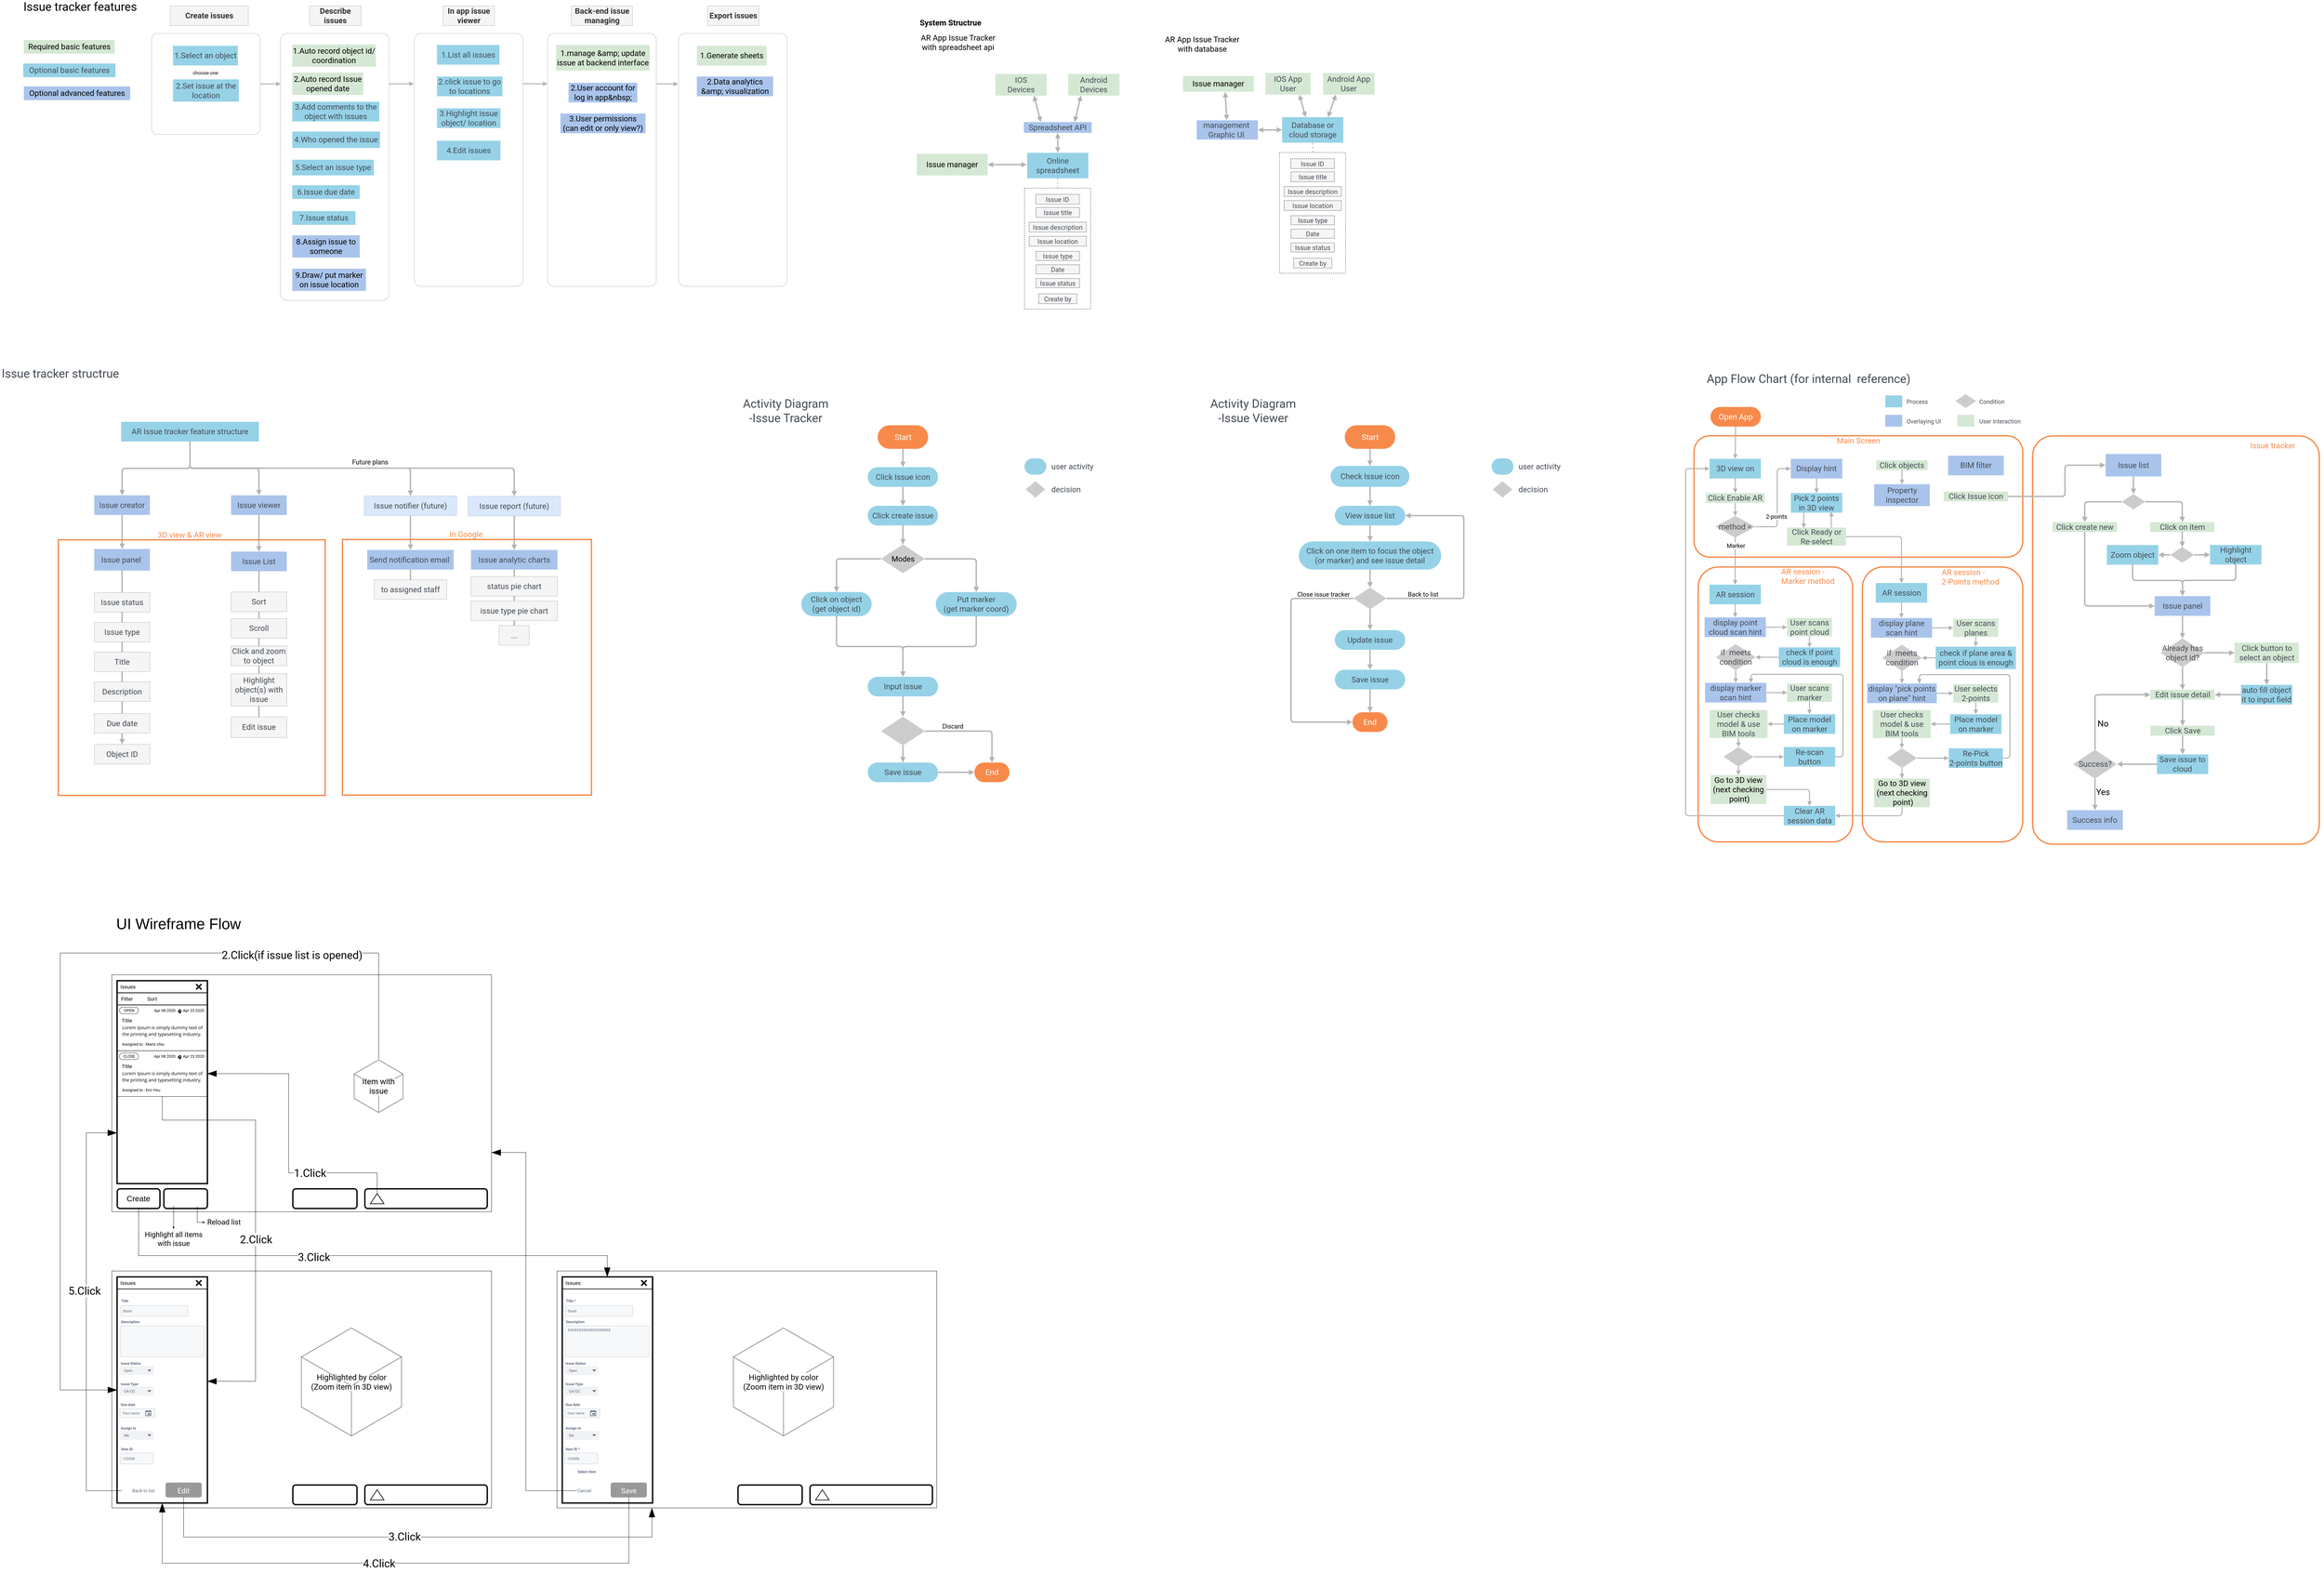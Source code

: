 <mxfile version="12.9.9" type="github">
  <diagram id="C5RBs43oDa-KdzZeNtuy" name="Page-1">
    <mxGraphModel dx="-899" dy="4607" grid="0" gridSize="10" guides="1" tooltips="1" connect="1" arrows="1" fold="1" page="1" pageScale="1" pageWidth="1654" pageHeight="1169" math="0" shadow="0" extFonts="Roboto^https://fonts.googleapis.com/css?family=Roboto|Noto Sans TC^https://fonts.googleapis.com/css?family=Noto+Sans+TC">
      <root>
        <mxCell id="WIyWlLk6GJQsqaUBKTNV-0" />
        <mxCell id="WIyWlLk6GJQsqaUBKTNV-1" parent="WIyWlLk6GJQsqaUBKTNV-0" />
        <mxCell id="bnJ3ANEsbw99A3zUS1GD-59" value="" style="rounded=1;whiteSpace=wrap;html=1;fillColor=none;fontSize=9;strokeWidth=4;fontFamily=Roboto;" parent="WIyWlLk6GJQsqaUBKTNV-1" vertex="1">
          <mxGeometry x="5481.67" y="1380.67" width="133" height="60" as="geometry" />
        </mxCell>
        <mxCell id="J6AxI7PObvK_dcv1gWlO-1" value="" style="edgeStyle=orthogonalEdgeStyle;orthogonalLoop=1;jettySize=auto;entryX=0.002;entryY=0.189;entryDx=0;entryDy=0;entryPerimeter=0;startFill=0;endArrow=block;endFill=1;strokeColor=#B3B3B3;strokeWidth=3;fontFamily=Roboto;" parent="WIyWlLk6GJQsqaUBKTNV-1" source="J6AxI7PObvK_dcv1gWlO-2" target="J6AxI7PObvK_dcv1gWlO-6" edge="1">
          <mxGeometry relative="1" as="geometry" />
        </mxCell>
        <mxCell id="J6AxI7PObvK_dcv1gWlO-2" value="" style="rounded=1;whiteSpace=wrap;fontFamily=Roboto;arcSize=6;strokeColor=#B3B3B3;" parent="WIyWlLk6GJQsqaUBKTNV-1" vertex="1">
          <mxGeometry x="5444" y="-2150" width="332" height="309" as="geometry" />
        </mxCell>
        <mxCell id="J6AxI7PObvK_dcv1gWlO-3" value="" style="rounded=1;whiteSpace=wrap;fontFamily=Roboto;arcSize=6;strokeColor=#B3B3B3;" parent="WIyWlLk6GJQsqaUBKTNV-1" vertex="1">
          <mxGeometry x="7054" y="-2150" width="332" height="773" as="geometry" />
        </mxCell>
        <mxCell id="J6AxI7PObvK_dcv1gWlO-4" value="" style="rounded=1;whiteSpace=wrap;fontFamily=Roboto;arcSize=6;strokeColor=#B3B3B3;" parent="WIyWlLk6GJQsqaUBKTNV-1" vertex="1">
          <mxGeometry x="6654" y="-2150" width="332" height="773" as="geometry" />
        </mxCell>
        <mxCell id="J6AxI7PObvK_dcv1gWlO-5" value="" style="rounded=1;whiteSpace=wrap;fontFamily=Roboto;arcSize=6;strokeColor=#B3B3B3;" parent="WIyWlLk6GJQsqaUBKTNV-1" vertex="1">
          <mxGeometry x="6247" y="-2150" width="332" height="773" as="geometry" />
        </mxCell>
        <mxCell id="J6AxI7PObvK_dcv1gWlO-6" value="" style="rounded=1;whiteSpace=wrap;fontFamily=Roboto;arcSize=6;strokeColor=#B3B3B3;" parent="WIyWlLk6GJQsqaUBKTNV-1" vertex="1">
          <mxGeometry x="5838" y="-2150" width="332" height="816" as="geometry" />
        </mxCell>
        <mxCell id="J6AxI7PObvK_dcv1gWlO-8" value="1.Select an object" style="rounded=1;whiteSpace=wrap;arcSize=0;fillColor=#96D2E7;strokeColor=none;shadow=0;dashed=1;dashPattern=1 1;labelBackgroundColor=none;fontFamily=Roboto;fontSize=24;fontColor=#434B54;" parent="WIyWlLk6GJQsqaUBKTNV-1" vertex="1">
          <mxGeometry x="5509.5" y="-2112" width="198" height="60" as="geometry" />
        </mxCell>
        <mxCell id="J6AxI7PObvK_dcv1gWlO-9" value="3.Add comments to the object with issues" style="rounded=1;whiteSpace=wrap;arcSize=0;fillColor=#96D2E7;strokeColor=none;shadow=0;dashed=1;dashPattern=1 1;labelBackgroundColor=none;fontFamily=Roboto;fontSize=24;fontColor=#434B54;" parent="WIyWlLk6GJQsqaUBKTNV-1" vertex="1">
          <mxGeometry x="5874" y="-1941" width="266" height="60" as="geometry" />
        </mxCell>
        <mxCell id="J6AxI7PObvK_dcv1gWlO-10" value="2.Set issue at the location" style="rounded=1;whiteSpace=wrap;arcSize=0;fillColor=#96D2E7;strokeColor=none;shadow=0;dashed=1;dashPattern=1 1;labelBackgroundColor=none;fontFamily=Roboto;fontSize=24;fontColor=#434B54;" parent="WIyWlLk6GJQsqaUBKTNV-1" vertex="1">
          <mxGeometry x="5509.5" y="-2009.5" width="201" height="68" as="geometry" />
        </mxCell>
        <mxCell id="J6AxI7PObvK_dcv1gWlO-11" value="1.Auto record object id/ coordination" style="rounded=1;whiteSpace=wrap;arcSize=0;fillColor=#d5e8d4;strokeColor=none;shadow=0;dashed=1;dashPattern=1 1;labelBackgroundColor=none;fontFamily=Roboto;fontSize=24;fontColor=#000000;" parent="WIyWlLk6GJQsqaUBKTNV-1" vertex="1">
          <mxGeometry x="5874" y="-2116" width="255" height="68" as="geometry" />
        </mxCell>
        <mxCell id="J6AxI7PObvK_dcv1gWlO-12" value="Describe issues" style="rounded=1;whiteSpace=wrap;arcSize=0;fillColor=#f5f5f5;strokeColor=#666666;shadow=0;dashed=1;dashPattern=1 1;labelBackgroundColor=none;fontFamily=Roboto;fontSize=24;fontColor=#333333;fontStyle=1" parent="WIyWlLk6GJQsqaUBKTNV-1" vertex="1">
          <mxGeometry x="5927" y="-2234" width="157" height="60" as="geometry" />
        </mxCell>
        <mxCell id="J6AxI7PObvK_dcv1gWlO-13" value="8.Assign issue to someone" style="rounded=1;whiteSpace=wrap;arcSize=0;fillColor=#A9C4EB;strokeColor=none;shadow=0;dashed=1;dashPattern=1 1;labelBackgroundColor=none;fontFamily=Roboto;fontSize=24;fontColor=#000000;" parent="WIyWlLk6GJQsqaUBKTNV-1" vertex="1">
          <mxGeometry x="5874" y="-1533" width="206" height="68" as="geometry" />
        </mxCell>
        <mxCell id="J6AxI7PObvK_dcv1gWlO-14" value="5.Select an issue type" style="rounded=1;whiteSpace=wrap;arcSize=0;fillColor=#96D2E7;strokeColor=none;shadow=0;dashed=1;dashPattern=1 1;labelBackgroundColor=none;fontFamily=Roboto;fontSize=24;fontColor=#434B54;" parent="WIyWlLk6GJQsqaUBKTNV-1" vertex="1">
          <mxGeometry x="5874" y="-1764" width="249" height="48" as="geometry" />
        </mxCell>
        <mxCell id="J6AxI7PObvK_dcv1gWlO-15" value="Create issues" style="rounded=1;whiteSpace=wrap;arcSize=0;fillColor=#f5f5f5;strokeColor=#666666;shadow=0;dashed=1;dashPattern=1 1;labelBackgroundColor=none;fontFamily=Roboto;fontSize=24;fontColor=#333333;fontStyle=1" parent="WIyWlLk6GJQsqaUBKTNV-1" vertex="1">
          <mxGeometry x="5501" y="-2234" width="238.5" height="60" as="geometry" />
        </mxCell>
        <mxCell id="J6AxI7PObvK_dcv1gWlO-16" value="In app issue viewer" style="rounded=1;whiteSpace=wrap;arcSize=0;fillColor=#f5f5f5;strokeColor=#666666;shadow=0;dashed=1;dashPattern=1 1;labelBackgroundColor=none;fontFamily=Roboto;fontSize=24;fontColor=#333333;fontStyle=1" parent="WIyWlLk6GJQsqaUBKTNV-1" vertex="1">
          <mxGeometry x="6334.5" y="-2234" width="157" height="60" as="geometry" />
        </mxCell>
        <mxCell id="J6AxI7PObvK_dcv1gWlO-17" value="Export issues" style="rounded=1;whiteSpace=wrap;arcSize=0;fillColor=#f5f5f5;strokeColor=#666666;shadow=0;dashed=1;dashPattern=1 1;labelBackgroundColor=none;fontFamily=Roboto;fontSize=24;fontColor=#333333;fontStyle=1" parent="WIyWlLk6GJQsqaUBKTNV-1" vertex="1">
          <mxGeometry x="7143" y="-2234" width="157" height="60" as="geometry" />
        </mxCell>
        <mxCell id="J6AxI7PObvK_dcv1gWlO-18" value="2.click issue to go to locations" style="rounded=1;whiteSpace=wrap;arcSize=0;fillColor=#96D2E7;strokeColor=none;shadow=0;dashed=1;dashPattern=1 1;labelBackgroundColor=none;fontFamily=Roboto;fontSize=24;fontColor=#434B54;" parent="WIyWlLk6GJQsqaUBKTNV-1" vertex="1">
          <mxGeometry x="6316" y="-2018" width="200" height="60" as="geometry" />
        </mxCell>
        <mxCell id="J6AxI7PObvK_dcv1gWlO-19" value="1.List all issues" style="rounded=1;whiteSpace=wrap;arcSize=0;fillColor=#96D2E7;strokeColor=none;shadow=0;dashed=1;dashPattern=1 1;labelBackgroundColor=none;fontFamily=Roboto;fontSize=24;fontColor=#434B54;" parent="WIyWlLk6GJQsqaUBKTNV-1" vertex="1">
          <mxGeometry x="6316" y="-2114.5" width="191" height="60" as="geometry" />
        </mxCell>
        <mxCell id="J6AxI7PObvK_dcv1gWlO-20" value="Back-end issue managing" style="rounded=1;whiteSpace=wrap;arcSize=0;fillColor=#f5f5f5;strokeColor=#666666;shadow=0;dashed=1;dashPattern=1 1;labelBackgroundColor=none;fontFamily=Roboto;fontSize=24;fontColor=#333333;fontStyle=1" parent="WIyWlLk6GJQsqaUBKTNV-1" vertex="1">
          <mxGeometry x="6726.5" y="-2234" width="187" height="60" as="geometry" />
        </mxCell>
        <mxCell id="J6AxI7PObvK_dcv1gWlO-21" value="6.Issue due date" style="rounded=1;whiteSpace=wrap;arcSize=0;fillColor=#96D2E7;strokeColor=none;shadow=0;dashed=1;dashPattern=1 1;labelBackgroundColor=none;fontFamily=Roboto;fontSize=24;fontColor=#434B54;" parent="WIyWlLk6GJQsqaUBKTNV-1" vertex="1">
          <mxGeometry x="5874" y="-1686" width="206" height="42" as="geometry" />
        </mxCell>
        <mxCell id="J6AxI7PObvK_dcv1gWlO-22" value="2.Auto record Issue opened date" style="rounded=1;whiteSpace=wrap;arcSize=0;fillColor=#d5e8d4;strokeColor=none;shadow=0;dashed=1;dashPattern=1 1;labelBackgroundColor=none;fontFamily=Roboto;fontSize=24;fontColor=#000000;" parent="WIyWlLk6GJQsqaUBKTNV-1" vertex="1">
          <mxGeometry x="5874" y="-2030" width="217" height="68" as="geometry" />
        </mxCell>
        <mxCell id="J6AxI7PObvK_dcv1gWlO-23" value="2.User account for log in app&amp;nbsp;" style="rounded=1;whiteSpace=wrap;arcSize=0;fillColor=#A9C4EB;strokeColor=none;shadow=0;dashed=1;dashPattern=1 1;labelBackgroundColor=none;fontFamily=Roboto;fontSize=24;fontColor=#000000;" parent="WIyWlLk6GJQsqaUBKTNV-1" vertex="1">
          <mxGeometry x="6718" y="-1999" width="210" height="60" as="geometry" />
        </mxCell>
        <mxCell id="J6AxI7PObvK_dcv1gWlO-24" value="4.Who opened the issue" style="rounded=1;whiteSpace=wrap;arcSize=0;fillColor=#96D2E7;strokeColor=none;shadow=0;dashed=1;dashPattern=1 1;labelBackgroundColor=none;fontFamily=Roboto;fontSize=24;fontColor=#434B54;" parent="WIyWlLk6GJQsqaUBKTNV-1" vertex="1">
          <mxGeometry x="5874" y="-1850" width="268" height="50" as="geometry" />
        </mxCell>
        <mxCell id="J6AxI7PObvK_dcv1gWlO-25" value="1.manage &amp;amp; update issue at backend interface" style="rounded=1;whiteSpace=wrap;arcSize=0;fillColor=#d5e8d4;strokeColor=none;shadow=0;dashed=1;dashPattern=1 1;labelBackgroundColor=none;fontFamily=Roboto;fontSize=24;fontColor=#000000;" parent="WIyWlLk6GJQsqaUBKTNV-1" vertex="1">
          <mxGeometry x="6680" y="-2114.5" width="286" height="78" as="geometry" />
        </mxCell>
        <mxCell id="J6AxI7PObvK_dcv1gWlO-26" value="1.Generate sheets" style="rounded=1;whiteSpace=wrap;arcSize=0;fillColor=#d5e8d4;strokeColor=none;shadow=0;dashed=1;dashPattern=1 1;labelBackgroundColor=none;fontFamily=Roboto;fontSize=24;fontColor=#000000;" parent="WIyWlLk6GJQsqaUBKTNV-1" vertex="1">
          <mxGeometry x="7110" y="-2112" width="213" height="60" as="geometry" />
        </mxCell>
        <mxCell id="J6AxI7PObvK_dcv1gWlO-27" value="2.Data analytics &amp;amp; visualization" style="rounded=1;whiteSpace=wrap;arcSize=0;fillColor=#A9C4EB;strokeColor=none;shadow=0;dashed=1;dashPattern=1 1;labelBackgroundColor=none;fontFamily=Roboto;fontSize=24;fontColor=#000000;" parent="WIyWlLk6GJQsqaUBKTNV-1" vertex="1">
          <mxGeometry x="7110" y="-2018" width="233" height="60" as="geometry" />
        </mxCell>
        <mxCell id="J6AxI7PObvK_dcv1gWlO-28" value="" style="edgeStyle=orthogonalEdgeStyle;orthogonalLoop=1;jettySize=auto;exitX=0.5;exitY=1;exitDx=0;exitDy=0;startFill=0;endArrow=block;endFill=1;strokeColor=#B3B3B3;strokeWidth=3;fontFamily=Roboto;" parent="WIyWlLk6GJQsqaUBKTNV-1" source="J6AxI7PObvK_dcv1gWlO-2" target="J6AxI7PObvK_dcv1gWlO-2" edge="1">
          <mxGeometry relative="1" as="geometry" />
        </mxCell>
        <mxCell id="J6AxI7PObvK_dcv1gWlO-29" value="9.Draw/ put marker on issue location" style="rounded=1;whiteSpace=wrap;arcSize=0;fillColor=#A9C4EB;strokeColor=none;shadow=0;dashed=1;dashPattern=1 1;labelBackgroundColor=none;fontFamily=Roboto;fontSize=24;fontColor=#000000;" parent="WIyWlLk6GJQsqaUBKTNV-1" vertex="1">
          <mxGeometry x="5874" y="-1431" width="225" height="68" as="geometry" />
        </mxCell>
        <mxCell id="J6AxI7PObvK_dcv1gWlO-30" value="" style="edgeStyle=orthogonalEdgeStyle;orthogonalLoop=1;jettySize=auto;exitX=1;exitY=0.5;exitDx=0;exitDy=0;startFill=0;endArrow=block;endFill=1;strokeColor=#B3B3B3;strokeWidth=3;fontFamily=Roboto;entryX=-0.005;entryY=0.199;entryDx=0;entryDy=0;entryPerimeter=0;" parent="WIyWlLk6GJQsqaUBKTNV-1" target="J6AxI7PObvK_dcv1gWlO-5" edge="1">
          <mxGeometry relative="1" as="geometry">
            <mxPoint x="6170.0" y="-1996.06" as="sourcePoint" />
            <mxPoint x="6224" y="-1996" as="targetPoint" />
            <Array as="points" />
          </mxGeometry>
        </mxCell>
        <mxCell id="J6AxI7PObvK_dcv1gWlO-31" value="" style="edgeStyle=orthogonalEdgeStyle;orthogonalLoop=1;jettySize=auto;exitX=1;exitY=0.5;exitDx=0;exitDy=0;entryX=-0.001;entryY=0.199;entryDx=0;entryDy=0;entryPerimeter=0;startFill=0;endArrow=block;endFill=1;strokeColor=#B3B3B3;strokeWidth=3;fontFamily=Roboto;" parent="WIyWlLk6GJQsqaUBKTNV-1" target="J6AxI7PObvK_dcv1gWlO-4" edge="1">
          <mxGeometry relative="1" as="geometry">
            <mxPoint x="6579" y="-1996.33" as="sourcePoint" />
            <mxPoint x="6640.668" y="-1995.822" as="targetPoint" />
            <Array as="points" />
          </mxGeometry>
        </mxCell>
        <mxCell id="J6AxI7PObvK_dcv1gWlO-32" value="" style="endArrow=block;strokeColor=#B3B3B3;strokeWidth=3;fontFamily=Roboto;endFill=1;startFill=0;entryX=-0.004;entryY=0.2;entryDx=0;entryDy=0;entryPerimeter=0;" parent="WIyWlLk6GJQsqaUBKTNV-1" target="J6AxI7PObvK_dcv1gWlO-3" edge="1">
          <mxGeometry width="50" height="50" relative="1" as="geometry">
            <mxPoint x="6986" y="-1995.92" as="sourcePoint" />
            <mxPoint x="7036" y="-1995.92" as="targetPoint" />
          </mxGeometry>
        </mxCell>
        <mxCell id="J6AxI7PObvK_dcv1gWlO-33" value="3.User permissions&#xa;(can edit or only view?)" style="rounded=1;whiteSpace=wrap;arcSize=0;fillColor=#A9C4EB;strokeColor=none;shadow=0;dashed=1;dashPattern=1 1;labelBackgroundColor=none;fontFamily=Roboto;fontSize=24;fontColor=#000000;" parent="WIyWlLk6GJQsqaUBKTNV-1" vertex="1">
          <mxGeometry x="6693" y="-1905" width="260" height="60" as="geometry" />
        </mxCell>
        <mxCell id="J6AxI7PObvK_dcv1gWlO-34" value="4.Edit issues" style="rounded=1;whiteSpace=wrap;arcSize=0;fillColor=#96D2E7;strokeColor=none;shadow=0;dashed=1;dashPattern=1 1;labelBackgroundColor=none;fontFamily=Roboto;fontSize=24;fontColor=#434B54;" parent="WIyWlLk6GJQsqaUBKTNV-1" vertex="1">
          <mxGeometry x="6316" y="-1822" width="194" height="60" as="geometry" />
        </mxCell>
        <mxCell id="J6AxI7PObvK_dcv1gWlO-35" value="3.Highlight issue object/ location" style="rounded=1;whiteSpace=wrap;arcSize=0;fillColor=#96D2E7;strokeColor=none;shadow=0;dashed=1;dashPattern=1 1;labelBackgroundColor=none;fontFamily=Roboto;fontSize=24;fontColor=#434B54;" parent="WIyWlLk6GJQsqaUBKTNV-1" vertex="1">
          <mxGeometry x="6316" y="-1921" width="194" height="60" as="geometry" />
        </mxCell>
        <mxCell id="J6AxI7PObvK_dcv1gWlO-36" value="Optional basic features" style="rounded=1;whiteSpace=wrap;arcSize=0;fillColor=#96D2E7;strokeColor=none;shadow=0;dashed=1;dashPattern=1 1;labelBackgroundColor=none;fontFamily=Roboto;fontSize=24;fontColor=#434B54;" parent="WIyWlLk6GJQsqaUBKTNV-1" vertex="1">
          <mxGeometry x="5052" y="-2058" width="281.75" height="42" as="geometry" />
        </mxCell>
        <mxCell id="J6AxI7PObvK_dcv1gWlO-37" value="Required basic features" style="rounded=1;whiteSpace=wrap;arcSize=0;fillColor=#d5e8d4;strokeColor=none;shadow=0;dashed=1;dashPattern=1 1;labelBackgroundColor=none;fontFamily=Roboto;fontSize=24;fontColor=#000000;" parent="WIyWlLk6GJQsqaUBKTNV-1" vertex="1">
          <mxGeometry x="5053.75" y="-2130" width="278" height="42" as="geometry" />
        </mxCell>
        <mxCell id="J6AxI7PObvK_dcv1gWlO-38" value="Optional advanced features" style="rounded=1;whiteSpace=wrap;arcSize=0;fillColor=#A9C4EB;strokeColor=none;shadow=0;dashed=1;dashPattern=1 1;labelBackgroundColor=none;fontFamily=Roboto;fontSize=24;fontColor=#000000;" parent="WIyWlLk6GJQsqaUBKTNV-1" vertex="1">
          <mxGeometry x="5053.75" y="-1988" width="325" height="42" as="geometry" />
        </mxCell>
        <mxCell id="J6AxI7PObvK_dcv1gWlO-39" value="Issue tracker features&#xa;" style="text;strokeColor=none;fillColor=none;align=center;verticalAlign=middle;whiteSpace=wrap;rounded=0;dashed=1;fontFamily=Roboto;fontSize=36;" parent="WIyWlLk6GJQsqaUBKTNV-1" vertex="1">
          <mxGeometry x="5040" y="-2231" width="372" height="44" as="geometry" />
        </mxCell>
        <mxCell id="J6AxI7PObvK_dcv1gWlO-40" value="choose one" style="rounded=1;whiteSpace=wrap;arcSize=0;shadow=0;dashed=1;dashPattern=1 1;labelBackgroundColor=none;fontFamily=Roboto;fontSize=15;fillColor=none;strokeColor=none;" parent="WIyWlLk6GJQsqaUBKTNV-1" vertex="1">
          <mxGeometry x="5530.5" y="-2051.5" width="156" height="42" as="geometry" />
        </mxCell>
        <mxCell id="J6AxI7PObvK_dcv1gWlO-44" value="7.Issue status" style="rounded=1;whiteSpace=wrap;arcSize=0;fillColor=#96D2E7;strokeColor=none;shadow=0;dashed=1;dashPattern=1 1;labelBackgroundColor=none;fontFamily=Roboto;fontSize=24;fontColor=#434B54;" parent="WIyWlLk6GJQsqaUBKTNV-1" vertex="1">
          <mxGeometry x="5874" y="-1607" width="193" height="42" as="geometry" />
        </mxCell>
        <mxCell id="J6AxI7PObvK_dcv1gWlO-45" style="edgeStyle=none;orthogonalLoop=1;jettySize=auto;html=1;exitX=0.385;exitY=-0.002;exitDx=0;exitDy=0;entryX=0.75;entryY=1;entryDx=0;entryDy=0;startFill=1;endArrow=block;endFill=1;strokeColor=#B3B3B3;strokeWidth=4;fontFamily=Roboto;startArrow=block;exitPerimeter=0;" parent="WIyWlLk6GJQsqaUBKTNV-1" source="J6AxI7PObvK_dcv1gWlO-47" target="J6AxI7PObvK_dcv1gWlO-50" edge="1">
          <mxGeometry relative="1" as="geometry" />
        </mxCell>
        <mxCell id="J6AxI7PObvK_dcv1gWlO-46" style="edgeStyle=none;orthogonalLoop=1;jettySize=auto;html=1;startArrow=none;startFill=0;endArrow=none;endFill=0;strokeColor=#B3B3B3;strokeWidth=2;fontFamily=Roboto;dashed=1;" parent="WIyWlLk6GJQsqaUBKTNV-1" source="J6AxI7PObvK_dcv1gWlO-47" target="J6AxI7PObvK_dcv1gWlO-55" edge="1">
          <mxGeometry relative="1" as="geometry" />
        </mxCell>
        <mxCell id="J6AxI7PObvK_dcv1gWlO-47" value="&lt;font style=&quot;font-size: 24px&quot; color=&quot;#434b54&quot;&gt;Database or cloud storage&lt;/font&gt;" style="rounded=1;whiteSpace=wrap;html=1;arcSize=0;fillColor=#96D2E7;strokeColor=none;shadow=0;dashed=1;dashPattern=1 1;labelBackgroundColor=none;fontFamily=Roboto;fontSize=24;fontColor=#434B54;" parent="WIyWlLk6GJQsqaUBKTNV-1" vertex="1">
          <mxGeometry x="8898" y="-1894" width="187" height="78" as="geometry" />
        </mxCell>
        <mxCell id="J6AxI7PObvK_dcv1gWlO-48" style="edgeStyle=none;orthogonalLoop=1;jettySize=auto;html=1;exitX=0.25;exitY=1;exitDx=0;exitDy=0;entryX=0.75;entryY=0;entryDx=0;entryDy=0;startFill=1;endArrow=block;endFill=1;strokeColor=#B3B3B3;strokeWidth=4;fontFamily=Roboto;startArrow=block;" parent="WIyWlLk6GJQsqaUBKTNV-1" source="J6AxI7PObvK_dcv1gWlO-49" target="J6AxI7PObvK_dcv1gWlO-47" edge="1">
          <mxGeometry relative="1" as="geometry" />
        </mxCell>
        <mxCell id="J6AxI7PObvK_dcv1gWlO-49" value="&lt;font style=&quot;font-size: 24px&quot; color=&quot;#434b54&quot;&gt;Android App&lt;br&gt;User&lt;br&gt;&lt;/font&gt;" style="rounded=1;whiteSpace=wrap;html=1;arcSize=0;fillColor=#d5e8d4;strokeColor=none;shadow=0;dashed=1;dashPattern=1 1;labelBackgroundColor=none;fontFamily=Roboto;fontSize=24;" parent="WIyWlLk6GJQsqaUBKTNV-1" vertex="1">
          <mxGeometry x="9023.17" y="-2029" width="157" height="66" as="geometry" />
        </mxCell>
        <mxCell id="J6AxI7PObvK_dcv1gWlO-50" value="&lt;font style=&quot;font-size: 24px&quot; color=&quot;#434b54&quot;&gt;IOS App User&lt;/font&gt;" style="rounded=1;whiteSpace=wrap;html=1;arcSize=0;fillColor=#d5e8d4;strokeColor=none;shadow=0;dashed=1;dashPattern=1 1;labelBackgroundColor=none;fontFamily=Roboto;fontSize=24;" parent="WIyWlLk6GJQsqaUBKTNV-1" vertex="1">
          <mxGeometry x="8847" y="-2029" width="138" height="66" as="geometry" />
        </mxCell>
        <mxCell id="J6AxI7PObvK_dcv1gWlO-51" style="edgeStyle=none;orthogonalLoop=1;jettySize=auto;html=1;startArrow=block;startFill=1;endArrow=block;endFill=1;strokeColor=#B3B3B3;strokeWidth=4;fontFamily=Roboto;" parent="WIyWlLk6GJQsqaUBKTNV-1" target="J6AxI7PObvK_dcv1gWlO-85" edge="1">
          <mxGeometry relative="1" as="geometry">
            <mxPoint x="8724" y="-1971" as="sourcePoint" />
          </mxGeometry>
        </mxCell>
        <mxCell id="J6AxI7PObvK_dcv1gWlO-52" value="Issue manager" style="rounded=1;whiteSpace=wrap;html=1;arcSize=0;fillColor=#d5e8d4;strokeColor=none;shadow=0;dashed=1;dashPattern=1 1;labelBackgroundColor=none;fontFamily=Roboto;fontSize=24;" parent="WIyWlLk6GJQsqaUBKTNV-1" vertex="1">
          <mxGeometry x="8595" y="-2020" width="216.42" height="48" as="geometry" />
        </mxCell>
        <mxCell id="J6AxI7PObvK_dcv1gWlO-53" style="edgeStyle=none;orthogonalLoop=1;jettySize=auto;html=1;exitX=0.5;exitY=1;exitDx=0;exitDy=0;dashed=1;startArrow=none;startFill=0;endArrow=none;endFill=0;strokeColor=#B3B3B3;strokeWidth=2;fontFamily=Roboto;" parent="WIyWlLk6GJQsqaUBKTNV-1" source="J6AxI7PObvK_dcv1gWlO-54" edge="1">
          <mxGeometry relative="1" as="geometry">
            <mxPoint x="8643" y="-2103.0" as="targetPoint" />
          </mxGeometry>
        </mxCell>
        <mxCell id="J6AxI7PObvK_dcv1gWlO-54" value="&lt;font style=&quot;font-size: 24px&quot;&gt;AR App Issue Tracker with database&lt;/font&gt;" style="text;html=1;strokeColor=none;fillColor=none;align=center;verticalAlign=middle;whiteSpace=wrap;rounded=0;dashed=1;fontFamily=Roboto;" parent="WIyWlLk6GJQsqaUBKTNV-1" vertex="1">
          <mxGeometry x="8528" y="-2139" width="252" height="44" as="geometry" />
        </mxCell>
        <mxCell id="J6AxI7PObvK_dcv1gWlO-55" value="" style="rounded=0;whiteSpace=wrap;html=1;fontFamily=Roboto;align=center;dashed=1;" parent="WIyWlLk6GJQsqaUBKTNV-1" vertex="1">
          <mxGeometry x="8890" y="-1786" width="201.92" height="369" as="geometry" />
        </mxCell>
        <mxCell id="J6AxI7PObvK_dcv1gWlO-56" value="&lt;font style=&quot;font-size: 20px&quot; color=&quot;#434b54&quot;&gt;Issue type&lt;/font&gt;" style="rounded=1;whiteSpace=wrap;html=1;arcSize=0;fillColor=#f5f5f5;strokeColor=#666666;shadow=0;labelBackgroundColor=none;fontFamily=Roboto;fontSize=24;fontColor=#333333;" parent="WIyWlLk6GJQsqaUBKTNV-1" vertex="1">
          <mxGeometry x="8925" y="-1593" width="133" height="28" as="geometry" />
        </mxCell>
        <mxCell id="J6AxI7PObvK_dcv1gWlO-57" value="&lt;font style=&quot;font-size: 20px&quot; color=&quot;#434b54&quot;&gt;Issue title&lt;/font&gt;" style="rounded=1;whiteSpace=wrap;html=1;arcSize=0;fillColor=#f5f5f5;strokeColor=#666666;shadow=0;labelBackgroundColor=none;fontFamily=Roboto;fontSize=24;fontColor=#333333;verticalAlign=middle;horizontal=1;align=center;labelPosition=center;verticalLabelPosition=middle;" parent="WIyWlLk6GJQsqaUBKTNV-1" vertex="1">
          <mxGeometry x="8925" y="-1727" width="133" height="30" as="geometry" />
        </mxCell>
        <mxCell id="J6AxI7PObvK_dcv1gWlO-58" value="&lt;font style=&quot;font-size: 20px&quot; color=&quot;#434b54&quot;&gt;Issue description&lt;/font&gt;" style="rounded=1;whiteSpace=wrap;html=1;arcSize=0;fillColor=#f5f5f5;strokeColor=#666666;shadow=0;labelBackgroundColor=none;fontFamily=Roboto;fontSize=24;fontColor=#333333;verticalAlign=middle;horizontal=1;align=center;labelPosition=center;verticalLabelPosition=middle;" parent="WIyWlLk6GJQsqaUBKTNV-1" vertex="1">
          <mxGeometry x="8904" y="-1682" width="175" height="30" as="geometry" />
        </mxCell>
        <mxCell id="J6AxI7PObvK_dcv1gWlO-59" value="&lt;font style=&quot;font-size: 20px&quot; color=&quot;#434b54&quot;&gt;Date&lt;/font&gt;" style="rounded=1;whiteSpace=wrap;html=1;arcSize=0;fillColor=#f5f5f5;strokeColor=#666666;shadow=0;labelBackgroundColor=none;fontFamily=Roboto;fontSize=24;fontColor=#333333;" parent="WIyWlLk6GJQsqaUBKTNV-1" vertex="1">
          <mxGeometry x="8925" y="-1552" width="133" height="28" as="geometry" />
        </mxCell>
        <mxCell id="J6AxI7PObvK_dcv1gWlO-60" value="&lt;font style=&quot;font-size: 20px&quot; color=&quot;#434b54&quot;&gt;Issue status&lt;/font&gt;" style="rounded=1;whiteSpace=wrap;html=1;arcSize=0;fillColor=#f5f5f5;strokeColor=#666666;shadow=0;labelBackgroundColor=none;fontFamily=Roboto;fontSize=24;fontColor=#333333;" parent="WIyWlLk6GJQsqaUBKTNV-1" vertex="1">
          <mxGeometry x="8925" y="-1510" width="133" height="28" as="geometry" />
        </mxCell>
        <mxCell id="J6AxI7PObvK_dcv1gWlO-61" value="&lt;font style=&quot;font-size: 20px&quot; color=&quot;#434b54&quot;&gt;Issue location&lt;/font&gt;" style="rounded=1;whiteSpace=wrap;html=1;arcSize=0;fillColor=#f5f5f5;strokeColor=#666666;shadow=0;labelBackgroundColor=none;fontFamily=Roboto;fontSize=24;fontColor=#333333;verticalAlign=middle;horizontal=1;align=center;labelPosition=center;verticalLabelPosition=middle;" parent="WIyWlLk6GJQsqaUBKTNV-1" vertex="1">
          <mxGeometry x="8904" y="-1639" width="175" height="30" as="geometry" />
        </mxCell>
        <mxCell id="J6AxI7PObvK_dcv1gWlO-62" value="&lt;font style=&quot;font-size: 20px&quot; color=&quot;#434b54&quot;&gt;Create by&lt;/font&gt;" style="rounded=1;whiteSpace=wrap;html=1;arcSize=0;fillColor=#f5f5f5;strokeColor=#666666;shadow=0;labelBackgroundColor=none;fontFamily=Roboto;fontSize=24;fontColor=#333333;verticalAlign=middle;horizontal=1;align=center;labelPosition=center;verticalLabelPosition=middle;" parent="WIyWlLk6GJQsqaUBKTNV-1" vertex="1">
          <mxGeometry x="8933" y="-1463" width="117" height="30" as="geometry" />
        </mxCell>
        <mxCell id="J6AxI7PObvK_dcv1gWlO-63" value="&lt;font style=&quot;font-size: 20px&quot; color=&quot;#434b54&quot;&gt;Issue ID&lt;/font&gt;" style="rounded=1;whiteSpace=wrap;html=1;arcSize=0;fillColor=#f5f5f5;strokeColor=#666666;shadow=0;labelBackgroundColor=none;fontFamily=Roboto;fontSize=24;fontColor=#333333;verticalAlign=middle;horizontal=1;align=center;labelPosition=center;verticalLabelPosition=middle;" parent="WIyWlLk6GJQsqaUBKTNV-1" vertex="1">
          <mxGeometry x="8924.46" y="-1767" width="133" height="30" as="geometry" />
        </mxCell>
        <mxCell id="J6AxI7PObvK_dcv1gWlO-64" style="edgeStyle=none;rounded=1;orthogonalLoop=1;jettySize=auto;html=1;entryX=1;entryY=0.5;entryDx=0;entryDy=0;fontFamily=Roboto;strokeColor=#B3B3B3;strokeWidth=4;endFill=1;endArrow=block;startFill=1;startArrow=block;" parent="WIyWlLk6GJQsqaUBKTNV-1" target="J6AxI7PObvK_dcv1gWlO-71" edge="1">
          <mxGeometry relative="1" as="geometry">
            <mxPoint x="8118" y="-1749" as="sourcePoint" />
          </mxGeometry>
        </mxCell>
        <mxCell id="J6AxI7PObvK_dcv1gWlO-65" style="edgeStyle=none;orthogonalLoop=1;jettySize=auto;html=1;startArrow=none;startFill=0;endArrow=none;endFill=0;strokeColor=#B3B3B3;strokeWidth=2;fontFamily=Roboto;dashed=1;" parent="WIyWlLk6GJQsqaUBKTNV-1" source="J6AxI7PObvK_dcv1gWlO-66" target="J6AxI7PObvK_dcv1gWlO-73" edge="1">
          <mxGeometry relative="1" as="geometry" />
        </mxCell>
        <mxCell id="J6AxI7PObvK_dcv1gWlO-66" value="&lt;font style=&quot;font-size: 24px&quot; color=&quot;#434b54&quot;&gt;Online spreadsheet&lt;/font&gt;" style="rounded=1;whiteSpace=wrap;html=1;arcSize=0;fillColor=#96D2E7;strokeColor=none;shadow=0;dashed=1;dashPattern=1 1;labelBackgroundColor=none;fontFamily=Roboto;fontSize=24;fontColor=#434B54;" parent="WIyWlLk6GJQsqaUBKTNV-1" vertex="1">
          <mxGeometry x="8119" y="-1785" width="187" height="78" as="geometry" />
        </mxCell>
        <mxCell id="J6AxI7PObvK_dcv1gWlO-67" style="edgeStyle=none;orthogonalLoop=1;jettySize=auto;html=1;exitX=0.25;exitY=1;exitDx=0;exitDy=0;entryX=0.75;entryY=0;entryDx=0;entryDy=0;startArrow=block;startFill=1;endArrow=block;endFill=1;strokeColor=#B3B3B3;strokeWidth=4;fontFamily=Roboto;" parent="WIyWlLk6GJQsqaUBKTNV-1" source="J6AxI7PObvK_dcv1gWlO-68" target="J6AxI7PObvK_dcv1gWlO-83" edge="1">
          <mxGeometry relative="1" as="geometry" />
        </mxCell>
        <mxCell id="J6AxI7PObvK_dcv1gWlO-68" value="&lt;font style=&quot;font-size: 24px&quot; color=&quot;#434b54&quot;&gt;Android Devices&lt;/font&gt;" style="rounded=1;whiteSpace=wrap;html=1;arcSize=0;fillColor=#d5e8d4;strokeColor=none;shadow=0;dashed=1;dashPattern=1 1;labelBackgroundColor=none;fontFamily=Roboto;fontSize=24;" parent="WIyWlLk6GJQsqaUBKTNV-1" vertex="1">
          <mxGeometry x="8244.17" y="-2026" width="157" height="66" as="geometry" />
        </mxCell>
        <mxCell id="J6AxI7PObvK_dcv1gWlO-69" style="edgeStyle=none;orthogonalLoop=1;jettySize=auto;html=1;exitX=0.75;exitY=1;exitDx=0;exitDy=0;entryX=0.25;entryY=0;entryDx=0;entryDy=0;startArrow=block;startFill=1;endArrow=block;endFill=1;strokeColor=#B3B3B3;strokeWidth=4;fontFamily=Roboto;" parent="WIyWlLk6GJQsqaUBKTNV-1" source="J6AxI7PObvK_dcv1gWlO-70" target="J6AxI7PObvK_dcv1gWlO-83" edge="1">
          <mxGeometry relative="1" as="geometry" />
        </mxCell>
        <mxCell id="J6AxI7PObvK_dcv1gWlO-70" value="&lt;font style=&quot;font-size: 24px&quot; color=&quot;#434b54&quot;&gt;IOS&lt;br&gt;Devices&lt;/font&gt;" style="rounded=1;whiteSpace=wrap;html=1;arcSize=0;fillColor=#d5e8d4;strokeColor=none;shadow=0;dashed=1;dashPattern=1 1;labelBackgroundColor=none;fontFamily=Roboto;fontSize=24;" parent="WIyWlLk6GJQsqaUBKTNV-1" vertex="1">
          <mxGeometry x="8022" y="-2026" width="157" height="66" as="geometry" />
        </mxCell>
        <mxCell id="J6AxI7PObvK_dcv1gWlO-71" value="Issue manager" style="rounded=1;whiteSpace=wrap;html=1;arcSize=0;fillColor=#d5e8d4;strokeColor=none;shadow=0;dashed=1;dashPattern=1 1;labelBackgroundColor=none;fontFamily=Roboto;fontSize=24;" parent="WIyWlLk6GJQsqaUBKTNV-1" vertex="1">
          <mxGeometry x="7782" y="-1782" width="216.42" height="66" as="geometry" />
        </mxCell>
        <mxCell id="J6AxI7PObvK_dcv1gWlO-72" value="&lt;font style=&quot;font-size: 24px&quot;&gt;AR App Issue Tracker&lt;br&gt;with spreadsheet api&lt;br&gt;&lt;/font&gt;" style="text;html=1;strokeColor=none;fillColor=none;align=center;verticalAlign=middle;whiteSpace=wrap;rounded=0;dashed=1;fontFamily=Roboto;" parent="WIyWlLk6GJQsqaUBKTNV-1" vertex="1">
          <mxGeometry x="7782" y="-2144" width="252" height="44" as="geometry" />
        </mxCell>
        <mxCell id="J6AxI7PObvK_dcv1gWlO-73" value="" style="rounded=0;whiteSpace=wrap;html=1;fontFamily=Roboto;align=center;dashed=1;" parent="WIyWlLk6GJQsqaUBKTNV-1" vertex="1">
          <mxGeometry x="8111" y="-1677" width="201.92" height="369" as="geometry" />
        </mxCell>
        <mxCell id="J6AxI7PObvK_dcv1gWlO-74" value="&lt;font style=&quot;font-size: 20px&quot; color=&quot;#434b54&quot;&gt;Issue type&lt;/font&gt;" style="rounded=1;whiteSpace=wrap;html=1;arcSize=0;fillColor=#f5f5f5;strokeColor=#666666;shadow=0;labelBackgroundColor=none;fontFamily=Roboto;fontSize=24;fontColor=#333333;" parent="WIyWlLk6GJQsqaUBKTNV-1" vertex="1">
          <mxGeometry x="8146" y="-1484" width="133" height="28" as="geometry" />
        </mxCell>
        <mxCell id="J6AxI7PObvK_dcv1gWlO-75" value="&lt;font style=&quot;font-size: 20px&quot; color=&quot;#434b54&quot;&gt;Issue title&lt;/font&gt;" style="rounded=1;whiteSpace=wrap;html=1;arcSize=0;fillColor=#f5f5f5;strokeColor=#666666;shadow=0;labelBackgroundColor=none;fontFamily=Roboto;fontSize=24;fontColor=#333333;verticalAlign=middle;horizontal=1;align=center;labelPosition=center;verticalLabelPosition=middle;" parent="WIyWlLk6GJQsqaUBKTNV-1" vertex="1">
          <mxGeometry x="8146" y="-1618" width="133" height="30" as="geometry" />
        </mxCell>
        <mxCell id="J6AxI7PObvK_dcv1gWlO-76" value="&lt;font style=&quot;font-size: 20px&quot; color=&quot;#434b54&quot;&gt;Issue description&lt;/font&gt;" style="rounded=1;whiteSpace=wrap;html=1;arcSize=0;fillColor=#f5f5f5;strokeColor=#666666;shadow=0;labelBackgroundColor=none;fontFamily=Roboto;fontSize=24;fontColor=#333333;verticalAlign=middle;horizontal=1;align=center;labelPosition=center;verticalLabelPosition=middle;" parent="WIyWlLk6GJQsqaUBKTNV-1" vertex="1">
          <mxGeometry x="8125" y="-1573" width="175" height="30" as="geometry" />
        </mxCell>
        <mxCell id="J6AxI7PObvK_dcv1gWlO-77" value="&lt;font style=&quot;font-size: 20px&quot; color=&quot;#434b54&quot;&gt;Date&lt;/font&gt;" style="rounded=1;whiteSpace=wrap;html=1;arcSize=0;fillColor=#f5f5f5;strokeColor=#666666;shadow=0;labelBackgroundColor=none;fontFamily=Roboto;fontSize=24;fontColor=#333333;" parent="WIyWlLk6GJQsqaUBKTNV-1" vertex="1">
          <mxGeometry x="8146" y="-1443" width="133" height="28" as="geometry" />
        </mxCell>
        <mxCell id="J6AxI7PObvK_dcv1gWlO-78" value="&lt;font style=&quot;font-size: 20px&quot; color=&quot;#434b54&quot;&gt;Issue status&lt;/font&gt;" style="rounded=1;whiteSpace=wrap;html=1;arcSize=0;fillColor=#f5f5f5;strokeColor=#666666;shadow=0;labelBackgroundColor=none;fontFamily=Roboto;fontSize=24;fontColor=#333333;" parent="WIyWlLk6GJQsqaUBKTNV-1" vertex="1">
          <mxGeometry x="8146" y="-1401" width="133" height="28" as="geometry" />
        </mxCell>
        <mxCell id="J6AxI7PObvK_dcv1gWlO-79" value="&lt;font style=&quot;font-size: 20px&quot; color=&quot;#434b54&quot;&gt;Issue location&lt;/font&gt;" style="rounded=1;whiteSpace=wrap;html=1;arcSize=0;fillColor=#f5f5f5;strokeColor=#666666;shadow=0;labelBackgroundColor=none;fontFamily=Roboto;fontSize=24;fontColor=#333333;verticalAlign=middle;horizontal=1;align=center;labelPosition=center;verticalLabelPosition=middle;" parent="WIyWlLk6GJQsqaUBKTNV-1" vertex="1">
          <mxGeometry x="8125" y="-1530" width="175" height="30" as="geometry" />
        </mxCell>
        <mxCell id="J6AxI7PObvK_dcv1gWlO-80" value="&lt;font style=&quot;font-size: 20px&quot; color=&quot;#434b54&quot;&gt;Create by&lt;/font&gt;" style="rounded=1;whiteSpace=wrap;html=1;arcSize=0;fillColor=#f5f5f5;strokeColor=#666666;shadow=0;labelBackgroundColor=none;fontFamily=Roboto;fontSize=24;fontColor=#333333;verticalAlign=middle;horizontal=1;align=center;labelPosition=center;verticalLabelPosition=middle;" parent="WIyWlLk6GJQsqaUBKTNV-1" vertex="1">
          <mxGeometry x="8154" y="-1354" width="117" height="30" as="geometry" />
        </mxCell>
        <mxCell id="J6AxI7PObvK_dcv1gWlO-81" value="&lt;font style=&quot;font-size: 20px&quot; color=&quot;#434b54&quot;&gt;Issue ID&lt;/font&gt;" style="rounded=1;whiteSpace=wrap;html=1;arcSize=0;fillColor=#f5f5f5;strokeColor=#666666;shadow=0;labelBackgroundColor=none;fontFamily=Roboto;fontSize=24;fontColor=#333333;verticalAlign=middle;horizontal=1;align=center;labelPosition=center;verticalLabelPosition=middle;" parent="WIyWlLk6GJQsqaUBKTNV-1" vertex="1">
          <mxGeometry x="8145.46" y="-1658" width="133" height="30" as="geometry" />
        </mxCell>
        <mxCell id="J6AxI7PObvK_dcv1gWlO-82" style="edgeStyle=none;orthogonalLoop=1;jettySize=auto;html=1;entryX=0.5;entryY=0;entryDx=0;entryDy=0;startArrow=block;startFill=1;endArrow=block;endFill=1;strokeColor=#B3B3B3;strokeWidth=4;fontFamily=Roboto;" parent="WIyWlLk6GJQsqaUBKTNV-1" source="J6AxI7PObvK_dcv1gWlO-83" target="J6AxI7PObvK_dcv1gWlO-66" edge="1">
          <mxGeometry relative="1" as="geometry" />
        </mxCell>
        <mxCell id="J6AxI7PObvK_dcv1gWlO-83" value="&lt;font style=&quot;font-size: 24px&quot; color=&quot;#434b54&quot;&gt;Spreadsheet API&lt;/font&gt;" style="rounded=1;whiteSpace=wrap;html=1;arcSize=0;fillColor=#A9C4EB;strokeColor=none;shadow=0;dashed=1;dashPattern=1 1;labelBackgroundColor=none;fontFamily=Roboto;fontSize=24;fontColor=#000000;" parent="WIyWlLk6GJQsqaUBKTNV-1" vertex="1">
          <mxGeometry x="8109" y="-1879" width="207" height="33" as="geometry" />
        </mxCell>
        <mxCell id="J6AxI7PObvK_dcv1gWlO-84" style="edgeStyle=none;orthogonalLoop=1;jettySize=auto;html=1;entryX=0;entryY=0.5;entryDx=0;entryDy=0;startArrow=block;startFill=1;endArrow=block;endFill=1;strokeColor=#B3B3B3;strokeWidth=4;fontFamily=Roboto;" parent="WIyWlLk6GJQsqaUBKTNV-1" source="J6AxI7PObvK_dcv1gWlO-85" target="J6AxI7PObvK_dcv1gWlO-47" edge="1">
          <mxGeometry relative="1" as="geometry" />
        </mxCell>
        <mxCell id="J6AxI7PObvK_dcv1gWlO-85" value="&lt;font style=&quot;font-size: 24px&quot; color=&quot;#434b54&quot;&gt;management&amp;nbsp;&lt;br&gt;&lt;/font&gt;&lt;span style=&quot;color: rgb(67 , 75 , 84)&quot;&gt;Graphic UI&amp;nbsp;&lt;/span&gt;&lt;font style=&quot;font-size: 24px&quot; color=&quot;#434b54&quot;&gt;&lt;br&gt;&lt;/font&gt;" style="rounded=1;whiteSpace=wrap;html=1;arcSize=0;fillColor=#A9C4EB;strokeColor=none;shadow=0;dashed=1;dashPattern=1 1;labelBackgroundColor=none;fontFamily=Roboto;fontSize=24;fontColor=#000000;" parent="WIyWlLk6GJQsqaUBKTNV-1" vertex="1">
          <mxGeometry x="8637" y="-1884.5" width="187" height="59" as="geometry" />
        </mxCell>
        <mxCell id="J6AxI7PObvK_dcv1gWlO-86" value="&lt;font style=&quot;font-size: 24px&quot;&gt;&lt;b&gt;System Structrue&lt;/b&gt;&lt;br&gt;&lt;/font&gt;" style="text;html=1;strokeColor=none;fillColor=none;align=center;verticalAlign=middle;whiteSpace=wrap;rounded=0;dashed=1;fontFamily=Roboto;" parent="WIyWlLk6GJQsqaUBKTNV-1" vertex="1">
          <mxGeometry x="7759" y="-2204" width="252" height="44" as="geometry" />
        </mxCell>
        <mxCell id="DTH90GxnTWISh_qtQhHW-1" value="" style="rounded=1;whiteSpace=wrap;html=1;labelBackgroundColor=#ffffff;strokeColor=#F78A4A;strokeWidth=4;fillColor=none;fontFamily=Roboto;fontSize=24;fontColor=#434B54;arcSize=7;" parent="WIyWlLk6GJQsqaUBKTNV-1" vertex="1">
          <mxGeometry x="11190.67" y="-919.87" width="876" height="1247.37" as="geometry" />
        </mxCell>
        <mxCell id="DTH90GxnTWISh_qtQhHW-2" value="" style="edgeStyle=orthogonalEdgeStyle;orthogonalLoop=1;jettySize=auto;html=1;startFill=0;endArrow=block;endFill=1;strokeColor=#B3B3B3;strokeWidth=4;fontFamily=Roboto;" parent="WIyWlLk6GJQsqaUBKTNV-1" source="DTH90GxnTWISh_qtQhHW-3" target="DTH90GxnTWISh_qtQhHW-5" edge="1">
          <mxGeometry relative="1" as="geometry" />
        </mxCell>
        <mxCell id="DTH90GxnTWISh_qtQhHW-3" value="&lt;font color=&quot;#434b54&quot;&gt;&lt;span style=&quot;font-size: 24px&quot;&gt;Click Issue icon&lt;/span&gt;&lt;/font&gt;" style="rounded=1;whiteSpace=wrap;html=1;arcSize=50;fillColor=#96D2E7;strokeColor=none;fontFamily=Roboto;" parent="WIyWlLk6GJQsqaUBKTNV-1" vertex="1">
          <mxGeometry x="7632" y="-824.5" width="215" height="60" as="geometry" />
        </mxCell>
        <mxCell id="DTH90GxnTWISh_qtQhHW-4" style="edgeStyle=orthogonalEdgeStyle;orthogonalLoop=1;jettySize=auto;html=1;startFill=0;endArrow=block;endFill=1;strokeColor=#B3B3B3;strokeWidth=4;fontFamily=Roboto;" parent="WIyWlLk6GJQsqaUBKTNV-1" source="DTH90GxnTWISh_qtQhHW-5" target="DTH90GxnTWISh_qtQhHW-96" edge="1">
          <mxGeometry relative="1" as="geometry" />
        </mxCell>
        <mxCell id="DTH90GxnTWISh_qtQhHW-5" value="&lt;font color=&quot;#434b54&quot;&gt;&lt;span style=&quot;font-size: 24px&quot;&gt;Click create issue&lt;/span&gt;&lt;/font&gt;" style="rounded=1;whiteSpace=wrap;html=1;arcSize=50;fillColor=#96D2E7;strokeColor=none;fontFamily=Roboto;" parent="WIyWlLk6GJQsqaUBKTNV-1" vertex="1">
          <mxGeometry x="7632" y="-706.5" width="215" height="60" as="geometry" />
        </mxCell>
        <mxCell id="DTH90GxnTWISh_qtQhHW-6" style="edgeStyle=orthogonalEdgeStyle;orthogonalLoop=1;jettySize=auto;html=1;entryX=0.5;entryY=0;entryDx=0;entryDy=0;startFill=0;endArrow=block;endFill=1;strokeColor=#B3B3B3;strokeWidth=4;fontFamily=Roboto;" parent="WIyWlLk6GJQsqaUBKTNV-1" source="DTH90GxnTWISh_qtQhHW-7" target="DTH90GxnTWISh_qtQhHW-9" edge="1">
          <mxGeometry relative="1" as="geometry" />
        </mxCell>
        <mxCell id="DTH90GxnTWISh_qtQhHW-7" value="&lt;font color=&quot;#434b54&quot;&gt;&lt;span style=&quot;font-size: 24px&quot;&gt;Click on object&lt;br&gt;(get object id)&lt;/span&gt;&lt;/font&gt;" style="rounded=1;whiteSpace=wrap;html=1;arcSize=50;fillColor=#96D2E7;strokeColor=none;fontFamily=Roboto;" parent="WIyWlLk6GJQsqaUBKTNV-1" vertex="1">
          <mxGeometry x="7429" y="-443" width="215" height="74" as="geometry" />
        </mxCell>
        <mxCell id="DTH90GxnTWISh_qtQhHW-8" style="edgeStyle=orthogonalEdgeStyle;orthogonalLoop=1;jettySize=auto;html=1;startFill=0;endArrow=block;endFill=1;strokeColor=#B3B3B3;strokeWidth=4;fontFamily=Roboto;" parent="WIyWlLk6GJQsqaUBKTNV-1" source="DTH90GxnTWISh_qtQhHW-9" target="DTH90GxnTWISh_qtQhHW-71" edge="1">
          <mxGeometry relative="1" as="geometry" />
        </mxCell>
        <mxCell id="DTH90GxnTWISh_qtQhHW-9" value="&lt;font color=&quot;#434b54&quot;&gt;&lt;span style=&quot;font-size: 24px&quot;&gt;Input issue&lt;/span&gt;&lt;/font&gt;" style="rounded=1;whiteSpace=wrap;html=1;arcSize=50;fillColor=#96D2E7;strokeColor=none;fontFamily=Roboto;" parent="WIyWlLk6GJQsqaUBKTNV-1" vertex="1">
          <mxGeometry x="7632" y="-184" width="215" height="60" as="geometry" />
        </mxCell>
        <mxCell id="DTH90GxnTWISh_qtQhHW-10" style="edgeStyle=orthogonalEdgeStyle;orthogonalLoop=1;jettySize=auto;html=1;startFill=0;endArrow=block;endFill=1;strokeColor=#B3B3B3;strokeWidth=4;fontFamily=Roboto;" parent="WIyWlLk6GJQsqaUBKTNV-1" source="DTH90GxnTWISh_qtQhHW-11" target="DTH90GxnTWISh_qtQhHW-3" edge="1">
          <mxGeometry relative="1" as="geometry" />
        </mxCell>
        <mxCell id="DTH90GxnTWISh_qtQhHW-11" value="&lt;font style=&quot;font-size: 24px&quot; color=&quot;#ffffff&quot;&gt;Start&lt;/font&gt;" style="rounded=1;whiteSpace=wrap;html=1;fillColor=#F78A4A;fontFamily=Roboto;arcSize=50;strokeColor=none;" parent="WIyWlLk6GJQsqaUBKTNV-1" vertex="1">
          <mxGeometry x="7662.5" y="-952.5" width="154" height="72" as="geometry" />
        </mxCell>
        <mxCell id="DTH90GxnTWISh_qtQhHW-12" value="&lt;font style=&quot;font-size: 36px&quot;&gt;Activity Diagram&lt;br&gt;-Issue Tracker&lt;br&gt;&lt;/font&gt;" style="text;html=1;align=center;verticalAlign=middle;resizable=0;points=[];autosize=1;fontSize=24;fontFamily=Roboto;fontColor=#434B54;" parent="WIyWlLk6GJQsqaUBKTNV-1" vertex="1">
          <mxGeometry x="7245" y="-1031.5" width="272" height="71" as="geometry" />
        </mxCell>
        <mxCell id="DTH90GxnTWISh_qtQhHW-13" value="" style="rhombus;whiteSpace=wrap;html=1;rounded=0;comic=0;strokeColor=none;fillColor=#CCCCCC;dashed=1;fontFamily=Roboto;fontSize=24;fontColor=#434B54;" parent="WIyWlLk6GJQsqaUBKTNV-1" vertex="1">
          <mxGeometry x="8114.34" y="-781.5" width="60" height="50" as="geometry" />
        </mxCell>
        <mxCell id="DTH90GxnTWISh_qtQhHW-14" value="" style="rounded=1;whiteSpace=wrap;html=1;arcSize=50;fillColor=#96D2E7;strokeColor=none;dashed=1;fontFamily=Roboto;fontSize=24;fontColor=#434B54;" parent="WIyWlLk6GJQsqaUBKTNV-1" vertex="1">
          <mxGeometry x="8111" y="-851.5" width="66.67" height="50" as="geometry" />
        </mxCell>
        <mxCell id="DTH90GxnTWISh_qtQhHW-15" value="user activity" style="rounded=0;whiteSpace=wrap;html=1;dashed=1;strokeColor=none;strokeWidth=4;fillColor=none;fontFamily=Roboto;fontSize=24;fontColor=#434B54;" parent="WIyWlLk6GJQsqaUBKTNV-1" vertex="1">
          <mxGeometry x="8191" y="-856.5" width="133.34" height="60" as="geometry" />
        </mxCell>
        <mxCell id="DTH90GxnTWISh_qtQhHW-16" value="decision&amp;nbsp;" style="rounded=0;whiteSpace=wrap;html=1;dashed=1;strokeColor=none;strokeWidth=4;fillColor=none;fontFamily=Roboto;fontSize=24;fontColor=#434B54;" parent="WIyWlLk6GJQsqaUBKTNV-1" vertex="1">
          <mxGeometry x="8191" y="-786.5" width="100" height="60" as="geometry" />
        </mxCell>
        <mxCell id="DTH90GxnTWISh_qtQhHW-17" style="edgeStyle=orthogonalEdgeStyle;rounded=1;orthogonalLoop=1;jettySize=auto;html=1;entryX=0.5;entryY=0;entryDx=0;entryDy=0;fontFamily=Roboto;strokeColor=#B3B3B3;strokeWidth=4;endFill=1;endArrow=block;startFill=0;" parent="WIyWlLk6GJQsqaUBKTNV-1" source="DTH90GxnTWISh_qtQhHW-21" target="DTH90GxnTWISh_qtQhHW-23" edge="1">
          <mxGeometry relative="1" as="geometry" />
        </mxCell>
        <mxCell id="DTH90GxnTWISh_qtQhHW-18" style="edgeStyle=orthogonalEdgeStyle;rounded=1;orthogonalLoop=1;jettySize=auto;html=1;fontFamily=Roboto;strokeColor=#B3B3B3;strokeWidth=4;endFill=1;endArrow=block;startFill=0;" parent="WIyWlLk6GJQsqaUBKTNV-1" source="DTH90GxnTWISh_qtQhHW-21" target="DTH90GxnTWISh_qtQhHW-25" edge="1">
          <mxGeometry relative="1" as="geometry" />
        </mxCell>
        <mxCell id="DTH90GxnTWISh_qtQhHW-19" style="edgeStyle=orthogonalEdgeStyle;orthogonalLoop=1;jettySize=auto;html=1;startFill=0;endArrow=block;endFill=1;strokeColor=#B3B3B3;strokeWidth=4;fontFamily=Roboto;" parent="WIyWlLk6GJQsqaUBKTNV-1" source="DTH90GxnTWISh_qtQhHW-21" target="DTH90GxnTWISh_qtQhHW-29" edge="1">
          <mxGeometry relative="1" as="geometry">
            <Array as="points">
              <mxPoint x="5562" y="-821.5" />
              <mxPoint x="6235" y="-821.5" />
            </Array>
          </mxGeometry>
        </mxCell>
        <mxCell id="DTH90GxnTWISh_qtQhHW-20" style="edgeStyle=orthogonalEdgeStyle;orthogonalLoop=1;jettySize=auto;html=1;startFill=0;endArrow=block;endFill=1;strokeColor=#B3B3B3;strokeWidth=4;fontFamily=Roboto;" parent="WIyWlLk6GJQsqaUBKTNV-1" source="DTH90GxnTWISh_qtQhHW-21" target="DTH90GxnTWISh_qtQhHW-42" edge="1">
          <mxGeometry relative="1" as="geometry">
            <Array as="points">
              <mxPoint x="5562" y="-821.5" />
              <mxPoint x="6552" y="-821.5" />
            </Array>
          </mxGeometry>
        </mxCell>
        <mxCell id="DTH90GxnTWISh_qtQhHW-21" value="&lt;font style=&quot;font-size: 24px&quot; color=&quot;#434b54&quot;&gt;AR Issue tracker feature structure&lt;/font&gt;" style="rounded=1;whiteSpace=wrap;html=1;arcSize=0;fillColor=#96D2E7;strokeColor=none;shadow=0;dashed=1;dashPattern=1 1;labelBackgroundColor=none;fontFamily=Roboto;fontSize=24;fontColor=#434B54;" parent="WIyWlLk6GJQsqaUBKTNV-1" vertex="1">
          <mxGeometry x="5351" y="-963" width="421" height="60" as="geometry" />
        </mxCell>
        <mxCell id="DTH90GxnTWISh_qtQhHW-22" style="edgeStyle=orthogonalEdgeStyle;orthogonalLoop=1;jettySize=auto;html=1;entryX=0.5;entryY=0;entryDx=0;entryDy=0;startFill=0;endArrow=block;endFill=1;strokeColor=#B3B3B3;strokeWidth=4;fontFamily=Roboto;" parent="WIyWlLk6GJQsqaUBKTNV-1" source="DTH90GxnTWISh_qtQhHW-23" target="DTH90GxnTWISh_qtQhHW-56" edge="1">
          <mxGeometry relative="1" as="geometry" />
        </mxCell>
        <mxCell id="DTH90GxnTWISh_qtQhHW-23" value="&lt;span style=&quot;color: rgb(67 , 75 , 84)&quot;&gt;Issue creator&lt;/span&gt;" style="rounded=1;whiteSpace=wrap;html=1;arcSize=0;fillColor=#A9C4EB;strokeColor=none;shadow=0;dashed=1;dashPattern=1 1;labelBackgroundColor=none;fontFamily=Roboto;fontSize=24;fontColor=#000000;" parent="WIyWlLk6GJQsqaUBKTNV-1" vertex="1">
          <mxGeometry x="5269" y="-738.5" width="170" height="60" as="geometry" />
        </mxCell>
        <mxCell id="DTH90GxnTWISh_qtQhHW-24" style="edgeStyle=orthogonalEdgeStyle;orthogonalLoop=1;jettySize=auto;html=1;entryX=0.5;entryY=0;entryDx=0;entryDy=0;startFill=0;endArrow=block;endFill=1;strokeColor=#B3B3B3;strokeWidth=4;fontFamily=Roboto;" parent="WIyWlLk6GJQsqaUBKTNV-1" source="DTH90GxnTWISh_qtQhHW-25" target="DTH90GxnTWISh_qtQhHW-40" edge="1">
          <mxGeometry relative="1" as="geometry" />
        </mxCell>
        <mxCell id="DTH90GxnTWISh_qtQhHW-25" value="&lt;span style=&quot;color: rgb(67 , 75 , 84)&quot;&gt;Issue viewer&lt;/span&gt;" style="rounded=1;whiteSpace=wrap;html=1;arcSize=0;fillColor=#A9C4EB;strokeColor=none;shadow=0;dashed=1;dashPattern=1 1;labelBackgroundColor=none;fontFamily=Roboto;fontSize=24;fontColor=#000000;" parent="WIyWlLk6GJQsqaUBKTNV-1" vertex="1">
          <mxGeometry x="5687" y="-738.5" width="170" height="60" as="geometry" />
        </mxCell>
        <mxCell id="DTH90GxnTWISh_qtQhHW-26" value="" style="rounded=1;whiteSpace=wrap;html=1;labelBackgroundColor=#ffffff;strokeColor=#F78A4A;strokeWidth=4;fillColor=none;fontFamily=Roboto;fontSize=24;fontColor=#434B54;arcSize=0;" parent="WIyWlLk6GJQsqaUBKTNV-1" vertex="1">
          <mxGeometry x="5159" y="-602.5" width="815.5" height="781" as="geometry" />
        </mxCell>
        <mxCell id="DTH90GxnTWISh_qtQhHW-27" value="&lt;span style=&quot;font-size: 24px&quot;&gt;3D view &amp;amp; AR view&lt;/span&gt;" style="rounded=1;whiteSpace=wrap;html=1;fillColor=none;fontFamily=Roboto;arcSize=0;strokeColor=none;fontColor=#F78A4A;labelBackgroundColor=none;align=left;" parent="WIyWlLk6GJQsqaUBKTNV-1" vertex="1">
          <mxGeometry x="5461" y="-645.5" width="237.5" height="57" as="geometry" />
        </mxCell>
        <mxCell id="DTH90GxnTWISh_qtQhHW-28" style="edgeStyle=orthogonalEdgeStyle;orthogonalLoop=1;jettySize=auto;html=1;entryX=0.5;entryY=0;entryDx=0;entryDy=0;startFill=0;endArrow=block;endFill=1;strokeColor=#B3B3B3;strokeWidth=4;fontFamily=Roboto;" parent="WIyWlLk6GJQsqaUBKTNV-1" source="DTH90GxnTWISh_qtQhHW-29" target="DTH90GxnTWISh_qtQhHW-46" edge="1">
          <mxGeometry relative="1" as="geometry" />
        </mxCell>
        <mxCell id="DTH90GxnTWISh_qtQhHW-29" value="&lt;span style=&quot;color: rgb(67 , 75 , 84)&quot;&gt;Issue notifier (future)&lt;/span&gt;" style="rounded=1;whiteSpace=wrap;html=1;arcSize=0;fillColor=#dae8fc;strokeColor=#6c8ebf;shadow=0;dashed=1;dashPattern=1 1;labelBackgroundColor=none;fontFamily=Roboto;fontSize=24;" parent="WIyWlLk6GJQsqaUBKTNV-1" vertex="1">
          <mxGeometry x="6094" y="-736.5" width="282" height="60" as="geometry" />
        </mxCell>
        <mxCell id="DTH90GxnTWISh_qtQhHW-30" value="" style="edgeStyle=orthogonalEdgeStyle;orthogonalLoop=1;jettySize=auto;html=1;startFill=0;endArrow=none;endFill=0;strokeColor=#B3B3B3;strokeWidth=4;fontFamily=Roboto;" parent="WIyWlLk6GJQsqaUBKTNV-1" source="DTH90GxnTWISh_qtQhHW-31" target="DTH90GxnTWISh_qtQhHW-33" edge="1">
          <mxGeometry relative="1" as="geometry" />
        </mxCell>
        <mxCell id="DTH90GxnTWISh_qtQhHW-31" value="&lt;span style=&quot;color: rgb(67 , 75 , 84)&quot;&gt;Sort&lt;/span&gt;" style="rounded=1;whiteSpace=wrap;html=1;arcSize=0;fillColor=#f5f5f5;strokeColor=#666666;shadow=0;dashed=1;dashPattern=1 1;labelBackgroundColor=none;fontFamily=Roboto;fontSize=24;fontColor=#333333;" parent="WIyWlLk6GJQsqaUBKTNV-1" vertex="1">
          <mxGeometry x="5687" y="-443" width="170" height="60" as="geometry" />
        </mxCell>
        <mxCell id="DTH90GxnTWISh_qtQhHW-32" value="" style="edgeStyle=orthogonalEdgeStyle;orthogonalLoop=1;jettySize=auto;html=1;startFill=0;endArrow=none;endFill=0;strokeColor=#B3B3B3;strokeWidth=4;fontFamily=Roboto;" parent="WIyWlLk6GJQsqaUBKTNV-1" source="DTH90GxnTWISh_qtQhHW-33" target="DTH90GxnTWISh_qtQhHW-35" edge="1">
          <mxGeometry relative="1" as="geometry" />
        </mxCell>
        <mxCell id="DTH90GxnTWISh_qtQhHW-33" value="&lt;span style=&quot;color: rgb(67 , 75 , 84)&quot;&gt;Scroll&lt;/span&gt;" style="rounded=1;whiteSpace=wrap;html=1;arcSize=0;fillColor=#f5f5f5;strokeColor=#666666;shadow=0;dashed=1;dashPattern=1 1;labelBackgroundColor=none;fontFamily=Roboto;fontSize=24;fontColor=#333333;" parent="WIyWlLk6GJQsqaUBKTNV-1" vertex="1">
          <mxGeometry x="5687" y="-362" width="170" height="60" as="geometry" />
        </mxCell>
        <mxCell id="DTH90GxnTWISh_qtQhHW-34" value="" style="edgeStyle=orthogonalEdgeStyle;orthogonalLoop=1;jettySize=auto;html=1;startFill=0;endArrow=none;endFill=0;strokeColor=#B3B3B3;strokeWidth=4;fontFamily=Roboto;" parent="WIyWlLk6GJQsqaUBKTNV-1" source="DTH90GxnTWISh_qtQhHW-35" target="DTH90GxnTWISh_qtQhHW-37" edge="1">
          <mxGeometry relative="1" as="geometry" />
        </mxCell>
        <mxCell id="DTH90GxnTWISh_qtQhHW-35" value="&lt;span style=&quot;color: rgb(67 , 75 , 84)&quot;&gt;Click and zoom to object&lt;/span&gt;" style="rounded=1;whiteSpace=wrap;html=1;arcSize=0;fillColor=#f5f5f5;strokeColor=#666666;shadow=0;dashed=1;dashPattern=1 1;labelBackgroundColor=none;fontFamily=Roboto;fontSize=24;fontColor=#333333;" parent="WIyWlLk6GJQsqaUBKTNV-1" vertex="1">
          <mxGeometry x="5687" y="-278" width="170" height="60" as="geometry" />
        </mxCell>
        <mxCell id="DTH90GxnTWISh_qtQhHW-36" value="" style="edgeStyle=orthogonalEdgeStyle;orthogonalLoop=1;jettySize=auto;html=1;startFill=0;endArrow=none;endFill=0;strokeColor=#B3B3B3;strokeWidth=4;fontFamily=Roboto;" parent="WIyWlLk6GJQsqaUBKTNV-1" source="DTH90GxnTWISh_qtQhHW-37" target="DTH90GxnTWISh_qtQhHW-38" edge="1">
          <mxGeometry relative="1" as="geometry" />
        </mxCell>
        <mxCell id="DTH90GxnTWISh_qtQhHW-37" value="&lt;span style=&quot;color: rgb(67 , 75 , 84)&quot;&gt;Highlight object(s) with issue&lt;/span&gt;" style="rounded=1;whiteSpace=wrap;html=1;arcSize=0;fillColor=#f5f5f5;strokeColor=#666666;shadow=0;dashed=1;dashPattern=1 1;labelBackgroundColor=none;fontFamily=Roboto;fontSize=24;fontColor=#333333;" parent="WIyWlLk6GJQsqaUBKTNV-1" vertex="1">
          <mxGeometry x="5687" y="-193.5" width="170" height="99" as="geometry" />
        </mxCell>
        <mxCell id="DTH90GxnTWISh_qtQhHW-38" value="&lt;span style=&quot;color: rgb(67 , 75 , 84)&quot;&gt;Edit issue&lt;/span&gt;" style="rounded=1;whiteSpace=wrap;html=1;arcSize=0;fillColor=#f5f5f5;strokeColor=#666666;shadow=0;dashed=1;dashPattern=1 1;labelBackgroundColor=none;fontFamily=Roboto;fontSize=24;fontColor=#333333;" parent="WIyWlLk6GJQsqaUBKTNV-1" vertex="1">
          <mxGeometry x="5687" y="-61.5" width="170" height="63" as="geometry" />
        </mxCell>
        <mxCell id="DTH90GxnTWISh_qtQhHW-39" style="edgeStyle=orthogonalEdgeStyle;rounded=1;orthogonalLoop=1;jettySize=auto;html=1;fontFamily=Roboto;strokeColor=#B3B3B3;strokeWidth=4;endFill=0;endArrow=none;startFill=0;" parent="WIyWlLk6GJQsqaUBKTNV-1" source="DTH90GxnTWISh_qtQhHW-40" target="DTH90GxnTWISh_qtQhHW-31" edge="1">
          <mxGeometry relative="1" as="geometry" />
        </mxCell>
        <mxCell id="DTH90GxnTWISh_qtQhHW-40" value="&lt;span style=&quot;color: rgb(67 , 75 , 84)&quot;&gt;Issue List&lt;/span&gt;" style="rounded=1;whiteSpace=wrap;html=1;arcSize=0;fillColor=#A9C4EB;strokeColor=none;shadow=0;dashed=1;dashPattern=1 1;labelBackgroundColor=none;fontFamily=Roboto;fontSize=24;fontColor=#000000;" parent="WIyWlLk6GJQsqaUBKTNV-1" vertex="1">
          <mxGeometry x="5687" y="-566.5" width="170" height="60" as="geometry" />
        </mxCell>
        <mxCell id="DTH90GxnTWISh_qtQhHW-41" style="edgeStyle=orthogonalEdgeStyle;orthogonalLoop=1;jettySize=auto;html=1;exitX=0.5;exitY=1;exitDx=0;exitDy=0;entryX=0.5;entryY=0;entryDx=0;entryDy=0;startFill=0;endArrow=block;endFill=1;strokeColor=#B3B3B3;strokeWidth=4;fontFamily=Roboto;" parent="WIyWlLk6GJQsqaUBKTNV-1" source="DTH90GxnTWISh_qtQhHW-42" target="DTH90GxnTWISh_qtQhHW-49" edge="1">
          <mxGeometry relative="1" as="geometry" />
        </mxCell>
        <mxCell id="DTH90GxnTWISh_qtQhHW-42" value="&lt;span style=&quot;color: rgb(67 , 75 , 84)&quot;&gt;Issue report (future)&lt;/span&gt;" style="rounded=1;whiteSpace=wrap;html=1;arcSize=0;fillColor=#dae8fc;strokeColor=#6c8ebf;shadow=0;dashed=1;dashPattern=1 1;labelBackgroundColor=none;fontFamily=Roboto;fontSize=24;" parent="WIyWlLk6GJQsqaUBKTNV-1" vertex="1">
          <mxGeometry x="6411" y="-735.5" width="282" height="60" as="geometry" />
        </mxCell>
        <mxCell id="DTH90GxnTWISh_qtQhHW-43" value="" style="rounded=1;whiteSpace=wrap;html=1;labelBackgroundColor=#ffffff;strokeColor=#F78A4A;strokeWidth=4;fillColor=none;fontFamily=Roboto;fontSize=24;fontColor=#434B54;arcSize=0;" parent="WIyWlLk6GJQsqaUBKTNV-1" vertex="1">
          <mxGeometry x="6027.25" y="-603.5" width="760.75" height="781" as="geometry" />
        </mxCell>
        <mxCell id="DTH90GxnTWISh_qtQhHW-44" value="&lt;span style=&quot;font-size: 24px&quot;&gt;In Google&amp;nbsp;&lt;/span&gt;" style="rounded=1;whiteSpace=wrap;html=1;fillColor=none;fontFamily=Roboto;arcSize=0;strokeColor=none;fontColor=#F78A4A;labelBackgroundColor=none;align=left;" parent="WIyWlLk6GJQsqaUBKTNV-1" vertex="1">
          <mxGeometry x="6352" y="-635.5" width="121" height="33" as="geometry" />
        </mxCell>
        <mxCell id="DTH90GxnTWISh_qtQhHW-45" value="" style="edgeStyle=orthogonalEdgeStyle;orthogonalLoop=1;jettySize=auto;html=1;startFill=0;endArrow=none;endFill=0;strokeColor=#B3B3B3;strokeWidth=4;fontFamily=Roboto;" parent="WIyWlLk6GJQsqaUBKTNV-1" source="DTH90GxnTWISh_qtQhHW-46" target="DTH90GxnTWISh_qtQhHW-47" edge="1">
          <mxGeometry relative="1" as="geometry" />
        </mxCell>
        <mxCell id="DTH90GxnTWISh_qtQhHW-46" value="&lt;font color=&quot;#434b54&quot;&gt;Send notification&amp;nbsp;email&amp;nbsp;&lt;/font&gt;" style="rounded=1;whiteSpace=wrap;html=1;arcSize=0;fillColor=#A9C4EB;strokeColor=none;shadow=0;dashed=1;dashPattern=1 1;labelBackgroundColor=none;fontFamily=Roboto;fontSize=24;fontColor=#000000;" parent="WIyWlLk6GJQsqaUBKTNV-1" vertex="1">
          <mxGeometry x="6103" y="-571.5" width="264" height="60" as="geometry" />
        </mxCell>
        <mxCell id="DTH90GxnTWISh_qtQhHW-47" value="&lt;span style=&quot;color: rgb(67 , 75 , 84)&quot;&gt;to assigned&amp;nbsp;staff&lt;/span&gt;" style="rounded=1;whiteSpace=wrap;html=1;arcSize=0;fillColor=#f5f5f5;strokeColor=#666666;shadow=0;dashed=1;dashPattern=1 1;labelBackgroundColor=none;fontFamily=Roboto;fontSize=24;fontColor=#333333;" parent="WIyWlLk6GJQsqaUBKTNV-1" vertex="1">
          <mxGeometry x="6124" y="-480.5" width="222" height="60" as="geometry" />
        </mxCell>
        <mxCell id="DTH90GxnTWISh_qtQhHW-48" value="" style="edgeStyle=orthogonalEdgeStyle;orthogonalLoop=1;jettySize=auto;html=1;startFill=0;endArrow=none;endFill=0;strokeColor=#B3B3B3;strokeWidth=4;fontFamily=Roboto;" parent="WIyWlLk6GJQsqaUBKTNV-1" source="DTH90GxnTWISh_qtQhHW-49" target="DTH90GxnTWISh_qtQhHW-51" edge="1">
          <mxGeometry relative="1" as="geometry" />
        </mxCell>
        <mxCell id="DTH90GxnTWISh_qtQhHW-49" value="&lt;font color=&quot;#434b54&quot;&gt;Issue analytic charts&lt;/font&gt;" style="rounded=1;whiteSpace=wrap;html=1;arcSize=0;fillColor=#A9C4EB;strokeColor=none;shadow=0;dashed=1;dashPattern=1 1;labelBackgroundColor=none;fontFamily=Roboto;fontSize=24;fontColor=#000000;" parent="WIyWlLk6GJQsqaUBKTNV-1" vertex="1">
          <mxGeometry x="6420" y="-571.5" width="264" height="60" as="geometry" />
        </mxCell>
        <mxCell id="DTH90GxnTWISh_qtQhHW-50" value="" style="edgeStyle=orthogonalEdgeStyle;orthogonalLoop=1;jettySize=auto;html=1;startFill=0;endArrow=none;endFill=0;strokeColor=#B3B3B3;strokeWidth=4;fontFamily=Roboto;" parent="WIyWlLk6GJQsqaUBKTNV-1" source="DTH90GxnTWISh_qtQhHW-51" target="DTH90GxnTWISh_qtQhHW-53" edge="1">
          <mxGeometry relative="1" as="geometry" />
        </mxCell>
        <mxCell id="DTH90GxnTWISh_qtQhHW-51" value="&lt;font color=&quot;#434b54&quot;&gt;status pie chart&lt;/font&gt;" style="rounded=1;whiteSpace=wrap;html=1;arcSize=0;fillColor=#f5f5f5;strokeColor=#666666;shadow=0;dashed=1;dashPattern=1 1;labelBackgroundColor=none;fontFamily=Roboto;fontSize=24;fontColor=#333333;" parent="WIyWlLk6GJQsqaUBKTNV-1" vertex="1">
          <mxGeometry x="6420" y="-490.5" width="264" height="60" as="geometry" />
        </mxCell>
        <mxCell id="DTH90GxnTWISh_qtQhHW-52" value="" style="edgeStyle=orthogonalEdgeStyle;orthogonalLoop=1;jettySize=auto;html=1;startFill=0;endArrow=none;endFill=0;strokeColor=#B3B3B3;strokeWidth=4;fontFamily=Roboto;" parent="WIyWlLk6GJQsqaUBKTNV-1" source="DTH90GxnTWISh_qtQhHW-53" target="DTH90GxnTWISh_qtQhHW-54" edge="1">
          <mxGeometry relative="1" as="geometry" />
        </mxCell>
        <mxCell id="DTH90GxnTWISh_qtQhHW-53" value="&lt;font color=&quot;#434b54&quot;&gt;issue type pie chart&lt;/font&gt;" style="rounded=1;whiteSpace=wrap;html=1;arcSize=0;fillColor=#f5f5f5;strokeColor=#666666;shadow=0;dashed=1;dashPattern=1 1;labelBackgroundColor=none;fontFamily=Roboto;fontSize=24;fontColor=#333333;" parent="WIyWlLk6GJQsqaUBKTNV-1" vertex="1">
          <mxGeometry x="6420" y="-415.5" width="264" height="60" as="geometry" />
        </mxCell>
        <mxCell id="DTH90GxnTWISh_qtQhHW-54" value="&lt;font color=&quot;#434b54&quot;&gt;...&lt;/font&gt;" style="rounded=1;whiteSpace=wrap;html=1;arcSize=0;fillColor=#f5f5f5;strokeColor=#666666;shadow=0;dashed=1;dashPattern=1 1;labelBackgroundColor=none;fontFamily=Roboto;fontSize=24;fontColor=#333333;" parent="WIyWlLk6GJQsqaUBKTNV-1" vertex="1">
          <mxGeometry x="6506" y="-340.5" width="92" height="60" as="geometry" />
        </mxCell>
        <mxCell id="DTH90GxnTWISh_qtQhHW-55" value="" style="edgeStyle=orthogonalEdgeStyle;orthogonalLoop=1;jettySize=auto;html=1;startFill=0;endArrow=none;endFill=0;strokeColor=#B3B3B3;strokeWidth=4;fontFamily=Roboto;" parent="WIyWlLk6GJQsqaUBKTNV-1" source="DTH90GxnTWISh_qtQhHW-56" target="DTH90GxnTWISh_qtQhHW-58" edge="1">
          <mxGeometry relative="1" as="geometry" />
        </mxCell>
        <mxCell id="DTH90GxnTWISh_qtQhHW-56" value="&lt;font color=&quot;#434b54&quot;&gt;Issue panel&amp;nbsp;&lt;/font&gt;" style="rounded=1;whiteSpace=wrap;html=1;arcSize=0;fillColor=#A9C4EB;strokeColor=none;shadow=0;dashed=1;dashPattern=1 1;labelBackgroundColor=none;fontFamily=Roboto;fontSize=24;fontColor=#000000;" parent="WIyWlLk6GJQsqaUBKTNV-1" vertex="1">
          <mxGeometry x="5269" y="-574.5" width="170" height="66" as="geometry" />
        </mxCell>
        <mxCell id="DTH90GxnTWISh_qtQhHW-57" value="" style="edgeStyle=orthogonalEdgeStyle;orthogonalLoop=1;jettySize=auto;html=1;startFill=0;endArrow=none;endFill=0;strokeColor=#B3B3B3;strokeWidth=4;fontFamily=Roboto;" parent="WIyWlLk6GJQsqaUBKTNV-1" source="DTH90GxnTWISh_qtQhHW-58" target="DTH90GxnTWISh_qtQhHW-60" edge="1">
          <mxGeometry relative="1" as="geometry" />
        </mxCell>
        <mxCell id="DTH90GxnTWISh_qtQhHW-58" value="&lt;font color=&quot;#434b54&quot;&gt;Issue status&lt;/font&gt;" style="rounded=1;whiteSpace=wrap;html=1;arcSize=0;fillColor=#f5f5f5;strokeColor=#666666;shadow=0;dashed=1;dashPattern=1 1;labelBackgroundColor=none;fontFamily=Roboto;fontSize=24;fontColor=#333333;" parent="WIyWlLk6GJQsqaUBKTNV-1" vertex="1">
          <mxGeometry x="5269" y="-441.5" width="170" height="60" as="geometry" />
        </mxCell>
        <mxCell id="DTH90GxnTWISh_qtQhHW-59" value="" style="edgeStyle=orthogonalEdgeStyle;orthogonalLoop=1;jettySize=auto;html=1;startFill=0;endArrow=none;endFill=0;strokeColor=#B3B3B3;strokeWidth=4;fontFamily=Roboto;" parent="WIyWlLk6GJQsqaUBKTNV-1" source="DTH90GxnTWISh_qtQhHW-60" target="DTH90GxnTWISh_qtQhHW-62" edge="1">
          <mxGeometry relative="1" as="geometry" />
        </mxCell>
        <mxCell id="DTH90GxnTWISh_qtQhHW-60" value="&lt;font color=&quot;#434b54&quot;&gt;Issue type&lt;/font&gt;" style="rounded=1;whiteSpace=wrap;html=1;arcSize=0;fillColor=#f5f5f5;strokeColor=#666666;shadow=0;dashed=1;dashPattern=1 1;labelBackgroundColor=none;fontFamily=Roboto;fontSize=24;fontColor=#333333;" parent="WIyWlLk6GJQsqaUBKTNV-1" vertex="1">
          <mxGeometry x="5269" y="-350.5" width="170" height="60" as="geometry" />
        </mxCell>
        <mxCell id="DTH90GxnTWISh_qtQhHW-61" value="" style="edgeStyle=orthogonalEdgeStyle;orthogonalLoop=1;jettySize=auto;html=1;startFill=0;endArrow=none;endFill=0;strokeColor=#B3B3B3;strokeWidth=4;fontFamily=Roboto;" parent="WIyWlLk6GJQsqaUBKTNV-1" source="DTH90GxnTWISh_qtQhHW-62" target="DTH90GxnTWISh_qtQhHW-64" edge="1">
          <mxGeometry relative="1" as="geometry" />
        </mxCell>
        <mxCell id="DTH90GxnTWISh_qtQhHW-62" value="&lt;font color=&quot;#434b54&quot;&gt;Title&lt;/font&gt;" style="rounded=1;whiteSpace=wrap;html=1;arcSize=0;fillColor=#f5f5f5;strokeColor=#666666;shadow=0;dashed=1;dashPattern=1 1;labelBackgroundColor=none;fontFamily=Roboto;fontSize=24;fontColor=#333333;" parent="WIyWlLk6GJQsqaUBKTNV-1" vertex="1">
          <mxGeometry x="5269" y="-259.5" width="170" height="60" as="geometry" />
        </mxCell>
        <mxCell id="DTH90GxnTWISh_qtQhHW-63" value="" style="edgeStyle=orthogonalEdgeStyle;orthogonalLoop=1;jettySize=auto;html=1;startFill=0;endArrow=none;endFill=0;strokeColor=#B3B3B3;strokeWidth=4;fontFamily=Roboto;" parent="WIyWlLk6GJQsqaUBKTNV-1" source="DTH90GxnTWISh_qtQhHW-64" target="DTH90GxnTWISh_qtQhHW-66" edge="1">
          <mxGeometry relative="1" as="geometry" />
        </mxCell>
        <mxCell id="DTH90GxnTWISh_qtQhHW-64" value="&lt;font color=&quot;#434b54&quot;&gt;Description&lt;/font&gt;" style="rounded=1;whiteSpace=wrap;html=1;arcSize=0;fillColor=#f5f5f5;strokeColor=#666666;shadow=0;dashed=1;dashPattern=1 1;labelBackgroundColor=none;fontFamily=Roboto;fontSize=24;fontColor=#333333;" parent="WIyWlLk6GJQsqaUBKTNV-1" vertex="1">
          <mxGeometry x="5269" y="-168.5" width="170" height="60" as="geometry" />
        </mxCell>
        <mxCell id="DTH90GxnTWISh_qtQhHW-65" value="" style="edgeStyle=orthogonalEdgeStyle;orthogonalLoop=1;jettySize=auto;html=1;startFill=0;endArrow=block;endFill=1;strokeColor=#B3B3B3;strokeWidth=4;fontFamily=Roboto;" parent="WIyWlLk6GJQsqaUBKTNV-1" source="DTH90GxnTWISh_qtQhHW-66" target="DTH90GxnTWISh_qtQhHW-67" edge="1">
          <mxGeometry relative="1" as="geometry" />
        </mxCell>
        <mxCell id="DTH90GxnTWISh_qtQhHW-66" value="&lt;font color=&quot;#434b54&quot;&gt;Due date&lt;/font&gt;" style="rounded=1;whiteSpace=wrap;html=1;arcSize=0;fillColor=#f5f5f5;strokeColor=#666666;shadow=0;dashed=1;dashPattern=1 1;labelBackgroundColor=none;fontFamily=Roboto;fontSize=24;fontColor=#333333;" parent="WIyWlLk6GJQsqaUBKTNV-1" vertex="1">
          <mxGeometry x="5269" y="-71.5" width="170" height="60" as="geometry" />
        </mxCell>
        <mxCell id="DTH90GxnTWISh_qtQhHW-67" value="&lt;font color=&quot;#434b54&quot;&gt;Object ID&lt;/font&gt;" style="rounded=1;whiteSpace=wrap;html=1;arcSize=0;fillColor=#f5f5f5;strokeColor=#666666;shadow=0;dashed=1;dashPattern=1 1;labelBackgroundColor=none;fontFamily=Roboto;fontSize=24;fontColor=#333333;" parent="WIyWlLk6GJQsqaUBKTNV-1" vertex="1">
          <mxGeometry x="5269" y="22.5" width="170" height="60" as="geometry" />
        </mxCell>
        <mxCell id="DTH90GxnTWISh_qtQhHW-68" value="&lt;font style=&quot;font-size: 20px&quot;&gt;Future plans&lt;/font&gt;" style="text;html=1;strokeColor=none;fillColor=none;align=center;verticalAlign=middle;whiteSpace=wrap;rounded=0;fontFamily=Roboto;" parent="WIyWlLk6GJQsqaUBKTNV-1" vertex="1">
          <mxGeometry x="5990.5" y="-857.5" width="242" height="32" as="geometry" />
        </mxCell>
        <mxCell id="DTH90GxnTWISh_qtQhHW-69" style="edgeStyle=orthogonalEdgeStyle;orthogonalLoop=1;jettySize=auto;html=1;entryX=0.5;entryY=0;entryDx=0;entryDy=0;startFill=0;endArrow=block;endFill=1;strokeColor=#B3B3B3;strokeWidth=4;fontFamily=Roboto;" parent="WIyWlLk6GJQsqaUBKTNV-1" source="DTH90GxnTWISh_qtQhHW-71" target="DTH90GxnTWISh_qtQhHW-74" edge="1">
          <mxGeometry relative="1" as="geometry" />
        </mxCell>
        <mxCell id="DTH90GxnTWISh_qtQhHW-70" style="edgeStyle=orthogonalEdgeStyle;orthogonalLoop=1;jettySize=auto;html=1;startFill=0;endArrow=block;endFill=1;strokeColor=#B3B3B3;strokeWidth=4;fontFamily=Roboto;" parent="WIyWlLk6GJQsqaUBKTNV-1" source="DTH90GxnTWISh_qtQhHW-71" target="DTH90GxnTWISh_qtQhHW-72" edge="1">
          <mxGeometry relative="1" as="geometry" />
        </mxCell>
        <mxCell id="DTH90GxnTWISh_qtQhHW-71" value="" style="rhombus;whiteSpace=wrap;html=1;rounded=0;comic=0;strokeColor=none;fillColor=#CCCCCC;fontFamily=Roboto;" parent="WIyWlLk6GJQsqaUBKTNV-1" vertex="1">
          <mxGeometry x="7672.67" y="-62" width="133.65" height="88" as="geometry" />
        </mxCell>
        <mxCell id="DTH90GxnTWISh_qtQhHW-72" value="&lt;font style=&quot;font-size: 24px&quot; color=&quot;#ffffff&quot;&gt;End&lt;/font&gt;" style="rounded=1;whiteSpace=wrap;html=1;fillColor=#F78A4A;fontFamily=Roboto;arcSize=50;strokeColor=none;dashed=1;" parent="WIyWlLk6GJQsqaUBKTNV-1" vertex="1">
          <mxGeometry x="7958" y="78" width="107" height="60" as="geometry" />
        </mxCell>
        <mxCell id="DTH90GxnTWISh_qtQhHW-73" style="edgeStyle=orthogonalEdgeStyle;orthogonalLoop=1;jettySize=auto;html=1;entryX=0;entryY=0.5;entryDx=0;entryDy=0;startFill=0;endArrow=block;endFill=1;strokeColor=#B3B3B3;strokeWidth=4;fontFamily=Roboto;" parent="WIyWlLk6GJQsqaUBKTNV-1" source="DTH90GxnTWISh_qtQhHW-74" target="DTH90GxnTWISh_qtQhHW-72" edge="1">
          <mxGeometry relative="1" as="geometry" />
        </mxCell>
        <mxCell id="DTH90GxnTWISh_qtQhHW-74" value="&lt;font color=&quot;#434b54&quot;&gt;&lt;span style=&quot;font-size: 24px&quot;&gt;Save issue&lt;/span&gt;&lt;/font&gt;" style="rounded=1;whiteSpace=wrap;html=1;arcSize=50;fillColor=#96D2E7;strokeColor=none;fontFamily=Roboto;" parent="WIyWlLk6GJQsqaUBKTNV-1" vertex="1">
          <mxGeometry x="7632" y="78" width="215" height="60" as="geometry" />
        </mxCell>
        <mxCell id="DTH90GxnTWISh_qtQhHW-75" value="&lt;font style=&quot;font-size: 19px&quot;&gt;Discard&lt;/font&gt;" style="text;html=1;strokeColor=none;fillColor=none;align=center;verticalAlign=middle;whiteSpace=wrap;rounded=0;fontFamily=Roboto;" parent="WIyWlLk6GJQsqaUBKTNV-1" vertex="1">
          <mxGeometry x="7872" y="-42" width="40" height="20" as="geometry" />
        </mxCell>
        <mxCell id="DTH90GxnTWISh_qtQhHW-76" value="&lt;font style=&quot;font-size: 36px&quot;&gt;Activity Diagram&lt;br&gt;-Issue Viewer&lt;br&gt;&lt;/font&gt;" style="text;html=1;align=center;verticalAlign=middle;resizable=0;points=[];autosize=1;fontSize=24;fontFamily=Roboto;fontColor=#434B54;" parent="WIyWlLk6GJQsqaUBKTNV-1" vertex="1">
          <mxGeometry x="8673" y="-1031.5" width="272" height="71" as="geometry" />
        </mxCell>
        <mxCell id="DTH90GxnTWISh_qtQhHW-77" style="edgeStyle=orthogonalEdgeStyle;orthogonalLoop=1;jettySize=auto;html=1;entryX=0.5;entryY=0;entryDx=0;entryDy=0;startFill=0;endArrow=block;endFill=1;strokeColor=#B3B3B3;strokeWidth=4;fontFamily=Roboto;" parent="WIyWlLk6GJQsqaUBKTNV-1" source="DTH90GxnTWISh_qtQhHW-78" target="DTH90GxnTWISh_qtQhHW-80" edge="1">
          <mxGeometry relative="1" as="geometry" />
        </mxCell>
        <mxCell id="DTH90GxnTWISh_qtQhHW-78" value="&lt;span style=&quot;color: rgb(67 , 75 , 84) ; font-size: 24px&quot;&gt;Check Issue icon&lt;/span&gt;&lt;font color=&quot;#434b54&quot;&gt;&lt;span style=&quot;font-size: 24px&quot;&gt;&lt;br&gt;&lt;/span&gt;&lt;/font&gt;" style="rounded=1;whiteSpace=wrap;html=1;arcSize=50;fillColor=#96D2E7;strokeColor=none;fontFamily=Roboto;" parent="WIyWlLk6GJQsqaUBKTNV-1" vertex="1">
          <mxGeometry x="9046" y="-828.5" width="241" height="64" as="geometry" />
        </mxCell>
        <mxCell id="DTH90GxnTWISh_qtQhHW-79" value="" style="edgeStyle=orthogonalEdgeStyle;orthogonalLoop=1;jettySize=auto;html=1;startFill=0;endArrow=block;endFill=1;strokeColor=#B3B3B3;strokeWidth=4;fontFamily=Roboto;" parent="WIyWlLk6GJQsqaUBKTNV-1" source="DTH90GxnTWISh_qtQhHW-80" target="DTH90GxnTWISh_qtQhHW-82" edge="1">
          <mxGeometry relative="1" as="geometry" />
        </mxCell>
        <mxCell id="DTH90GxnTWISh_qtQhHW-80" value="&lt;font color=&quot;#434b54&quot;&gt;&lt;span style=&quot;font-size: 24px&quot;&gt;View issue list&lt;/span&gt;&lt;/font&gt;" style="rounded=1;whiteSpace=wrap;html=1;arcSize=50;fillColor=#96D2E7;strokeColor=none;fontFamily=Roboto;" parent="WIyWlLk6GJQsqaUBKTNV-1" vertex="1">
          <mxGeometry x="9059" y="-706.5" width="215" height="60" as="geometry" />
        </mxCell>
        <mxCell id="DTH90GxnTWISh_qtQhHW-81" style="edgeStyle=orthogonalEdgeStyle;orthogonalLoop=1;jettySize=auto;html=1;entryX=0.5;entryY=0;entryDx=0;entryDy=0;startFill=0;endArrow=block;endFill=1;strokeColor=#B3B3B3;strokeWidth=4;fontFamily=Roboto;" parent="WIyWlLk6GJQsqaUBKTNV-1" source="DTH90GxnTWISh_qtQhHW-82" target="DTH90GxnTWISh_qtQhHW-103" edge="1">
          <mxGeometry relative="1" as="geometry" />
        </mxCell>
        <mxCell id="DTH90GxnTWISh_qtQhHW-82" value="&lt;font color=&quot;#434b54&quot;&gt;&lt;span style=&quot;font-size: 24px&quot;&gt;Click on one item to focus the object&lt;br&gt;(or marker) and see issue detail&lt;/span&gt;&lt;/font&gt;" style="rounded=1;whiteSpace=wrap;html=1;arcSize=50;fillColor=#96D2E7;strokeColor=none;fontFamily=Roboto;" parent="WIyWlLk6GJQsqaUBKTNV-1" vertex="1">
          <mxGeometry x="8949" y="-597.5" width="435" height="86" as="geometry" />
        </mxCell>
        <mxCell id="DTH90GxnTWISh_qtQhHW-83" style="edgeStyle=orthogonalEdgeStyle;orthogonalLoop=1;jettySize=auto;html=1;entryX=0.5;entryY=0;entryDx=0;entryDy=0;startFill=0;endArrow=block;endFill=1;strokeColor=#B3B3B3;strokeWidth=4;fontFamily=Roboto;" parent="WIyWlLk6GJQsqaUBKTNV-1" source="DTH90GxnTWISh_qtQhHW-84" target="DTH90GxnTWISh_qtQhHW-78" edge="1">
          <mxGeometry relative="1" as="geometry" />
        </mxCell>
        <mxCell id="DTH90GxnTWISh_qtQhHW-84" value="&lt;font style=&quot;font-size: 24px&quot; color=&quot;#ffffff&quot;&gt;Start&lt;/font&gt;" style="rounded=1;whiteSpace=wrap;html=1;fillColor=#F78A4A;fontFamily=Roboto;arcSize=50;strokeColor=none;" parent="WIyWlLk6GJQsqaUBKTNV-1" vertex="1">
          <mxGeometry x="9089.5" y="-952.5" width="154" height="72" as="geometry" />
        </mxCell>
        <mxCell id="DTH90GxnTWISh_qtQhHW-85" value="" style="rhombus;whiteSpace=wrap;html=1;rounded=0;comic=0;strokeColor=none;fillColor=#CCCCCC;dashed=1;fontFamily=Roboto;fontSize=24;fontColor=#434B54;" parent="WIyWlLk6GJQsqaUBKTNV-1" vertex="1">
          <mxGeometry x="9541.34" y="-781.5" width="60" height="50" as="geometry" />
        </mxCell>
        <mxCell id="DTH90GxnTWISh_qtQhHW-86" value="" style="rounded=1;whiteSpace=wrap;html=1;arcSize=50;fillColor=#96D2E7;strokeColor=none;dashed=1;fontFamily=Roboto;fontSize=24;fontColor=#434B54;" parent="WIyWlLk6GJQsqaUBKTNV-1" vertex="1">
          <mxGeometry x="9538" y="-851.5" width="66.67" height="50" as="geometry" />
        </mxCell>
        <mxCell id="DTH90GxnTWISh_qtQhHW-87" value="user activity" style="rounded=0;whiteSpace=wrap;html=1;dashed=1;strokeColor=none;strokeWidth=4;fillColor=none;fontFamily=Roboto;fontSize=24;fontColor=#434B54;" parent="WIyWlLk6GJQsqaUBKTNV-1" vertex="1">
          <mxGeometry x="9618" y="-856.5" width="133.34" height="60" as="geometry" />
        </mxCell>
        <mxCell id="DTH90GxnTWISh_qtQhHW-88" value="decision&amp;nbsp;" style="rounded=0;whiteSpace=wrap;html=1;dashed=1;strokeColor=none;strokeWidth=4;fillColor=none;fontFamily=Roboto;fontSize=24;fontColor=#434B54;" parent="WIyWlLk6GJQsqaUBKTNV-1" vertex="1">
          <mxGeometry x="9618" y="-786.5" width="100" height="60" as="geometry" />
        </mxCell>
        <mxCell id="DTH90GxnTWISh_qtQhHW-89" value="" style="edgeStyle=orthogonalEdgeStyle;orthogonalLoop=1;jettySize=auto;html=1;startFill=0;endArrow=block;endFill=1;strokeColor=#B3B3B3;strokeWidth=4;fontFamily=Roboto;" parent="WIyWlLk6GJQsqaUBKTNV-1" source="DTH90GxnTWISh_qtQhHW-90" target="DTH90GxnTWISh_qtQhHW-92" edge="1">
          <mxGeometry relative="1" as="geometry" />
        </mxCell>
        <mxCell id="DTH90GxnTWISh_qtQhHW-90" value="&lt;font color=&quot;#434b54&quot;&gt;&lt;span style=&quot;font-size: 24px&quot;&gt;Update issue&lt;/span&gt;&lt;/font&gt;" style="rounded=1;whiteSpace=wrap;html=1;arcSize=50;fillColor=#96D2E7;strokeColor=none;fontFamily=Roboto;" parent="WIyWlLk6GJQsqaUBKTNV-1" vertex="1">
          <mxGeometry x="9059" y="-326.5" width="215" height="60" as="geometry" />
        </mxCell>
        <mxCell id="DTH90GxnTWISh_qtQhHW-91" style="edgeStyle=orthogonalEdgeStyle;orthogonalLoop=1;jettySize=auto;html=1;startFill=0;endArrow=block;endFill=1;strokeColor=#B3B3B3;strokeWidth=4;fontFamily=Roboto;" parent="WIyWlLk6GJQsqaUBKTNV-1" source="DTH90GxnTWISh_qtQhHW-92" target="DTH90GxnTWISh_qtQhHW-99" edge="1">
          <mxGeometry relative="1" as="geometry" />
        </mxCell>
        <mxCell id="DTH90GxnTWISh_qtQhHW-92" value="&lt;font color=&quot;#434b54&quot;&gt;&lt;span style=&quot;font-size: 24px&quot;&gt;Save issue&lt;/span&gt;&lt;/font&gt;" style="rounded=1;whiteSpace=wrap;html=1;arcSize=50;fillColor=#96D2E7;strokeColor=none;fontFamily=Roboto;" parent="WIyWlLk6GJQsqaUBKTNV-1" vertex="1">
          <mxGeometry x="9059" y="-205.5" width="215" height="60" as="geometry" />
        </mxCell>
        <mxCell id="DTH90GxnTWISh_qtQhHW-93" value="&lt;font style=&quot;font-size: 19px&quot;&gt;Back to list&lt;/font&gt;" style="text;html=1;strokeColor=none;fillColor=none;align=center;verticalAlign=middle;whiteSpace=wrap;rounded=0;fontFamily=Roboto;" parent="WIyWlLk6GJQsqaUBKTNV-1" vertex="1">
          <mxGeometry x="9257" y="-445" width="144" height="20" as="geometry" />
        </mxCell>
        <mxCell id="DTH90GxnTWISh_qtQhHW-94" style="edgeStyle=orthogonalEdgeStyle;orthogonalLoop=1;jettySize=auto;html=1;startFill=0;endArrow=block;endFill=1;strokeColor=#B3B3B3;strokeWidth=4;fontFamily=Roboto;" parent="WIyWlLk6GJQsqaUBKTNV-1" source="DTH90GxnTWISh_qtQhHW-96" target="DTH90GxnTWISh_qtQhHW-7" edge="1">
          <mxGeometry relative="1" as="geometry" />
        </mxCell>
        <mxCell id="DTH90GxnTWISh_qtQhHW-95" style="edgeStyle=orthogonalEdgeStyle;orthogonalLoop=1;jettySize=auto;html=1;startFill=0;endArrow=block;endFill=1;strokeColor=#B3B3B3;strokeWidth=4;fontFamily=Roboto;" parent="WIyWlLk6GJQsqaUBKTNV-1" source="DTH90GxnTWISh_qtQhHW-96" target="DTH90GxnTWISh_qtQhHW-98" edge="1">
          <mxGeometry relative="1" as="geometry" />
        </mxCell>
        <mxCell id="DTH90GxnTWISh_qtQhHW-96" value="&lt;font style=&quot;font-size: 23px&quot;&gt;Modes&lt;/font&gt;" style="rhombus;whiteSpace=wrap;html=1;rounded=0;comic=0;strokeColor=none;fillColor=#CCCCCC;fontFamily=Roboto;" parent="WIyWlLk6GJQsqaUBKTNV-1" vertex="1">
          <mxGeometry x="7672.67" y="-588.5" width="133.65" height="88" as="geometry" />
        </mxCell>
        <mxCell id="DTH90GxnTWISh_qtQhHW-97" style="edgeStyle=orthogonalEdgeStyle;orthogonalLoop=1;jettySize=auto;html=1;startFill=0;endArrow=block;endFill=1;strokeColor=#B3B3B3;strokeWidth=4;fontFamily=Roboto;" parent="WIyWlLk6GJQsqaUBKTNV-1" source="DTH90GxnTWISh_qtQhHW-98" target="DTH90GxnTWISh_qtQhHW-9" edge="1">
          <mxGeometry relative="1" as="geometry" />
        </mxCell>
        <mxCell id="DTH90GxnTWISh_qtQhHW-98" value="&lt;font color=&quot;#434b54&quot;&gt;&lt;span style=&quot;font-size: 24px&quot;&gt;Put marker&lt;br&gt;(get marker coord)&lt;/span&gt;&lt;/font&gt;" style="rounded=1;whiteSpace=wrap;html=1;arcSize=50;fillColor=#96D2E7;strokeColor=none;fontFamily=Roboto;" parent="WIyWlLk6GJQsqaUBKTNV-1" vertex="1">
          <mxGeometry x="7840" y="-442.75" width="247" height="74" as="geometry" />
        </mxCell>
        <mxCell id="DTH90GxnTWISh_qtQhHW-99" value="&lt;font style=&quot;font-size: 24px&quot; color=&quot;#ffffff&quot;&gt;End&lt;/font&gt;" style="rounded=1;whiteSpace=wrap;html=1;fillColor=#F78A4A;fontFamily=Roboto;arcSize=50;strokeColor=none;dashed=1;" parent="WIyWlLk6GJQsqaUBKTNV-1" vertex="1">
          <mxGeometry x="9113" y="-75.5" width="107" height="60" as="geometry" />
        </mxCell>
        <mxCell id="DTH90GxnTWISh_qtQhHW-100" style="edgeStyle=orthogonalEdgeStyle;orthogonalLoop=1;jettySize=auto;html=1;entryX=0.5;entryY=0;entryDx=0;entryDy=0;startFill=0;endArrow=block;endFill=1;strokeColor=#B3B3B3;strokeWidth=4;fontFamily=Roboto;" parent="WIyWlLk6GJQsqaUBKTNV-1" source="DTH90GxnTWISh_qtQhHW-103" target="DTH90GxnTWISh_qtQhHW-90" edge="1">
          <mxGeometry relative="1" as="geometry" />
        </mxCell>
        <mxCell id="DTH90GxnTWISh_qtQhHW-101" style="edgeStyle=orthogonalEdgeStyle;orthogonalLoop=1;jettySize=auto;html=1;entryX=1;entryY=0.5;entryDx=0;entryDy=0;startFill=0;endArrow=block;endFill=1;strokeColor=#B3B3B3;strokeWidth=4;fontFamily=Roboto;" parent="WIyWlLk6GJQsqaUBKTNV-1" source="DTH90GxnTWISh_qtQhHW-103" target="DTH90GxnTWISh_qtQhHW-80" edge="1">
          <mxGeometry relative="1" as="geometry">
            <Array as="points">
              <mxPoint x="9453" y="-423.5" />
              <mxPoint x="9453" y="-676.5" />
            </Array>
          </mxGeometry>
        </mxCell>
        <mxCell id="DTH90GxnTWISh_qtQhHW-102" style="edgeStyle=orthogonalEdgeStyle;orthogonalLoop=1;jettySize=auto;html=1;entryX=0;entryY=0.5;entryDx=0;entryDy=0;startFill=0;endArrow=block;endFill=1;strokeColor=#B3B3B3;strokeWidth=4;fontFamily=Roboto;" parent="WIyWlLk6GJQsqaUBKTNV-1" source="DTH90GxnTWISh_qtQhHW-103" target="DTH90GxnTWISh_qtQhHW-99" edge="1">
          <mxGeometry relative="1" as="geometry">
            <Array as="points">
              <mxPoint x="8925" y="-423.5" />
              <mxPoint x="8925" y="-45.5" />
            </Array>
          </mxGeometry>
        </mxCell>
        <mxCell id="DTH90GxnTWISh_qtQhHW-103" value="" style="rhombus;whiteSpace=wrap;html=1;rounded=0;comic=0;strokeColor=none;fillColor=#CCCCCC;fontFamily=Roboto;" parent="WIyWlLk6GJQsqaUBKTNV-1" vertex="1">
          <mxGeometry x="9116.17" y="-456.5" width="100.65" height="66.27" as="geometry" />
        </mxCell>
        <mxCell id="DTH90GxnTWISh_qtQhHW-104" value="&lt;font style=&quot;font-size: 19px&quot;&gt;Close issue tracker&lt;/font&gt;" style="text;html=1;strokeColor=none;fillColor=none;align=center;verticalAlign=middle;whiteSpace=wrap;rounded=0;fontFamily=Roboto;" parent="WIyWlLk6GJQsqaUBKTNV-1" vertex="1">
          <mxGeometry x="8936" y="-445" width="177" height="20" as="geometry" />
        </mxCell>
        <mxCell id="DTH90GxnTWISh_qtQhHW-105" value="" style="rounded=1;whiteSpace=wrap;html=1;labelBackgroundColor=#ffffff;strokeColor=#F78A4A;strokeWidth=4;fillColor=none;fontFamily=Roboto;fontSize=24;fontColor=#434B54;arcSize=13;" parent="WIyWlLk6GJQsqaUBKTNV-1" vertex="1">
          <mxGeometry x="10169.17" y="-519.5" width="471.5" height="840" as="geometry" />
        </mxCell>
        <mxCell id="DTH90GxnTWISh_qtQhHW-106" value="" style="rounded=1;whiteSpace=wrap;html=1;labelBackgroundColor=#ffffff;strokeColor=#F78A4A;strokeWidth=4;fillColor=none;fontFamily=Roboto;fontSize=24;fontColor=#434B54;arcSize=13;" parent="WIyWlLk6GJQsqaUBKTNV-1" vertex="1">
          <mxGeometry x="10156.42" y="-920.5" width="1004.25" height="371" as="geometry" />
        </mxCell>
        <mxCell id="DTH90GxnTWISh_qtQhHW-107" style="edgeStyle=none;orthogonalLoop=1;jettySize=auto;html=1;entryX=0.5;entryY=0;entryDx=0;entryDy=0;startFill=0;endArrow=block;endFill=1;strokeColor=#B3B3B3;strokeWidth=3;fontFamily=Roboto;" parent="WIyWlLk6GJQsqaUBKTNV-1" source="DTH90GxnTWISh_qtQhHW-108" target="DTH90GxnTWISh_qtQhHW-111" edge="1">
          <mxGeometry relative="1" as="geometry" />
        </mxCell>
        <mxCell id="DTH90GxnTWISh_qtQhHW-108" value="&lt;font style=&quot;font-size: 24px&quot; color=&quot;#ffffff&quot;&gt;Open App&lt;/font&gt;" style="rounded=1;whiteSpace=wrap;html=1;fillColor=#F78A4A;fontFamily=Roboto;arcSize=50;strokeColor=none;" parent="WIyWlLk6GJQsqaUBKTNV-1" vertex="1">
          <mxGeometry x="10206.67" y="-1008.5" width="154" height="60" as="geometry" />
        </mxCell>
        <mxCell id="DTH90GxnTWISh_qtQhHW-109" value="&lt;font style=&quot;font-size: 36px&quot;&gt;App Flow Chart (for internal&amp;nbsp; reference)&lt;/font&gt;" style="text;html=1;align=center;verticalAlign=middle;resizable=0;points=[];autosize=1;fontSize=24;fontFamily=Roboto;fontColor=#434B54;" parent="WIyWlLk6GJQsqaUBKTNV-1" vertex="1">
          <mxGeometry x="10189.67" y="-1113.5" width="632" height="38" as="geometry" />
        </mxCell>
        <mxCell id="DTH90GxnTWISh_qtQhHW-110" style="edgeStyle=orthogonalEdgeStyle;orthogonalLoop=1;jettySize=auto;html=1;entryX=0.5;entryY=0;entryDx=0;entryDy=0;startFill=0;endArrow=block;endFill=1;strokeColor=#B3B3B3;strokeWidth=3;fontColor=#F78A4A;fontFamily=Roboto;" parent="WIyWlLk6GJQsqaUBKTNV-1" source="DTH90GxnTWISh_qtQhHW-111" target="DTH90GxnTWISh_qtQhHW-125" edge="1">
          <mxGeometry relative="1" as="geometry" />
        </mxCell>
        <mxCell id="DTH90GxnTWISh_qtQhHW-111" value="&lt;font style=&quot;font-size: 24px&quot; color=&quot;#434b54&quot;&gt;3D view on&lt;/font&gt;" style="rounded=1;whiteSpace=wrap;html=1;arcSize=0;fillColor=#96D2E7;strokeColor=none;shadow=0;dashed=1;dashPattern=1 1;labelBackgroundColor=none;fontFamily=Roboto;fontSize=24;fontColor=#434B54;" parent="WIyWlLk6GJQsqaUBKTNV-1" vertex="1">
          <mxGeometry x="10203.67" y="-850" width="157" height="60" as="geometry" />
        </mxCell>
        <mxCell id="DTH90GxnTWISh_qtQhHW-112" value="&lt;font style=&quot;font-size: 24px&quot; color=&quot;#434b54&quot;&gt;BIM filter&lt;/font&gt;" style="rounded=1;whiteSpace=wrap;html=1;arcSize=0;fillColor=#A9C4EB;strokeColor=none;shadow=0;dashed=1;dashPattern=1 1;labelBackgroundColor=none;fontFamily=Roboto;fontSize=24;fontColor=#000000;" parent="WIyWlLk6GJQsqaUBKTNV-1" vertex="1">
          <mxGeometry x="10932.67" y="-859.63" width="170" height="60" as="geometry" />
        </mxCell>
        <mxCell id="DTH90GxnTWISh_qtQhHW-113" style="edgeStyle=orthogonalEdgeStyle;orthogonalLoop=1;jettySize=auto;html=1;entryX=0.5;entryY=0;entryDx=0;entryDy=0;startFill=0;endArrow=block;endFill=1;strokeColor=#B3B3B3;strokeWidth=3;fontColor=#F78A4A;fontFamily=Roboto;" parent="WIyWlLk6GJQsqaUBKTNV-1" source="DTH90GxnTWISh_qtQhHW-114" target="DTH90GxnTWISh_qtQhHW-116" edge="1">
          <mxGeometry relative="1" as="geometry" />
        </mxCell>
        <mxCell id="DTH90GxnTWISh_qtQhHW-114" value="&lt;font style=&quot;font-size: 24px&quot; color=&quot;#434b54&quot;&gt;AR session&lt;/font&gt;" style="rounded=1;whiteSpace=wrap;html=1;arcSize=0;fillColor=#96D2E7;strokeColor=none;shadow=0;dashed=1;dashPattern=1 1;labelBackgroundColor=none;fontFamily=Roboto;fontSize=24;fontColor=#434B54;" parent="WIyWlLk6GJQsqaUBKTNV-1" vertex="1">
          <mxGeometry x="10203.67" y="-465.5" width="157" height="60" as="geometry" />
        </mxCell>
        <mxCell id="DTH90GxnTWISh_qtQhHW-115" style="edgeStyle=orthogonalEdgeStyle;orthogonalLoop=1;jettySize=auto;html=1;startFill=0;endArrow=block;endFill=1;strokeColor=#B3B3B3;strokeWidth=3;fontColor=#F78A4A;fontFamily=Roboto;" parent="WIyWlLk6GJQsqaUBKTNV-1" source="DTH90GxnTWISh_qtQhHW-116" target="DTH90GxnTWISh_qtQhHW-142" edge="1">
          <mxGeometry relative="1" as="geometry" />
        </mxCell>
        <mxCell id="DTH90GxnTWISh_qtQhHW-116" value="&lt;font style=&quot;font-size: 24px&quot; color=&quot;#434b54&quot;&gt;display point cloud scan hint&lt;/font&gt;" style="rounded=1;whiteSpace=wrap;html=1;arcSize=0;fillColor=#A9C4EB;strokeColor=none;shadow=0;dashed=1;dashPattern=1 1;labelBackgroundColor=none;fontFamily=Roboto;fontSize=24;fontColor=#000000;" parent="WIyWlLk6GJQsqaUBKTNV-1" vertex="1">
          <mxGeometry x="10188.67" y="-365.5" width="187" height="60" as="geometry" />
        </mxCell>
        <mxCell id="DTH90GxnTWISh_qtQhHW-117" style="edgeStyle=orthogonalEdgeStyle;orthogonalLoop=1;jettySize=auto;html=1;startFill=0;endArrow=block;endFill=1;strokeColor=#B3B3B3;strokeWidth=3;fontFamily=Roboto;" parent="WIyWlLk6GJQsqaUBKTNV-1" source="DTH90GxnTWISh_qtQhHW-118" target="DTH90GxnTWISh_qtQhHW-123" edge="1">
          <mxGeometry relative="1" as="geometry" />
        </mxCell>
        <mxCell id="DTH90GxnTWISh_qtQhHW-118" value="&lt;font style=&quot;font-size: 24px&quot; color=&quot;#434b54&quot;&gt;Click objects&lt;/font&gt;" style="rounded=1;whiteSpace=wrap;html=1;arcSize=0;fillColor=#d5e8d4;strokeColor=none;shadow=0;dashed=1;dashPattern=1 1;labelBackgroundColor=none;fontFamily=Roboto;fontSize=24;" parent="WIyWlLk6GJQsqaUBKTNV-1" vertex="1">
          <mxGeometry x="10713.17" y="-845.5" width="157" height="30" as="geometry" />
        </mxCell>
        <mxCell id="DTH90GxnTWISh_qtQhHW-119" style="edgeStyle=orthogonalEdgeStyle;orthogonalLoop=1;jettySize=auto;html=1;entryX=0.5;entryY=0;entryDx=0;entryDy=0;startFill=0;endArrow=block;endFill=1;strokeColor=#B3B3B3;strokeWidth=3;fontColor=#F78A4A;fontFamily=Roboto;" parent="WIyWlLk6GJQsqaUBKTNV-1" source="DTH90GxnTWISh_qtQhHW-120" target="DTH90GxnTWISh_qtQhHW-122" edge="1">
          <mxGeometry relative="1" as="geometry" />
        </mxCell>
        <mxCell id="DTH90GxnTWISh_qtQhHW-120" value="&lt;font style=&quot;font-size: 24px&quot; color=&quot;#434b54&quot;&gt;Display hint&lt;/font&gt;" style="rounded=1;whiteSpace=wrap;html=1;arcSize=0;fillColor=#A9C4EB;strokeColor=none;shadow=0;dashed=1;dashPattern=1 1;labelBackgroundColor=none;fontFamily=Roboto;fontSize=24;fontColor=#000000;" parent="WIyWlLk6GJQsqaUBKTNV-1" vertex="1">
          <mxGeometry x="10452.17" y="-850" width="157" height="60" as="geometry" />
        </mxCell>
        <mxCell id="DTH90GxnTWISh_qtQhHW-121" style="edgeStyle=orthogonalEdgeStyle;orthogonalLoop=1;jettySize=auto;html=1;exitX=0.25;exitY=1;exitDx=0;exitDy=0;entryX=0.284;entryY=0.033;entryDx=0;entryDy=0;entryPerimeter=0;startFill=0;endArrow=block;endFill=1;strokeColor=#B3B3B3;strokeWidth=3;fontFamily=Roboto;" parent="WIyWlLk6GJQsqaUBKTNV-1" source="DTH90GxnTWISh_qtQhHW-122" target="DTH90GxnTWISh_qtQhHW-133" edge="1">
          <mxGeometry relative="1" as="geometry" />
        </mxCell>
        <mxCell id="DTH90GxnTWISh_qtQhHW-122" value="&lt;font style=&quot;font-size: 24px&quot; color=&quot;#434b54&quot;&gt;Pick 2 points in 3D view&lt;/font&gt;" style="rounded=1;whiteSpace=wrap;html=1;arcSize=0;fillColor=#96D2E7;strokeColor=none;shadow=0;dashed=1;dashPattern=1 1;labelBackgroundColor=none;fontFamily=Roboto;fontSize=24;fontColor=#434B54;" parent="WIyWlLk6GJQsqaUBKTNV-1" vertex="1">
          <mxGeometry x="10452.17" y="-745.5" width="157" height="60" as="geometry" />
        </mxCell>
        <mxCell id="DTH90GxnTWISh_qtQhHW-123" value="&lt;font style=&quot;font-size: 24px&quot; color=&quot;#434b54&quot;&gt;Property inspector&lt;/font&gt;" style="rounded=1;whiteSpace=wrap;html=1;arcSize=0;fillColor=#A9C4EB;strokeColor=none;shadow=0;dashed=1;dashPattern=1 1;labelBackgroundColor=none;fontFamily=Roboto;fontSize=24;" parent="WIyWlLk6GJQsqaUBKTNV-1" vertex="1">
          <mxGeometry x="10706.67" y="-772.5" width="170" height="67" as="geometry" />
        </mxCell>
        <mxCell id="DTH90GxnTWISh_qtQhHW-124" style="edgeStyle=orthogonalEdgeStyle;orthogonalLoop=1;jettySize=auto;html=1;entryX=0.5;entryY=0;entryDx=0;entryDy=0;startFill=0;endArrow=block;endFill=1;strokeColor=#B3B3B3;strokeWidth=3;fontColor=#F78A4A;fontFamily=Roboto;" parent="WIyWlLk6GJQsqaUBKTNV-1" source="DTH90GxnTWISh_qtQhHW-125" target="DTH90GxnTWISh_qtQhHW-130" edge="1">
          <mxGeometry relative="1" as="geometry" />
        </mxCell>
        <mxCell id="DTH90GxnTWISh_qtQhHW-125" value="&lt;font style=&quot;font-size: 24px&quot; color=&quot;#434b54&quot;&gt;Click Enable AR&lt;/font&gt;" style="rounded=1;whiteSpace=wrap;html=1;arcSize=0;fillColor=#d5e8d4;strokeColor=none;shadow=0;dashed=1;dashPattern=1 1;labelBackgroundColor=none;fontFamily=Roboto;fontSize=24;" parent="WIyWlLk6GJQsqaUBKTNV-1" vertex="1">
          <mxGeometry x="10192.17" y="-745.5" width="180" height="30" as="geometry" />
        </mxCell>
        <mxCell id="DTH90GxnTWISh_qtQhHW-126" style="edgeStyle=orthogonalEdgeStyle;orthogonalLoop=1;jettySize=auto;html=1;exitX=1;exitY=0.5;exitDx=0;exitDy=0;entryX=0;entryY=0.5;entryDx=0;entryDy=0;startFill=0;endArrow=block;endFill=1;strokeColor=#B3B3B3;strokeWidth=3;fontColor=#F78A4A;fontFamily=Roboto;" parent="WIyWlLk6GJQsqaUBKTNV-1" source="DTH90GxnTWISh_qtQhHW-130" target="DTH90GxnTWISh_qtQhHW-120" edge="1" treatAsSingle="0">
          <mxGeometry relative="1" as="geometry">
            <Array as="points">
              <mxPoint x="10410.67" y="-642.5" />
              <mxPoint x="10410.67" y="-819.5" />
            </Array>
          </mxGeometry>
        </mxCell>
        <mxCell id="DTH90GxnTWISh_qtQhHW-127" value="2-points" style="text;html=1;align=center;verticalAlign=middle;resizable=0;points=[];labelBackgroundColor=#ffffff;fontSize=18;fontFamily=Roboto;fontColor=#000000;" parent="DTH90GxnTWISh_qtQhHW-126" vertex="1" connectable="0">
          <mxGeometry x="-0.547" y="32" relative="1" as="geometry">
            <mxPoint as="offset" />
          </mxGeometry>
        </mxCell>
        <mxCell id="DTH90GxnTWISh_qtQhHW-128" style="edgeStyle=orthogonalEdgeStyle;orthogonalLoop=1;jettySize=auto;html=1;exitX=0.5;exitY=1;exitDx=0;exitDy=0;entryX=0.5;entryY=0;entryDx=0;entryDy=0;startFill=0;endArrow=block;endFill=1;strokeColor=#B3B3B3;strokeWidth=3;fontColor=#F78A4A;fontFamily=Roboto;" parent="WIyWlLk6GJQsqaUBKTNV-1" source="DTH90GxnTWISh_qtQhHW-130" target="DTH90GxnTWISh_qtQhHW-114" edge="1" treatAsSingle="0">
          <mxGeometry relative="1" as="geometry" />
        </mxCell>
        <mxCell id="DTH90GxnTWISh_qtQhHW-129" value="Marker" style="text;html=1;align=center;verticalAlign=middle;resizable=0;points=[];labelBackgroundColor=#ffffff;fontSize=18;fontFamily=Roboto;fontColor=#000000;" parent="DTH90GxnTWISh_qtQhHW-128" vertex="1" connectable="0">
          <mxGeometry x="-0.205" y="1" relative="1" as="geometry">
            <mxPoint x="1" y="-33.24" as="offset" />
          </mxGeometry>
        </mxCell>
        <mxCell id="DTH90GxnTWISh_qtQhHW-130" value="method =" style="rhombus;whiteSpace=wrap;html=1;rounded=0;comic=0;strokeColor=none;fillColor=#CCCCCC;shadow=0;dashed=1;dashPattern=1 1;labelBackgroundColor=none;fontFamily=Roboto;fontSize=24;fontColor=#434B54;" parent="WIyWlLk6GJQsqaUBKTNV-1" vertex="1">
          <mxGeometry x="10221.42" y="-675.5" width="121.5" height="66" as="geometry" />
        </mxCell>
        <mxCell id="DTH90GxnTWISh_qtQhHW-131" style="edgeStyle=orthogonalEdgeStyle;orthogonalLoop=1;jettySize=auto;html=1;exitX=0.75;exitY=0;exitDx=0;exitDy=0;entryX=0.789;entryY=0.95;entryDx=0;entryDy=0;entryPerimeter=0;startFill=0;endArrow=block;endFill=1;strokeColor=#B3B3B3;strokeWidth=3;fontFamily=Roboto;" parent="WIyWlLk6GJQsqaUBKTNV-1" source="DTH90GxnTWISh_qtQhHW-133" target="DTH90GxnTWISh_qtQhHW-122" edge="1">
          <mxGeometry relative="1" as="geometry" />
        </mxCell>
        <mxCell id="DTH90GxnTWISh_qtQhHW-132" style="edgeStyle=orthogonalEdgeStyle;rounded=1;orthogonalLoop=1;jettySize=auto;html=1;entryX=0.5;entryY=0;entryDx=0;entryDy=0;strokeColor=#B3B3B3;strokeWidth=3;endFill=1;endArrow=block;startFill=0;fontFamily=Roboto;" parent="WIyWlLk6GJQsqaUBKTNV-1" source="DTH90GxnTWISh_qtQhHW-133" target="DTH90GxnTWISh_qtQhHW-138" edge="1">
          <mxGeometry relative="1" as="geometry" />
        </mxCell>
        <mxCell id="DTH90GxnTWISh_qtQhHW-133" value="&lt;font style=&quot;font-size: 24px&quot; color=&quot;#434b54&quot;&gt;Click Ready or Re-select&lt;/font&gt;" style="rounded=1;whiteSpace=wrap;html=1;arcSize=0;fillColor=#d5e8d4;strokeColor=none;shadow=0;dashed=1;dashPattern=1 1;labelBackgroundColor=none;fontFamily=Roboto;fontSize=24;" parent="WIyWlLk6GJQsqaUBKTNV-1" vertex="1">
          <mxGeometry x="10440.67" y="-640" width="180" height="55.5" as="geometry" />
        </mxCell>
        <mxCell id="DTH90GxnTWISh_qtQhHW-134" style="edgeStyle=orthogonalEdgeStyle;orthogonalLoop=1;jettySize=auto;html=1;entryX=0.5;entryY=0;entryDx=0;entryDy=0;startFill=0;endArrow=block;endFill=1;strokeColor=#B3B3B3;strokeWidth=4;fontFamily=Roboto;" parent="WIyWlLk6GJQsqaUBKTNV-1" source="DTH90GxnTWISh_qtQhHW-135" target="DTH90GxnTWISh_qtQhHW-216" edge="1">
          <mxGeometry relative="1" as="geometry" />
        </mxCell>
        <mxCell id="DTH90GxnTWISh_qtQhHW-135" value="&lt;font style=&quot;font-size: 24px&quot; color=&quot;#434b54&quot;&gt;Issue list&lt;/font&gt;" style="rounded=1;whiteSpace=wrap;html=1;arcSize=0;fillColor=#A9C4EB;strokeColor=none;shadow=0;dashed=1;dashPattern=1 1;labelBackgroundColor=none;fontFamily=Roboto;fontSize=24;fontColor=#000000;" parent="WIyWlLk6GJQsqaUBKTNV-1" vertex="1">
          <mxGeometry x="11413.92" y="-864.87" width="170" height="68.75" as="geometry" />
        </mxCell>
        <mxCell id="DTH90GxnTWISh_qtQhHW-136" value="" style="rounded=1;whiteSpace=wrap;html=1;labelBackgroundColor=#ffffff;strokeColor=#F78A4A;strokeWidth=4;fillColor=none;fontFamily=Roboto;fontSize=24;fontColor=#434B54;arcSize=13;" parent="WIyWlLk6GJQsqaUBKTNV-1" vertex="1">
          <mxGeometry x="10670.67" y="-519.5" width="490" height="840" as="geometry" />
        </mxCell>
        <mxCell id="DTH90GxnTWISh_qtQhHW-137" style="edgeStyle=orthogonalEdgeStyle;orthogonalLoop=1;jettySize=auto;html=1;entryX=0.5;entryY=0;entryDx=0;entryDy=0;startFill=0;endArrow=block;endFill=1;strokeColor=#B3B3B3;strokeWidth=3;fontColor=#000000;fontFamily=Roboto;" parent="WIyWlLk6GJQsqaUBKTNV-1" source="DTH90GxnTWISh_qtQhHW-138" target="DTH90GxnTWISh_qtQhHW-165" edge="1">
          <mxGeometry relative="1" as="geometry" />
        </mxCell>
        <mxCell id="DTH90GxnTWISh_qtQhHW-138" value="&lt;font style=&quot;font-size: 24px&quot; color=&quot;#434b54&quot;&gt;AR session&lt;/font&gt;" style="rounded=1;whiteSpace=wrap;html=1;arcSize=0;fillColor=#96D2E7;strokeColor=none;shadow=0;dashed=1;dashPattern=1 1;labelBackgroundColor=none;fontFamily=Roboto;fontSize=24;fontColor=#434B54;" parent="WIyWlLk6GJQsqaUBKTNV-1" vertex="1">
          <mxGeometry x="10711.67" y="-470.5" width="157" height="60" as="geometry" />
        </mxCell>
        <mxCell id="DTH90GxnTWISh_qtQhHW-139" value="&lt;font style=&quot;font-size: 24px&quot;&gt;AR session - &lt;br&gt;2-Points method&lt;/font&gt;" style="rounded=1;whiteSpace=wrap;html=1;fillColor=none;fontFamily=Roboto;arcSize=0;strokeColor=none;fontColor=#F78A4A;labelBackgroundColor=none;align=left;" parent="WIyWlLk6GJQsqaUBKTNV-1" vertex="1">
          <mxGeometry x="10910.67" y="-519.5" width="192" height="61" as="geometry" />
        </mxCell>
        <mxCell id="DTH90GxnTWISh_qtQhHW-140" value="&lt;font style=&quot;font-size: 24px&quot;&gt;Main Screen&lt;/font&gt;" style="rounded=1;whiteSpace=wrap;html=1;fillColor=none;fontFamily=Roboto;arcSize=0;strokeColor=none;fontColor=#F78A4A;labelBackgroundColor=none;" parent="WIyWlLk6GJQsqaUBKTNV-1" vertex="1">
          <mxGeometry x="10502.55" y="-920.5" width="312" height="30" as="geometry" />
        </mxCell>
        <mxCell id="DTH90GxnTWISh_qtQhHW-141" style="edgeStyle=orthogonalEdgeStyle;orthogonalLoop=1;jettySize=auto;html=1;startFill=0;endArrow=block;endFill=1;strokeColor=#B3B3B3;strokeWidth=3;fontColor=#000000;fontFamily=Roboto;" parent="WIyWlLk6GJQsqaUBKTNV-1" source="DTH90GxnTWISh_qtQhHW-142" target="DTH90GxnTWISh_qtQhHW-151" edge="1">
          <mxGeometry relative="1" as="geometry" />
        </mxCell>
        <mxCell id="DTH90GxnTWISh_qtQhHW-142" value="&lt;font style=&quot;font-size: 24px&quot; color=&quot;#434b54&quot;&gt;User scans point cloud&lt;/font&gt;" style="rounded=1;whiteSpace=wrap;html=1;arcSize=0;fillColor=#d5e8d4;strokeColor=none;shadow=0;dashed=1;dashPattern=1 1;labelBackgroundColor=none;fontFamily=Roboto;fontSize=24;" parent="WIyWlLk6GJQsqaUBKTNV-1" vertex="1">
          <mxGeometry x="10440.67" y="-363.5" width="137" height="56" as="geometry" />
        </mxCell>
        <mxCell id="DTH90GxnTWISh_qtQhHW-143" style="edgeStyle=orthogonalEdgeStyle;orthogonalLoop=1;jettySize=auto;html=1;entryX=1;entryY=0.5;entryDx=0;entryDy=0;startFill=0;endArrow=block;endFill=1;strokeColor=#B3B3B3;strokeWidth=3;fontColor=#000000;fontFamily=Roboto;" parent="WIyWlLk6GJQsqaUBKTNV-1" source="DTH90GxnTWISh_qtQhHW-144" target="DTH90GxnTWISh_qtQhHW-157" edge="1">
          <mxGeometry relative="1" as="geometry" />
        </mxCell>
        <mxCell id="DTH90GxnTWISh_qtQhHW-144" value="&lt;font style=&quot;font-size: 24px&quot; color=&quot;#434b54&quot;&gt;Place model&lt;br&gt;on marker&lt;br&gt;&lt;/font&gt;" style="rounded=1;whiteSpace=wrap;html=1;arcSize=0;fillColor=#96D2E7;strokeColor=none;shadow=0;dashed=1;dashPattern=1 1;labelBackgroundColor=none;fontFamily=Roboto;fontSize=24;fontColor=#434B54;" parent="WIyWlLk6GJQsqaUBKTNV-1" vertex="1">
          <mxGeometry x="10430.67" y="-69.5" width="157" height="60" as="geometry" />
        </mxCell>
        <mxCell id="DTH90GxnTWISh_qtQhHW-145" style="edgeStyle=orthogonalEdgeStyle;orthogonalLoop=1;jettySize=auto;html=1;entryX=0;entryY=0.5;entryDx=0;entryDy=0;startFill=0;endArrow=block;endFill=1;strokeColor=#B3B3B3;strokeWidth=3;fontColor=#000000;exitX=0;exitY=0.5;exitDx=0;exitDy=0;fontFamily=Roboto;" parent="WIyWlLk6GJQsqaUBKTNV-1" source="DTH90GxnTWISh_qtQhHW-146" target="DTH90GxnTWISh_qtQhHW-111" edge="1">
          <mxGeometry relative="1" as="geometry">
            <Array as="points">
              <mxPoint x="10130.67" y="240.5" />
              <mxPoint x="10130.67" y="-819.5" />
            </Array>
          </mxGeometry>
        </mxCell>
        <mxCell id="DTH90GxnTWISh_qtQhHW-146" value="&lt;font style=&quot;font-size: 24px&quot; color=&quot;#434b54&quot;&gt;Clear AR session data&lt;/font&gt;" style="rounded=1;whiteSpace=wrap;html=1;arcSize=0;fillColor=#96D2E7;strokeColor=none;shadow=0;dashed=1;dashPattern=1 1;labelBackgroundColor=none;fontFamily=Roboto;fontSize=24;fontColor=#434B54;" parent="WIyWlLk6GJQsqaUBKTNV-1" vertex="1">
          <mxGeometry x="10430.67" y="210.5" width="157" height="60" as="geometry" />
        </mxCell>
        <mxCell id="DTH90GxnTWISh_qtQhHW-147" style="edgeStyle=orthogonalEdgeStyle;orthogonalLoop=1;jettySize=auto;html=1;entryX=0;entryY=0.5;entryDx=0;entryDy=0;startFill=0;endArrow=block;endFill=1;strokeColor=#B3B3B3;strokeWidth=3;fontColor=#000000;fontFamily=Roboto;" parent="WIyWlLk6GJQsqaUBKTNV-1" source="DTH90GxnTWISh_qtQhHW-148" target="DTH90GxnTWISh_qtQhHW-155" edge="1">
          <mxGeometry relative="1" as="geometry" />
        </mxCell>
        <mxCell id="DTH90GxnTWISh_qtQhHW-148" value="&lt;font style=&quot;font-size: 24px&quot; color=&quot;#434b54&quot;&gt;display marker scan hint&lt;/font&gt;" style="rounded=1;whiteSpace=wrap;html=1;arcSize=0;fillColor=#A9C4EB;strokeColor=none;shadow=0;dashed=1;dashPattern=1 1;labelBackgroundColor=none;fontFamily=Roboto;fontSize=24;fontColor=#000000;" parent="WIyWlLk6GJQsqaUBKTNV-1" vertex="1">
          <mxGeometry x="10190.17" y="-165.5" width="187" height="60" as="geometry" />
        </mxCell>
        <mxCell id="DTH90GxnTWISh_qtQhHW-149" value="&lt;font style=&quot;font-size: 24px&quot;&gt;AR session - &lt;br&gt;Marker method&lt;/font&gt;" style="rounded=1;whiteSpace=wrap;html=1;fillColor=none;fontFamily=Roboto;arcSize=0;strokeColor=none;fontColor=#F78A4A;labelBackgroundColor=none;align=left;" parent="WIyWlLk6GJQsqaUBKTNV-1" vertex="1">
          <mxGeometry x="10420.67" y="-519.5" width="170" height="57" as="geometry" />
        </mxCell>
        <mxCell id="DTH90GxnTWISh_qtQhHW-150" style="edgeStyle=orthogonalEdgeStyle;orthogonalLoop=1;jettySize=auto;html=1;startFill=0;endArrow=block;endFill=1;strokeColor=#B3B3B3;strokeWidth=3;fontColor=#000000;fontFamily=Roboto;" parent="WIyWlLk6GJQsqaUBKTNV-1" source="DTH90GxnTWISh_qtQhHW-151" target="DTH90GxnTWISh_qtQhHW-153" edge="1">
          <mxGeometry relative="1" as="geometry" />
        </mxCell>
        <mxCell id="DTH90GxnTWISh_qtQhHW-151" value="&lt;font style=&quot;font-size: 24px&quot; color=&quot;#434b54&quot;&gt;check if point cloud is enough&lt;/font&gt;" style="rounded=1;whiteSpace=wrap;html=1;arcSize=0;fillColor=#96D2E7;strokeColor=none;shadow=0;dashed=1;dashPattern=1 1;labelBackgroundColor=none;fontFamily=Roboto;fontSize=24;fontColor=#434B54;" parent="WIyWlLk6GJQsqaUBKTNV-1" vertex="1">
          <mxGeometry x="10415.67" y="-273.75" width="187" height="60" as="geometry" />
        </mxCell>
        <mxCell id="DTH90GxnTWISh_qtQhHW-152" style="edgeStyle=orthogonalEdgeStyle;orthogonalLoop=1;jettySize=auto;html=1;startFill=0;endArrow=block;endFill=1;strokeColor=#B3B3B3;strokeWidth=3;fontColor=#000000;fontFamily=Roboto;" parent="WIyWlLk6GJQsqaUBKTNV-1" source="DTH90GxnTWISh_qtQhHW-153" target="DTH90GxnTWISh_qtQhHW-148" edge="1">
          <mxGeometry relative="1" as="geometry" />
        </mxCell>
        <mxCell id="DTH90GxnTWISh_qtQhHW-153" value="if&amp;nbsp; meets condition" style="rhombus;whiteSpace=wrap;html=1;rounded=0;comic=0;strokeColor=none;fillColor=#CCCCCC;dashed=1;fontFamily=Roboto;fontSize=24;fontColor=#434B54;" parent="WIyWlLk6GJQsqaUBKTNV-1" vertex="1">
          <mxGeometry x="10222.92" y="-283.75" width="121.5" height="80" as="geometry" />
        </mxCell>
        <mxCell id="DTH90GxnTWISh_qtQhHW-154" style="edgeStyle=orthogonalEdgeStyle;orthogonalLoop=1;jettySize=auto;html=1;startFill=0;endArrow=block;endFill=1;strokeColor=#B3B3B3;strokeWidth=3;fontColor=#000000;fontFamily=Roboto;" parent="WIyWlLk6GJQsqaUBKTNV-1" source="DTH90GxnTWISh_qtQhHW-155" target="DTH90GxnTWISh_qtQhHW-144" edge="1">
          <mxGeometry relative="1" as="geometry" />
        </mxCell>
        <mxCell id="DTH90GxnTWISh_qtQhHW-155" value="&lt;font style=&quot;font-size: 24px&quot; color=&quot;#434b54&quot;&gt;User scans marker&lt;/font&gt;" style="rounded=1;whiteSpace=wrap;html=1;arcSize=0;fillColor=#d5e8d4;strokeColor=none;shadow=0;dashed=1;dashPattern=1 1;labelBackgroundColor=none;fontFamily=Roboto;fontSize=24;" parent="WIyWlLk6GJQsqaUBKTNV-1" vertex="1">
          <mxGeometry x="10440.67" y="-163.5" width="137" height="56" as="geometry" />
        </mxCell>
        <mxCell id="DTH90GxnTWISh_qtQhHW-156" style="edgeStyle=orthogonalEdgeStyle;orthogonalLoop=1;jettySize=auto;html=1;entryX=0.5;entryY=0;entryDx=0;entryDy=0;startFill=0;endArrow=block;endFill=1;strokeColor=#B3B3B3;strokeWidth=3;fontColor=#000000;fontFamily=Roboto;" parent="WIyWlLk6GJQsqaUBKTNV-1" source="DTH90GxnTWISh_qtQhHW-157" target="DTH90GxnTWISh_qtQhHW-162" edge="1">
          <mxGeometry relative="1" as="geometry" />
        </mxCell>
        <mxCell id="DTH90GxnTWISh_qtQhHW-157" value="&lt;font style=&quot;font-size: 24px&quot; color=&quot;#434b54&quot;&gt;User checks&lt;br&gt;model &amp;amp; use BIM tools&lt;br&gt;&lt;/font&gt;" style="rounded=1;whiteSpace=wrap;html=1;arcSize=0;fillColor=#d5e8d4;strokeColor=none;shadow=0;dashed=1;dashPattern=1 1;labelBackgroundColor=none;fontFamily=Roboto;fontSize=24;" parent="WIyWlLk6GJQsqaUBKTNV-1" vertex="1">
          <mxGeometry x="10203.67" y="-82.5" width="177" height="86" as="geometry" />
        </mxCell>
        <mxCell id="DTH90GxnTWISh_qtQhHW-158" style="edgeStyle=orthogonalEdgeStyle;orthogonalLoop=1;jettySize=auto;html=1;entryX=0.75;entryY=0;entryDx=0;entryDy=0;startFill=0;endArrow=block;endFill=1;strokeColor=#B3B3B3;strokeWidth=3;fontSize=18;fontColor=#000000;fontFamily=Roboto;" parent="WIyWlLk6GJQsqaUBKTNV-1" source="DTH90GxnTWISh_qtQhHW-159" target="DTH90GxnTWISh_qtQhHW-148" edge="1">
          <mxGeometry relative="1" as="geometry">
            <Array as="points">
              <mxPoint x="10611.67" y="60.5" />
              <mxPoint x="10611.67" y="-191.5" />
              <mxPoint x="10330.67" y="-191.5" />
            </Array>
          </mxGeometry>
        </mxCell>
        <mxCell id="DTH90GxnTWISh_qtQhHW-159" value="&lt;font style=&quot;font-size: 24px&quot; color=&quot;#434b54&quot;&gt;Re-scan button&lt;/font&gt;" style="rounded=1;whiteSpace=wrap;html=1;arcSize=0;fillColor=#96D2E7;strokeColor=none;shadow=0;dashed=1;dashPattern=1 1;labelBackgroundColor=none;fontFamily=Roboto;fontSize=24;fontColor=#434B54;" parent="WIyWlLk6GJQsqaUBKTNV-1" vertex="1">
          <mxGeometry x="10430.67" y="30.5" width="157" height="60" as="geometry" />
        </mxCell>
        <mxCell id="DTH90GxnTWISh_qtQhHW-160" style="edgeStyle=orthogonalEdgeStyle;orthogonalLoop=1;jettySize=auto;html=1;startFill=0;endArrow=block;endFill=1;strokeColor=#B3B3B3;strokeWidth=3;fontColor=#000000;fontFamily=Roboto;" parent="WIyWlLk6GJQsqaUBKTNV-1" source="DTH90GxnTWISh_qtQhHW-162" target="DTH90GxnTWISh_qtQhHW-159" edge="1">
          <mxGeometry relative="1" as="geometry" />
        </mxCell>
        <mxCell id="DTH90GxnTWISh_qtQhHW-161" style="edgeStyle=orthogonalEdgeStyle;orthogonalLoop=1;jettySize=auto;html=1;entryX=0.5;entryY=0;entryDx=0;entryDy=0;startFill=0;endArrow=block;endFill=1;strokeColor=#B3B3B3;strokeWidth=3;fontColor=#000000;fontFamily=Roboto;" parent="WIyWlLk6GJQsqaUBKTNV-1" source="DTH90GxnTWISh_qtQhHW-162" target="DTH90GxnTWISh_qtQhHW-188" edge="1">
          <mxGeometry relative="1" as="geometry" />
        </mxCell>
        <mxCell id="DTH90GxnTWISh_qtQhHW-162" value="" style="rhombus;whiteSpace=wrap;html=1;rounded=0;comic=0;strokeColor=none;fillColor=#CCCCCC;dashed=1;fontFamily=Roboto;fontSize=24;fontColor=#434B54;" parent="WIyWlLk6GJQsqaUBKTNV-1" vertex="1">
          <mxGeometry x="10246.61" y="30.5" width="91.13" height="60" as="geometry" />
        </mxCell>
        <mxCell id="DTH90GxnTWISh_qtQhHW-163" value="&lt;font style=&quot;font-size: 24px&quot; color=&quot;#434b54&quot;&gt;check if point cloud is enough&lt;/font&gt;" style="rounded=1;whiteSpace=wrap;html=1;arcSize=0;fillColor=#96D2E7;strokeColor=none;shadow=0;dashed=1;dashPattern=1 1;labelBackgroundColor=none;fontFamily=Roboto;fontSize=24;fontColor=#434B54;" parent="WIyWlLk6GJQsqaUBKTNV-1" vertex="1">
          <mxGeometry x="10415.67" y="-273.75" width="187" height="60" as="geometry" />
        </mxCell>
        <mxCell id="DTH90GxnTWISh_qtQhHW-164" style="edgeStyle=orthogonalEdgeStyle;orthogonalLoop=1;jettySize=auto;html=1;entryX=0;entryY=0.5;entryDx=0;entryDy=0;startFill=0;endArrow=block;endFill=1;strokeColor=#B3B3B3;strokeWidth=3;fontColor=#000000;fontFamily=Roboto;" parent="WIyWlLk6GJQsqaUBKTNV-1" source="DTH90GxnTWISh_qtQhHW-165" target="DTH90GxnTWISh_qtQhHW-167" edge="1">
          <mxGeometry relative="1" as="geometry" />
        </mxCell>
        <mxCell id="DTH90GxnTWISh_qtQhHW-165" value="&lt;font style=&quot;font-size: 24px&quot; color=&quot;#434b54&quot;&gt;display plane scan hint&lt;/font&gt;" style="rounded=1;whiteSpace=wrap;html=1;arcSize=0;fillColor=#A9C4EB;strokeColor=none;shadow=0;dashed=1;dashPattern=1 1;labelBackgroundColor=none;fontFamily=Roboto;fontSize=24;fontColor=#000000;" parent="WIyWlLk6GJQsqaUBKTNV-1" vertex="1">
          <mxGeometry x="10696.67" y="-363.5" width="187" height="60" as="geometry" />
        </mxCell>
        <mxCell id="DTH90GxnTWISh_qtQhHW-166" style="edgeStyle=orthogonalEdgeStyle;orthogonalLoop=1;jettySize=auto;html=1;entryX=0.5;entryY=0;entryDx=0;entryDy=0;startFill=0;endArrow=block;endFill=1;strokeColor=#B3B3B3;strokeWidth=3;fontColor=#000000;fontFamily=Roboto;" parent="WIyWlLk6GJQsqaUBKTNV-1" source="DTH90GxnTWISh_qtQhHW-167" target="DTH90GxnTWISh_qtQhHW-175" edge="1">
          <mxGeometry relative="1" as="geometry" />
        </mxCell>
        <mxCell id="DTH90GxnTWISh_qtQhHW-167" value="&lt;font style=&quot;font-size: 24px&quot; color=&quot;#434b54&quot;&gt;User scans planes&lt;/font&gt;" style="rounded=1;whiteSpace=wrap;html=1;arcSize=0;fillColor=#d5e8d4;strokeColor=none;shadow=0;dashed=1;dashPattern=1 1;labelBackgroundColor=none;fontFamily=Roboto;fontSize=24;" parent="WIyWlLk6GJQsqaUBKTNV-1" vertex="1">
          <mxGeometry x="10948.67" y="-361.5" width="137" height="56" as="geometry" />
        </mxCell>
        <mxCell id="DTH90GxnTWISh_qtQhHW-168" style="edgeStyle=orthogonalEdgeStyle;orthogonalLoop=1;jettySize=auto;html=1;entryX=0;entryY=0.5;entryDx=0;entryDy=0;startFill=0;endArrow=block;endFill=1;strokeColor=#B3B3B3;strokeWidth=3;fontColor=#000000;fontFamily=Roboto;" parent="WIyWlLk6GJQsqaUBKTNV-1" source="DTH90GxnTWISh_qtQhHW-169" target="DTH90GxnTWISh_qtQhHW-173" edge="1">
          <mxGeometry relative="1" as="geometry" />
        </mxCell>
        <mxCell id="DTH90GxnTWISh_qtQhHW-169" value="&lt;font style=&quot;font-size: 24px&quot; color=&quot;#434b54&quot;&gt;display &quot;pick points on plane&quot; hint&lt;br&gt;&lt;/font&gt;" style="rounded=1;whiteSpace=wrap;html=1;arcSize=0;fillColor=#A9C4EB;strokeColor=none;shadow=0;dashed=1;dashPattern=1 1;labelBackgroundColor=none;fontFamily=Roboto;fontSize=24;fontColor=#000000;" parent="WIyWlLk6GJQsqaUBKTNV-1" vertex="1">
          <mxGeometry x="10685.42" y="-163.5" width="212.5" height="60" as="geometry" />
        </mxCell>
        <mxCell id="DTH90GxnTWISh_qtQhHW-170" style="edgeStyle=orthogonalEdgeStyle;orthogonalLoop=1;jettySize=auto;html=1;entryX=0.5;entryY=0;entryDx=0;entryDy=0;startFill=0;endArrow=block;endFill=1;strokeColor=#B3B3B3;strokeWidth=3;fontColor=#000000;fontFamily=Roboto;" parent="WIyWlLk6GJQsqaUBKTNV-1" source="DTH90GxnTWISh_qtQhHW-171" target="DTH90GxnTWISh_qtQhHW-169" edge="1">
          <mxGeometry relative="1" as="geometry" />
        </mxCell>
        <mxCell id="DTH90GxnTWISh_qtQhHW-171" value="if&amp;nbsp; meets condition" style="rhombus;whiteSpace=wrap;html=1;rounded=0;comic=0;strokeColor=none;fillColor=#CCCCCC;dashed=1;fontFamily=Roboto;fontSize=24;fontColor=#434B54;" parent="WIyWlLk6GJQsqaUBKTNV-1" vertex="1">
          <mxGeometry x="10730.92" y="-281.75" width="121.5" height="80" as="geometry" />
        </mxCell>
        <mxCell id="DTH90GxnTWISh_qtQhHW-172" style="edgeStyle=orthogonalEdgeStyle;orthogonalLoop=1;jettySize=auto;html=1;entryX=0.5;entryY=0;entryDx=0;entryDy=0;startFill=0;endArrow=block;endFill=1;strokeColor=#B3B3B3;strokeWidth=3;fontColor=#000000;fontFamily=Roboto;" parent="WIyWlLk6GJQsqaUBKTNV-1" source="DTH90GxnTWISh_qtQhHW-173" target="DTH90GxnTWISh_qtQhHW-177" edge="1">
          <mxGeometry relative="1" as="geometry" />
        </mxCell>
        <mxCell id="DTH90GxnTWISh_qtQhHW-173" value="&lt;font style=&quot;font-size: 24px&quot; color=&quot;#434b54&quot;&gt;User selects&lt;br&gt;2-points&lt;br&gt;&lt;/font&gt;" style="rounded=1;whiteSpace=wrap;html=1;arcSize=0;fillColor=#d5e8d4;strokeColor=none;shadow=0;dashed=1;dashPattern=1 1;labelBackgroundColor=none;fontFamily=Roboto;fontSize=24;" parent="WIyWlLk6GJQsqaUBKTNV-1" vertex="1">
          <mxGeometry x="10948.67" y="-161.5" width="137" height="56" as="geometry" />
        </mxCell>
        <mxCell id="DTH90GxnTWISh_qtQhHW-174" style="edgeStyle=orthogonalEdgeStyle;orthogonalLoop=1;jettySize=auto;html=1;entryX=1;entryY=0.5;entryDx=0;entryDy=0;startFill=0;endArrow=block;endFill=1;strokeColor=#B3B3B3;strokeWidth=3;fontColor=#000000;fontFamily=Roboto;" parent="WIyWlLk6GJQsqaUBKTNV-1" source="DTH90GxnTWISh_qtQhHW-175" target="DTH90GxnTWISh_qtQhHW-171" edge="1">
          <mxGeometry relative="1" as="geometry" />
        </mxCell>
        <mxCell id="DTH90GxnTWISh_qtQhHW-175" value="&lt;font style=&quot;font-size: 24px&quot; color=&quot;#434b54&quot;&gt;check if plane area &amp;amp; point clous is enough&lt;/font&gt;" style="rounded=1;whiteSpace=wrap;html=1;arcSize=0;fillColor=#96D2E7;strokeColor=none;shadow=0;dashed=1;dashPattern=1 1;labelBackgroundColor=none;fontFamily=Roboto;fontSize=24;fontColor=#434B54;" parent="WIyWlLk6GJQsqaUBKTNV-1" vertex="1">
          <mxGeometry x="10894.67" y="-276" width="245" height="68.5" as="geometry" />
        </mxCell>
        <mxCell id="DTH90GxnTWISh_qtQhHW-176" style="edgeStyle=orthogonalEdgeStyle;orthogonalLoop=1;jettySize=auto;html=1;entryX=1;entryY=0.5;entryDx=0;entryDy=0;startFill=0;endArrow=block;endFill=1;strokeColor=#B3B3B3;strokeWidth=3;fontColor=#000000;fontFamily=Roboto;" parent="WIyWlLk6GJQsqaUBKTNV-1" source="DTH90GxnTWISh_qtQhHW-177" target="DTH90GxnTWISh_qtQhHW-184" edge="1">
          <mxGeometry relative="1" as="geometry" />
        </mxCell>
        <mxCell id="DTH90GxnTWISh_qtQhHW-177" value="&lt;font style=&quot;font-size: 24px&quot; color=&quot;#434b54&quot;&gt;Place model&lt;br&gt;on marker&lt;br&gt;&lt;/font&gt;" style="rounded=1;whiteSpace=wrap;html=1;arcSize=0;fillColor=#96D2E7;strokeColor=none;shadow=0;dashed=1;dashPattern=1 1;labelBackgroundColor=none;fontFamily=Roboto;fontSize=24;fontColor=#434B54;" parent="WIyWlLk6GJQsqaUBKTNV-1" vertex="1">
          <mxGeometry x="10938.67" y="-69.5" width="157" height="60" as="geometry" />
        </mxCell>
        <mxCell id="DTH90GxnTWISh_qtQhHW-178" style="edgeStyle=orthogonalEdgeStyle;orthogonalLoop=1;jettySize=auto;html=1;entryX=0.75;entryY=0;entryDx=0;entryDy=0;startFill=0;endArrow=block;endFill=1;strokeColor=#B3B3B3;strokeWidth=3;fontSize=18;fontColor=#000000;fontFamily=Roboto;" parent="WIyWlLk6GJQsqaUBKTNV-1" source="DTH90GxnTWISh_qtQhHW-179" target="DTH90GxnTWISh_qtQhHW-169" edge="1">
          <mxGeometry relative="1" as="geometry">
            <Array as="points">
              <mxPoint x="11121.67" y="64.5" />
              <mxPoint x="11121.67" y="-190.5" />
              <mxPoint x="10844.67" y="-190.5" />
            </Array>
          </mxGeometry>
        </mxCell>
        <mxCell id="DTH90GxnTWISh_qtQhHW-179" value="&lt;font style=&quot;font-size: 24px&quot; color=&quot;#434b54&quot;&gt;Re-Pick&lt;br&gt;2-points button&lt;br&gt;&lt;/font&gt;" style="rounded=1;whiteSpace=wrap;html=1;arcSize=0;fillColor=#96D2E7;strokeColor=none;shadow=0;dashed=1;dashPattern=1 1;labelBackgroundColor=none;fontFamily=Roboto;fontSize=24;fontColor=#434B54;" parent="WIyWlLk6GJQsqaUBKTNV-1" vertex="1">
          <mxGeometry x="10934.67" y="34.5" width="165" height="60" as="geometry" />
        </mxCell>
        <mxCell id="DTH90GxnTWISh_qtQhHW-180" style="edgeStyle=orthogonalEdgeStyle;orthogonalLoop=1;jettySize=auto;html=1;entryX=0;entryY=0.5;entryDx=0;entryDy=0;startFill=0;endArrow=block;endFill=1;strokeColor=#B3B3B3;strokeWidth=3;fontColor=#000000;fontFamily=Roboto;" parent="WIyWlLk6GJQsqaUBKTNV-1" source="DTH90GxnTWISh_qtQhHW-182" target="DTH90GxnTWISh_qtQhHW-179" edge="1">
          <mxGeometry relative="1" as="geometry" />
        </mxCell>
        <mxCell id="DTH90GxnTWISh_qtQhHW-181" style="edgeStyle=orthogonalEdgeStyle;orthogonalLoop=1;jettySize=auto;html=1;entryX=0.5;entryY=0;entryDx=0;entryDy=0;startFill=0;endArrow=block;endFill=1;strokeColor=#B3B3B3;strokeWidth=3;fontColor=#000000;fontFamily=Roboto;" parent="WIyWlLk6GJQsqaUBKTNV-1" source="DTH90GxnTWISh_qtQhHW-182" target="DTH90GxnTWISh_qtQhHW-186" edge="1">
          <mxGeometry relative="1" as="geometry" />
        </mxCell>
        <mxCell id="DTH90GxnTWISh_qtQhHW-182" value="" style="rhombus;whiteSpace=wrap;html=1;rounded=0;comic=0;strokeColor=none;fillColor=#CCCCCC;dashed=1;fontFamily=Roboto;fontSize=24;fontColor=#434B54;" parent="WIyWlLk6GJQsqaUBKTNV-1" vertex="1">
          <mxGeometry x="10746.1" y="34.5" width="91.13" height="60" as="geometry" />
        </mxCell>
        <mxCell id="DTH90GxnTWISh_qtQhHW-183" style="edgeStyle=orthogonalEdgeStyle;orthogonalLoop=1;jettySize=auto;html=1;entryX=0.5;entryY=0;entryDx=0;entryDy=0;startFill=0;endArrow=block;endFill=1;strokeColor=#B3B3B3;strokeWidth=3;fontColor=#000000;fontFamily=Roboto;" parent="WIyWlLk6GJQsqaUBKTNV-1" source="DTH90GxnTWISh_qtQhHW-184" target="DTH90GxnTWISh_qtQhHW-182" edge="1">
          <mxGeometry relative="1" as="geometry" />
        </mxCell>
        <mxCell id="DTH90GxnTWISh_qtQhHW-184" value="&lt;font style=&quot;font-size: 24px&quot; color=&quot;#434b54&quot;&gt;User checks&lt;br&gt;model &amp;amp; use BIM tools&lt;br&gt;&lt;/font&gt;" style="rounded=1;whiteSpace=wrap;html=1;arcSize=0;fillColor=#d5e8d4;strokeColor=none;shadow=0;dashed=1;dashPattern=1 1;labelBackgroundColor=none;fontFamily=Roboto;fontSize=24;" parent="WIyWlLk6GJQsqaUBKTNV-1" vertex="1">
          <mxGeometry x="10702.67" y="-82.5" width="177" height="86" as="geometry" />
        </mxCell>
        <mxCell id="DTH90GxnTWISh_qtQhHW-185" style="edgeStyle=orthogonalEdgeStyle;orthogonalLoop=1;jettySize=auto;html=1;entryX=1;entryY=0.5;entryDx=0;entryDy=0;startFill=0;endArrow=block;endFill=1;strokeColor=#B3B3B3;strokeWidth=3;fontColor=#000000;fontFamily=Roboto;" parent="WIyWlLk6GJQsqaUBKTNV-1" source="DTH90GxnTWISh_qtQhHW-186" target="DTH90GxnTWISh_qtQhHW-146" edge="1">
          <mxGeometry relative="1" as="geometry">
            <Array as="points">
              <mxPoint x="10791.67" y="240.5" />
            </Array>
          </mxGeometry>
        </mxCell>
        <mxCell id="DTH90GxnTWISh_qtQhHW-186" value="&lt;span style=&quot;white-space: nowrap&quot;&gt;Go to 3D view&lt;/span&gt;&lt;br style=&quot;white-space: nowrap&quot;&gt;&lt;span style=&quot;white-space: nowrap&quot;&gt;(next checking&lt;br&gt;&amp;nbsp;point)&lt;/span&gt;&lt;font style=&quot;font-size: 24px&quot; color=&quot;#434b54&quot;&gt;&lt;br&gt;&lt;/font&gt;" style="rounded=1;whiteSpace=wrap;html=1;arcSize=0;fillColor=#d5e8d4;strokeColor=none;shadow=0;dashed=1;dashPattern=1 1;labelBackgroundColor=none;fontFamily=Roboto;fontSize=24;" parent="WIyWlLk6GJQsqaUBKTNV-1" vertex="1">
          <mxGeometry x="10706.67" y="126.5" width="170" height="88" as="geometry" />
        </mxCell>
        <mxCell id="DTH90GxnTWISh_qtQhHW-187" style="edgeStyle=orthogonalEdgeStyle;orthogonalLoop=1;jettySize=auto;html=1;entryX=0.5;entryY=0;entryDx=0;entryDy=0;startFill=0;endArrow=block;endFill=1;strokeColor=#B3B3B3;strokeWidth=3;fontColor=#000000;fontFamily=Roboto;" parent="WIyWlLk6GJQsqaUBKTNV-1" source="DTH90GxnTWISh_qtQhHW-188" target="DTH90GxnTWISh_qtQhHW-146" edge="1">
          <mxGeometry relative="1" as="geometry" />
        </mxCell>
        <mxCell id="DTH90GxnTWISh_qtQhHW-188" value="&lt;span style=&quot;white-space: nowrap&quot;&gt;Go to 3D view&lt;/span&gt;&lt;br style=&quot;white-space: nowrap&quot;&gt;&lt;span style=&quot;white-space: nowrap&quot;&gt;(next checking&lt;br&gt;&amp;nbsp;point)&lt;/span&gt;&lt;font style=&quot;font-size: 24px&quot; color=&quot;#434b54&quot;&gt;&lt;br&gt;&lt;/font&gt;" style="rounded=1;whiteSpace=wrap;html=1;arcSize=0;fillColor=#d5e8d4;strokeColor=none;shadow=0;dashed=1;dashPattern=1 1;labelBackgroundColor=none;fontFamily=Roboto;fontSize=24;" parent="WIyWlLk6GJQsqaUBKTNV-1" vertex="1">
          <mxGeometry x="10207.18" y="116.5" width="170" height="88" as="geometry" />
        </mxCell>
        <mxCell id="DTH90GxnTWISh_qtQhHW-189" value="" style="rounded=1;whiteSpace=wrap;html=1;arcSize=0;fillColor=#96D2E7;strokeColor=none;shadow=0;dashed=1;dashPattern=1 1;labelBackgroundColor=none;fontFamily=Roboto;fontSize=24;fontColor=#434B54;" parent="WIyWlLk6GJQsqaUBKTNV-1" vertex="1">
          <mxGeometry x="10740.67" y="-1043.75" width="51.78" height="36.5" as="geometry" />
        </mxCell>
        <mxCell id="DTH90GxnTWISh_qtQhHW-190" value="Process" style="rounded=0;whiteSpace=wrap;html=1;dashed=1;strokeColor=none;strokeWidth=4;fillColor=none;fontFamily=Roboto;fontSize=18;fontColor=#434B54;align=left;" parent="WIyWlLk6GJQsqaUBKTNV-1" vertex="1">
          <mxGeometry x="10804.2" y="-1055.5" width="170" height="60" as="geometry" />
        </mxCell>
        <mxCell id="DTH90GxnTWISh_qtQhHW-191" value="" style="rounded=1;whiteSpace=wrap;html=1;arcSize=0;fillColor=#A9C4EB;strokeColor=none;shadow=0;dashed=1;dashPattern=1 1;labelBackgroundColor=none;fontFamily=Roboto;fontSize=24;fontColor=#000000;" parent="WIyWlLk6GJQsqaUBKTNV-1" vertex="1">
          <mxGeometry x="10740.67" y="-984.5" width="51.72" height="36" as="geometry" />
        </mxCell>
        <mxCell id="DTH90GxnTWISh_qtQhHW-192" value="Overlaying UI" style="rounded=0;whiteSpace=wrap;html=1;dashed=1;strokeColor=none;strokeWidth=4;fillColor=none;fontFamily=Roboto;fontSize=18;fontColor=#434B54;align=left;" parent="WIyWlLk6GJQsqaUBKTNV-1" vertex="1">
          <mxGeometry x="10804.2" y="-995.5" width="188.25" height="60" as="geometry" />
        </mxCell>
        <mxCell id="DTH90GxnTWISh_qtQhHW-193" value="" style="rounded=1;whiteSpace=wrap;html=1;arcSize=0;fillColor=#d5e8d4;strokeColor=none;shadow=0;dashed=1;dashPattern=1 1;labelBackgroundColor=none;fontFamily=Roboto;fontSize=24;fontColor=#000000;" parent="WIyWlLk6GJQsqaUBKTNV-1" vertex="1">
          <mxGeometry x="10960.67" y="-984.5" width="51.72" height="36" as="geometry" />
        </mxCell>
        <mxCell id="DTH90GxnTWISh_qtQhHW-194" value="User interaction" style="rounded=0;whiteSpace=wrap;html=1;dashed=1;strokeColor=none;strokeWidth=4;fillColor=none;fontFamily=Roboto;fontSize=18;fontColor=#434B54;align=left;" parent="WIyWlLk6GJQsqaUBKTNV-1" vertex="1">
          <mxGeometry x="11026.2" y="-995.5" width="188.25" height="60" as="geometry" />
        </mxCell>
        <mxCell id="DTH90GxnTWISh_qtQhHW-195" value="" style="rhombus;whiteSpace=wrap;html=1;rounded=0;comic=0;strokeColor=none;fillColor=#CCCCCC;shadow=0;dashed=1;dashPattern=1 1;labelBackgroundColor=none;fontFamily=Roboto;fontSize=24;fontColor=#434B54;" parent="WIyWlLk6GJQsqaUBKTNV-1" vertex="1">
          <mxGeometry x="10954.64" y="-1047.5" width="63.78" height="42" as="geometry" />
        </mxCell>
        <mxCell id="DTH90GxnTWISh_qtQhHW-196" value="Condition" style="rounded=0;whiteSpace=wrap;html=1;dashed=1;strokeColor=none;strokeWidth=4;fillColor=none;fontFamily=Roboto;fontSize=18;fontColor=#434B54;align=left;" parent="WIyWlLk6GJQsqaUBKTNV-1" vertex="1">
          <mxGeometry x="11026.2" y="-1055.5" width="188.25" height="60" as="geometry" />
        </mxCell>
        <mxCell id="DTH90GxnTWISh_qtQhHW-197" value="&lt;font style=&quot;font-size: 36px&quot;&gt;Issue tracker structrue&lt;br&gt;&lt;/font&gt;" style="text;html=1;align=center;verticalAlign=middle;resizable=0;points=[];autosize=1;fontSize=24;fontFamily=Roboto;fontColor=#434B54;" parent="WIyWlLk6GJQsqaUBKTNV-1" vertex="1">
          <mxGeometry x="4981" y="-1129" width="368" height="38" as="geometry" />
        </mxCell>
        <mxCell id="DTH90GxnTWISh_qtQhHW-198" style="edgeStyle=orthogonalEdgeStyle;orthogonalLoop=1;jettySize=auto;html=1;entryX=0;entryY=0.5;entryDx=0;entryDy=0;startFill=0;endArrow=block;endFill=1;strokeColor=#B3B3B3;strokeWidth=4;fontFamily=Roboto;" parent="WIyWlLk6GJQsqaUBKTNV-1" source="DTH90GxnTWISh_qtQhHW-199" target="DTH90GxnTWISh_qtQhHW-135" edge="1">
          <mxGeometry relative="1" as="geometry">
            <Array as="points">
              <mxPoint x="11289.67" y="-734.5" />
              <mxPoint x="11289.67" y="-830.5" />
            </Array>
          </mxGeometry>
        </mxCell>
        <mxCell id="DTH90GxnTWISh_qtQhHW-199" value="&lt;font style=&quot;font-size: 24px&quot; color=&quot;#434b54&quot;&gt;Click Issue icon&lt;/font&gt;" style="rounded=1;whiteSpace=wrap;html=1;arcSize=0;fillColor=#d5e8d4;strokeColor=none;shadow=0;dashed=1;dashPattern=1 1;labelBackgroundColor=none;fontFamily=Roboto;fontSize=24;" parent="WIyWlLk6GJQsqaUBKTNV-1" vertex="1">
          <mxGeometry x="10919.42" y="-750" width="196.5" height="30" as="geometry" />
        </mxCell>
        <mxCell id="DTH90GxnTWISh_qtQhHW-200" value="&lt;font style=&quot;font-size: 24px&quot;&gt;Issue tracker&lt;/font&gt;" style="rounded=1;whiteSpace=wrap;html=1;fillColor=none;fontFamily=Roboto;arcSize=0;strokeColor=none;fontColor=#F78A4A;labelBackgroundColor=none;" parent="WIyWlLk6GJQsqaUBKTNV-1" vertex="1">
          <mxGeometry x="11767.67" y="-905.5" width="312" height="30" as="geometry" />
        </mxCell>
        <mxCell id="DTH90GxnTWISh_qtQhHW-201" style="edgeStyle=orthogonalEdgeStyle;orthogonalLoop=1;jettySize=auto;html=1;entryX=0.5;entryY=0;entryDx=0;entryDy=0;startFill=0;endArrow=block;endFill=1;strokeColor=#B3B3B3;strokeWidth=4;fontFamily=Roboto;" parent="WIyWlLk6GJQsqaUBKTNV-1" source="DTH90GxnTWISh_qtQhHW-202" target="DTH90GxnTWISh_qtQhHW-207" edge="1">
          <mxGeometry relative="1" as="geometry" />
        </mxCell>
        <mxCell id="DTH90GxnTWISh_qtQhHW-202" value="&lt;font style=&quot;font-size: 24px&quot; color=&quot;#434b54&quot;&gt;Click on item&lt;/font&gt;" style="rounded=1;whiteSpace=wrap;html=1;arcSize=0;fillColor=#d5e8d4;strokeColor=none;shadow=0;dashed=1;dashPattern=1 1;labelBackgroundColor=none;fontFamily=Roboto;fontSize=24;" parent="WIyWlLk6GJQsqaUBKTNV-1" vertex="1">
          <mxGeometry x="11549.67" y="-656.5" width="196.5" height="30" as="geometry" />
        </mxCell>
        <mxCell id="DTH90GxnTWISh_qtQhHW-203" style="edgeStyle=orthogonalEdgeStyle;orthogonalLoop=1;jettySize=auto;html=1;entryX=0.5;entryY=0;entryDx=0;entryDy=0;startFill=0;endArrow=block;endFill=1;strokeColor=#B3B3B3;strokeWidth=4;fontFamily=Roboto;" parent="WIyWlLk6GJQsqaUBKTNV-1" source="DTH90GxnTWISh_qtQhHW-204" target="DTH90GxnTWISh_qtQhHW-211" edge="1">
          <mxGeometry relative="1" as="geometry" />
        </mxCell>
        <mxCell id="DTH90GxnTWISh_qtQhHW-204" value="Zoom object" style="rounded=1;whiteSpace=wrap;html=1;arcSize=0;fillColor=#96D2E7;strokeColor=none;shadow=0;dashed=1;dashPattern=1 1;labelBackgroundColor=none;fontFamily=Roboto;fontSize=24;fontColor=#434B54;" parent="WIyWlLk6GJQsqaUBKTNV-1" vertex="1">
          <mxGeometry x="11417.67" y="-586.5" width="157" height="60" as="geometry" />
        </mxCell>
        <mxCell id="DTH90GxnTWISh_qtQhHW-205" style="edgeStyle=orthogonalEdgeStyle;orthogonalLoop=1;jettySize=auto;html=1;entryX=0;entryY=0.5;entryDx=0;entryDy=0;startFill=0;endArrow=block;endFill=1;strokeColor=#B3B3B3;strokeWidth=4;fontFamily=Roboto;" parent="WIyWlLk6GJQsqaUBKTNV-1" source="DTH90GxnTWISh_qtQhHW-207" target="DTH90GxnTWISh_qtQhHW-209" edge="1">
          <mxGeometry relative="1" as="geometry" />
        </mxCell>
        <mxCell id="DTH90GxnTWISh_qtQhHW-206" style="edgeStyle=orthogonalEdgeStyle;orthogonalLoop=1;jettySize=auto;html=1;entryX=1;entryY=0.5;entryDx=0;entryDy=0;startFill=0;endArrow=block;endFill=1;strokeColor=#B3B3B3;strokeWidth=4;fontFamily=Roboto;" parent="WIyWlLk6GJQsqaUBKTNV-1" source="DTH90GxnTWISh_qtQhHW-207" target="DTH90GxnTWISh_qtQhHW-204" edge="1">
          <mxGeometry relative="1" as="geometry" />
        </mxCell>
        <mxCell id="DTH90GxnTWISh_qtQhHW-207" value="" style="rhombus;whiteSpace=wrap;html=1;rounded=0;comic=0;strokeColor=none;fillColor=#CCCCCC;fontFamily=Roboto;" parent="WIyWlLk6GJQsqaUBKTNV-1" vertex="1">
          <mxGeometry x="11611.47" y="-580.5" width="72.9" height="48" as="geometry" />
        </mxCell>
        <mxCell id="DTH90GxnTWISh_qtQhHW-208" style="edgeStyle=orthogonalEdgeStyle;orthogonalLoop=1;jettySize=auto;html=1;entryX=0.5;entryY=0;entryDx=0;entryDy=0;startFill=0;endArrow=block;endFill=1;strokeColor=#B3B3B3;strokeWidth=4;fontFamily=Roboto;" parent="WIyWlLk6GJQsqaUBKTNV-1" source="DTH90GxnTWISh_qtQhHW-209" target="DTH90GxnTWISh_qtQhHW-211" edge="1">
          <mxGeometry relative="1" as="geometry" />
        </mxCell>
        <mxCell id="DTH90GxnTWISh_qtQhHW-209" value="Highlight object" style="rounded=1;whiteSpace=wrap;html=1;arcSize=0;fillColor=#96D2E7;strokeColor=none;shadow=0;dashed=1;dashPattern=1 1;labelBackgroundColor=none;fontFamily=Roboto;fontSize=24;fontColor=#434B54;" parent="WIyWlLk6GJQsqaUBKTNV-1" vertex="1">
          <mxGeometry x="11732.92" y="-587" width="157" height="60" as="geometry" />
        </mxCell>
        <mxCell id="DTH90GxnTWISh_qtQhHW-210" style="edgeStyle=orthogonalEdgeStyle;orthogonalLoop=1;jettySize=auto;html=1;startFill=0;endArrow=block;endFill=1;strokeColor=#B3B3B3;strokeWidth=4;fontFamily=Roboto;" parent="WIyWlLk6GJQsqaUBKTNV-1" source="DTH90GxnTWISh_qtQhHW-211" target="DTH90GxnTWISh_qtQhHW-219" edge="1">
          <mxGeometry relative="1" as="geometry" />
        </mxCell>
        <mxCell id="DTH90GxnTWISh_qtQhHW-211" value="&lt;font style=&quot;font-size: 24px&quot; color=&quot;#434b54&quot;&gt;Issue panel&lt;/font&gt;" style="rounded=1;whiteSpace=wrap;html=1;arcSize=0;fillColor=#A9C4EB;strokeColor=none;shadow=0;dashed=1;dashPattern=1 1;labelBackgroundColor=none;fontFamily=Roboto;fontSize=24;fontColor=#000000;" parent="WIyWlLk6GJQsqaUBKTNV-1" vertex="1">
          <mxGeometry x="11563.67" y="-430.33" width="170" height="60" as="geometry" />
        </mxCell>
        <mxCell id="DTH90GxnTWISh_qtQhHW-212" style="edgeStyle=orthogonalEdgeStyle;orthogonalLoop=1;jettySize=auto;html=1;entryX=0;entryY=0.5;entryDx=0;entryDy=0;startFill=0;endArrow=block;endFill=1;strokeColor=#B3B3B3;strokeWidth=4;fontFamily=Roboto;" parent="WIyWlLk6GJQsqaUBKTNV-1" source="DTH90GxnTWISh_qtQhHW-213" target="DTH90GxnTWISh_qtQhHW-211" edge="1">
          <mxGeometry relative="1" as="geometry">
            <Array as="points">
              <mxPoint x="11349.67" y="-400.5" />
            </Array>
          </mxGeometry>
        </mxCell>
        <mxCell id="DTH90GxnTWISh_qtQhHW-213" value="&lt;font style=&quot;font-size: 24px&quot; color=&quot;#434b54&quot;&gt;Click create new&lt;/font&gt;" style="rounded=1;whiteSpace=wrap;html=1;arcSize=0;fillColor=#d5e8d4;strokeColor=none;shadow=0;dashed=1;dashPattern=1 1;labelBackgroundColor=none;fontFamily=Roboto;fontSize=24;" parent="WIyWlLk6GJQsqaUBKTNV-1" vertex="1">
          <mxGeometry x="11251.67" y="-656.5" width="196.5" height="30" as="geometry" />
        </mxCell>
        <mxCell id="DTH90GxnTWISh_qtQhHW-214" style="edgeStyle=orthogonalEdgeStyle;orthogonalLoop=1;jettySize=auto;html=1;entryX=0.5;entryY=0;entryDx=0;entryDy=0;startFill=0;endArrow=block;endFill=1;strokeColor=#B3B3B3;strokeWidth=4;fontFamily=Roboto;" parent="WIyWlLk6GJQsqaUBKTNV-1" source="DTH90GxnTWISh_qtQhHW-216" target="DTH90GxnTWISh_qtQhHW-202" edge="1">
          <mxGeometry relative="1" as="geometry" />
        </mxCell>
        <mxCell id="DTH90GxnTWISh_qtQhHW-215" style="edgeStyle=orthogonalEdgeStyle;orthogonalLoop=1;jettySize=auto;html=1;startFill=0;endArrow=block;endFill=1;strokeColor=#B3B3B3;strokeWidth=4;fontFamily=Roboto;" parent="WIyWlLk6GJQsqaUBKTNV-1" source="DTH90GxnTWISh_qtQhHW-216" target="DTH90GxnTWISh_qtQhHW-213" edge="1">
          <mxGeometry relative="1" as="geometry" />
        </mxCell>
        <mxCell id="DTH90GxnTWISh_qtQhHW-216" value="" style="rhombus;whiteSpace=wrap;html=1;rounded=0;comic=0;strokeColor=none;fillColor=#CCCCCC;fontFamily=Roboto;" parent="WIyWlLk6GJQsqaUBKTNV-1" vertex="1">
          <mxGeometry x="11463.09" y="-742.5" width="71.65" height="47.18" as="geometry" />
        </mxCell>
        <mxCell id="DTH90GxnTWISh_qtQhHW-217" style="edgeStyle=orthogonalEdgeStyle;orthogonalLoop=1;jettySize=auto;html=1;entryX=0;entryY=0.5;entryDx=0;entryDy=0;startFill=0;endArrow=block;endFill=1;strokeColor=#B3B3B3;strokeWidth=4;fontFamily=Roboto;" parent="WIyWlLk6GJQsqaUBKTNV-1" source="DTH90GxnTWISh_qtQhHW-219" target="DTH90GxnTWISh_qtQhHW-221" edge="1">
          <mxGeometry relative="1" as="geometry" />
        </mxCell>
        <mxCell id="DTH90GxnTWISh_qtQhHW-218" style="edgeStyle=orthogonalEdgeStyle;orthogonalLoop=1;jettySize=auto;html=1;startFill=0;endArrow=block;endFill=1;strokeColor=#B3B3B3;strokeWidth=4;fontFamily=Roboto;" parent="WIyWlLk6GJQsqaUBKTNV-1" source="DTH90GxnTWISh_qtQhHW-219" target="DTH90GxnTWISh_qtQhHW-225" edge="1">
          <mxGeometry relative="1" as="geometry" />
        </mxCell>
        <mxCell id="DTH90GxnTWISh_qtQhHW-219" value="&lt;font style=&quot;font-size: 24px&quot; color=&quot;#434b54&quot;&gt;Already has object id?&lt;/font&gt;" style="rhombus;whiteSpace=wrap;html=1;rounded=0;comic=0;strokeColor=none;fillColor=#CCCCCC;fontFamily=Roboto;" parent="WIyWlLk6GJQsqaUBKTNV-1" vertex="1">
          <mxGeometry x="11581.84" y="-301.33" width="133.65" height="88" as="geometry" />
        </mxCell>
        <mxCell id="DTH90GxnTWISh_qtQhHW-220" style="edgeStyle=orthogonalEdgeStyle;orthogonalLoop=1;jettySize=auto;html=1;entryX=0.5;entryY=0;entryDx=0;entryDy=0;startFill=0;endArrow=block;endFill=1;strokeColor=#B3B3B3;strokeWidth=4;fontFamily=Roboto;" parent="WIyWlLk6GJQsqaUBKTNV-1" source="DTH90GxnTWISh_qtQhHW-221" target="DTH90GxnTWISh_qtQhHW-223" edge="1">
          <mxGeometry relative="1" as="geometry" />
        </mxCell>
        <mxCell id="DTH90GxnTWISh_qtQhHW-221" value="&lt;font style=&quot;font-size: 24px&quot; color=&quot;#434b54&quot;&gt;Click button to select an object&lt;/font&gt;" style="rounded=1;whiteSpace=wrap;html=1;arcSize=0;fillColor=#d5e8d4;strokeColor=none;shadow=0;dashed=1;dashPattern=1 1;labelBackgroundColor=none;fontFamily=Roboto;fontSize=24;" parent="WIyWlLk6GJQsqaUBKTNV-1" vertex="1">
          <mxGeometry x="11807.67" y="-288.33" width="196.5" height="62" as="geometry" />
        </mxCell>
        <mxCell id="DTH90GxnTWISh_qtQhHW-222" style="edgeStyle=orthogonalEdgeStyle;orthogonalLoop=1;jettySize=auto;html=1;startFill=0;endArrow=block;endFill=1;strokeColor=#B3B3B3;strokeWidth=4;fontFamily=Roboto;" parent="WIyWlLk6GJQsqaUBKTNV-1" source="DTH90GxnTWISh_qtQhHW-223" target="DTH90GxnTWISh_qtQhHW-225" edge="1">
          <mxGeometry relative="1" as="geometry" />
        </mxCell>
        <mxCell id="DTH90GxnTWISh_qtQhHW-223" value="&lt;font style=&quot;font-size: 24px&quot; color=&quot;#434b54&quot;&gt;auto fill object it to input field&lt;/font&gt;" style="rounded=1;whiteSpace=wrap;html=1;arcSize=0;fillColor=#96D2E7;strokeColor=none;shadow=0;dashed=1;dashPattern=1 1;labelBackgroundColor=none;fontFamily=Roboto;fontSize=24;fontColor=#434B54;" parent="WIyWlLk6GJQsqaUBKTNV-1" vertex="1">
          <mxGeometry x="11827.42" y="-159.33" width="157" height="60" as="geometry" />
        </mxCell>
        <mxCell id="DTH90GxnTWISh_qtQhHW-224" value="" style="edgeStyle=orthogonalEdgeStyle;orthogonalLoop=1;jettySize=auto;html=1;startFill=0;endArrow=block;endFill=1;strokeColor=#B3B3B3;strokeWidth=4;fontFamily=Roboto;" parent="WIyWlLk6GJQsqaUBKTNV-1" source="DTH90GxnTWISh_qtQhHW-225" target="DTH90GxnTWISh_qtQhHW-227" edge="1">
          <mxGeometry relative="1" as="geometry" />
        </mxCell>
        <mxCell id="DTH90GxnTWISh_qtQhHW-225" value="&lt;font color=&quot;#434b54&quot;&gt;Edit issue detail&lt;/font&gt;" style="rounded=1;whiteSpace=wrap;html=1;arcSize=0;fillColor=#d5e8d4;strokeColor=none;shadow=0;dashed=1;dashPattern=1 1;labelBackgroundColor=none;fontFamily=Roboto;fontSize=24;" parent="WIyWlLk6GJQsqaUBKTNV-1" vertex="1">
          <mxGeometry x="11550.67" y="-144.33" width="196.5" height="30" as="geometry" />
        </mxCell>
        <mxCell id="DTH90GxnTWISh_qtQhHW-226" style="edgeStyle=orthogonalEdgeStyle;orthogonalLoop=1;jettySize=auto;html=1;startFill=0;endArrow=block;endFill=1;strokeColor=#B3B3B3;strokeWidth=4;fontFamily=Roboto;" parent="WIyWlLk6GJQsqaUBKTNV-1" source="DTH90GxnTWISh_qtQhHW-227" target="DTH90GxnTWISh_qtQhHW-229" edge="1">
          <mxGeometry relative="1" as="geometry" />
        </mxCell>
        <mxCell id="DTH90GxnTWISh_qtQhHW-227" value="&lt;font color=&quot;#434b54&quot;&gt;Click Save&lt;/font&gt;" style="rounded=1;whiteSpace=wrap;html=1;arcSize=0;fillColor=#d5e8d4;strokeColor=none;shadow=0;dashed=1;dashPattern=1 1;labelBackgroundColor=none;fontFamily=Roboto;fontSize=24;" parent="WIyWlLk6GJQsqaUBKTNV-1" vertex="1">
          <mxGeometry x="11550.67" y="-34.33" width="196.5" height="30" as="geometry" />
        </mxCell>
        <mxCell id="DTH90GxnTWISh_qtQhHW-228" style="edgeStyle=orthogonalEdgeStyle;orthogonalLoop=1;jettySize=auto;html=1;entryX=1;entryY=0.5;entryDx=0;entryDy=0;startFill=0;endArrow=block;endFill=1;strokeColor=#B3B3B3;strokeWidth=4;fontFamily=Roboto;" parent="WIyWlLk6GJQsqaUBKTNV-1" source="DTH90GxnTWISh_qtQhHW-229" target="DTH90GxnTWISh_qtQhHW-233" edge="1">
          <mxGeometry relative="1" as="geometry" />
        </mxCell>
        <mxCell id="DTH90GxnTWISh_qtQhHW-229" value="&lt;font style=&quot;font-size: 24px&quot; color=&quot;#434b54&quot;&gt;Save issue to cloud&lt;/font&gt;" style="rounded=1;whiteSpace=wrap;html=1;arcSize=0;fillColor=#96D2E7;strokeColor=none;shadow=0;dashed=1;dashPattern=1 1;labelBackgroundColor=none;fontFamily=Roboto;fontSize=24;fontColor=#434B54;" parent="WIyWlLk6GJQsqaUBKTNV-1" vertex="1">
          <mxGeometry x="11570.42" y="53.17" width="157" height="60" as="geometry" />
        </mxCell>
        <mxCell id="DTH90GxnTWISh_qtQhHW-230" value="&lt;font style=&quot;font-size: 24px&quot; color=&quot;#434b54&quot;&gt;Success info&lt;/font&gt;" style="rounded=1;whiteSpace=wrap;html=1;arcSize=0;fillColor=#A9C4EB;strokeColor=none;shadow=0;dashed=1;dashPattern=1 1;labelBackgroundColor=none;fontFamily=Roboto;fontSize=24;fontColor=#000000;" parent="WIyWlLk6GJQsqaUBKTNV-1" vertex="1">
          <mxGeometry x="11296.34" y="223.67" width="170" height="60" as="geometry" />
        </mxCell>
        <mxCell id="DTH90GxnTWISh_qtQhHW-231" style="edgeStyle=orthogonalEdgeStyle;orthogonalLoop=1;jettySize=auto;html=1;entryX=0.5;entryY=0;entryDx=0;entryDy=0;startFill=0;endArrow=block;endFill=1;strokeColor=#B3B3B3;strokeWidth=4;fontFamily=Roboto;" parent="WIyWlLk6GJQsqaUBKTNV-1" source="DTH90GxnTWISh_qtQhHW-233" target="DTH90GxnTWISh_qtQhHW-230" edge="1">
          <mxGeometry relative="1" as="geometry" />
        </mxCell>
        <mxCell id="DTH90GxnTWISh_qtQhHW-232" style="edgeStyle=orthogonalEdgeStyle;orthogonalLoop=1;jettySize=auto;html=1;entryX=0;entryY=0.5;entryDx=0;entryDy=0;startFill=0;endArrow=block;endFill=1;strokeColor=#B3B3B3;strokeWidth=4;fontFamily=Roboto;" parent="WIyWlLk6GJQsqaUBKTNV-1" source="DTH90GxnTWISh_qtQhHW-233" target="DTH90GxnTWISh_qtQhHW-225" edge="1">
          <mxGeometry relative="1" as="geometry">
            <Array as="points">
              <mxPoint x="11381.67" y="83.67" />
              <mxPoint x="11381.67" y="-129.33" />
            </Array>
          </mxGeometry>
        </mxCell>
        <mxCell id="DTH90GxnTWISh_qtQhHW-233" value="&lt;font style=&quot;font-size: 24px&quot; color=&quot;#434b54&quot;&gt;Success?&lt;/font&gt;" style="rhombus;whiteSpace=wrap;html=1;rounded=0;comic=0;strokeColor=none;fillColor=#CCCCCC;fontFamily=Roboto;" parent="WIyWlLk6GJQsqaUBKTNV-1" vertex="1">
          <mxGeometry x="11314.52" y="39.17" width="133.65" height="88" as="geometry" />
        </mxCell>
        <mxCell id="DTH90GxnTWISh_qtQhHW-234" style="edgeStyle=orthogonalEdgeStyle;orthogonalLoop=1;jettySize=auto;html=1;exitX=0.5;exitY=1;exitDx=0;exitDy=0;startFill=0;endArrow=block;endFill=1;strokeColor=#B3B3B3;strokeWidth=4;fontFamily=Roboto;" parent="WIyWlLk6GJQsqaUBKTNV-1" source="DTH90GxnTWISh_qtQhHW-230" target="DTH90GxnTWISh_qtQhHW-230" edge="1">
          <mxGeometry relative="1" as="geometry" />
        </mxCell>
        <mxCell id="DTH90GxnTWISh_qtQhHW-235" value="&lt;font style=&quot;font-size: 26px&quot;&gt;Yes&lt;/font&gt;" style="text;html=1;strokeColor=none;fillColor=none;align=center;verticalAlign=middle;whiteSpace=wrap;rounded=0;fontFamily=Roboto;" parent="WIyWlLk6GJQsqaUBKTNV-1" vertex="1">
          <mxGeometry x="11385.67" y="157.67" width="40" height="20" as="geometry" />
        </mxCell>
        <mxCell id="DTH90GxnTWISh_qtQhHW-236" value="&lt;font style=&quot;font-size: 26px&quot;&gt;No&lt;/font&gt;" style="text;html=1;strokeColor=none;fillColor=none;align=center;verticalAlign=middle;whiteSpace=wrap;rounded=0;fontFamily=Roboto;" parent="WIyWlLk6GJQsqaUBKTNV-1" vertex="1">
          <mxGeometry x="11385.67" y="-51.33" width="40" height="20" as="geometry" />
        </mxCell>
        <mxCell id="DTH90GxnTWISh_qtQhHW-248" value="" style="rounded=0;whiteSpace=wrap;html=1;fillColor=none;fontSize=9;movable=1;resizable=1;rotatable=1;deletable=1;editable=1;connectable=1;fontFamily=Roboto;" parent="WIyWlLk6GJQsqaUBKTNV-1" vertex="1">
          <mxGeometry x="5322.67" y="726.67" width="1160" height="724" as="geometry" />
        </mxCell>
        <mxCell id="DTH90GxnTWISh_qtQhHW-249" value="" style="rounded=1;whiteSpace=wrap;html=1;fillColor=none;fontSize=9;strokeWidth=4;fontFamily=Roboto;" parent="WIyWlLk6GJQsqaUBKTNV-1" vertex="1">
          <mxGeometry x="6095.67" y="1380.67" width="374" height="60" as="geometry" />
        </mxCell>
        <mxCell id="52RrJz6nJ2261xiWmIf1-145" style="edgeStyle=orthogonalEdgeStyle;rounded=0;orthogonalLoop=1;jettySize=auto;html=1;entryX=1;entryY=0.5;entryDx=0;entryDy=0;endArrow=blockThin;endFill=1;endSize=26;fontSize=22;" edge="1" parent="WIyWlLk6GJQsqaUBKTNV-1" source="DTH90GxnTWISh_qtQhHW-250" target="DTH90GxnTWISh_qtQhHW-302">
          <mxGeometry relative="1" as="geometry">
            <Array as="points">
              <mxPoint x="6133" y="1332" />
              <mxPoint x="5863" y="1332" />
              <mxPoint x="5863" y="1029" />
            </Array>
          </mxGeometry>
        </mxCell>
        <mxCell id="52RrJz6nJ2261xiWmIf1-146" value="&lt;span style=&quot;font-family: &amp;#34;roboto&amp;#34; ; font-size: 33px ; background-color: rgb(255 , 255 , 255)&quot;&gt;1.Click&lt;/span&gt;" style="text;html=1;align=center;verticalAlign=middle;resizable=0;points=[];fontSize=46;" vertex="1" connectable="0" parent="52RrJz6nJ2261xiWmIf1-145">
          <mxGeometry x="-0.394" y="-4" relative="1" as="geometry">
            <mxPoint as="offset" />
          </mxGeometry>
        </mxCell>
        <mxCell id="DTH90GxnTWISh_qtQhHW-250" value="" style="triangle;whiteSpace=wrap;html=1;strokeWidth=2;fillColor=none;fontSize=9;rotation=-90;fontFamily=Roboto;" parent="WIyWlLk6GJQsqaUBKTNV-1" vertex="1">
          <mxGeometry x="6117.67" y="1389.83" width="31.25" height="41.67" as="geometry" />
        </mxCell>
        <mxCell id="DTH90GxnTWISh_qtQhHW-251" value="" style="rounded=0;whiteSpace=wrap;html=1;strokeWidth=4;fillColor=none;fontSize=9;fontFamily=Roboto;" parent="WIyWlLk6GJQsqaUBKTNV-1" vertex="1">
          <mxGeometry x="5338.67" y="744.67" width="276" height="620" as="geometry" />
        </mxCell>
        <mxCell id="DTH90GxnTWISh_qtQhHW-252" value="" style="rounded=0;whiteSpace=wrap;html=1;strokeWidth=2;fillColor=none;fontSize=9;fontFamily=Roboto;" parent="WIyWlLk6GJQsqaUBKTNV-1" vertex="1">
          <mxGeometry x="5338.67" y="744.67" width="275" height="37" as="geometry" />
        </mxCell>
        <mxCell id="DTH90GxnTWISh_qtQhHW-253" value="&lt;font style=&quot;font-size: 16px;&quot;&gt;Issues&lt;/font&gt;" style="text;html=1;strokeColor=none;fillColor=none;align=center;verticalAlign=middle;whiteSpace=wrap;rounded=0;fontSize=16;opacity=30;fontFamily=Roboto;" parent="WIyWlLk6GJQsqaUBKTNV-1" vertex="1">
          <mxGeometry x="5351.67" y="753.17" width="40" height="20" as="geometry" />
        </mxCell>
        <mxCell id="DTH90GxnTWISh_qtQhHW-265" value="" style="shape=cross;whiteSpace=wrap;html=1;strokeWidth=1;fillColor=#1A1A1A;fontSize=12;rotation=-45;strokeColor=none;fontFamily=Roboto;" parent="WIyWlLk6GJQsqaUBKTNV-1" vertex="1">
          <mxGeometry x="5576.67" y="751.56" width="23.22" height="23.22" as="geometry" />
        </mxCell>
        <mxCell id="DTH90GxnTWISh_qtQhHW-266" value="" style="rounded=0;whiteSpace=wrap;html=1;strokeWidth=2;fillColor=none;fontSize=9;fontFamily=Roboto;" parent="WIyWlLk6GJQsqaUBKTNV-1" vertex="1">
          <mxGeometry x="5339.17" y="781.67" width="275" height="37" as="geometry" />
        </mxCell>
        <mxCell id="DTH90GxnTWISh_qtQhHW-267" value="" style="shape=image;html=1;verticalAlign=top;verticalLabelPosition=bottom;labelBackgroundColor=#ffffff;imageAspect=0;aspect=fixed;image=https://cdn2.iconfinder.com/data/icons/font-awesome/1792/sort-128.png;strokeColor=#1A1A1A;strokeWidth=2;fillColor=#1A1A1A;fontSize=12;fontFamily=Roboto;" parent="WIyWlLk6GJQsqaUBKTNV-1" vertex="1">
          <mxGeometry x="5398.67" y="791.17" width="18" height="18" as="geometry" />
        </mxCell>
        <mxCell id="DTH90GxnTWISh_qtQhHW-268" value="&lt;font style=&quot;font-size: 16px&quot;&gt;Filter&lt;/font&gt;" style="text;html=1;strokeColor=none;fillColor=none;align=center;verticalAlign=middle;whiteSpace=wrap;rounded=0;fontSize=16;opacity=30;fontFamily=Roboto;" parent="WIyWlLk6GJQsqaUBKTNV-1" vertex="1">
          <mxGeometry x="5348.67" y="790.17" width="40" height="20" as="geometry" />
        </mxCell>
        <mxCell id="DTH90GxnTWISh_qtQhHW-270" value="&lt;font style=&quot;font-size: 16px&quot;&gt;Sort&lt;/font&gt;" style="text;html=1;strokeColor=none;fillColor=none;align=center;verticalAlign=middle;whiteSpace=wrap;rounded=0;fontSize=16;opacity=30;fontFamily=Roboto;" parent="WIyWlLk6GJQsqaUBKTNV-1" vertex="1">
          <mxGeometry x="5426.17" y="790.17" width="40" height="20" as="geometry" />
        </mxCell>
        <mxCell id="DTH90GxnTWISh_qtQhHW-271" value="" style="shape=image;html=1;verticalAlign=top;verticalLabelPosition=bottom;labelBackgroundColor=#ffffff;imageAspect=0;aspect=fixed;image=https://cdn2.iconfinder.com/data/icons/font-awesome/1792/sort-128.png;strokeColor=#1A1A1A;strokeWidth=2;fillColor=#1A1A1A;fontSize=12;fontFamily=Roboto;" parent="WIyWlLk6GJQsqaUBKTNV-1" vertex="1">
          <mxGeometry x="5472.67" y="791.17" width="18" height="18" as="geometry" />
        </mxCell>
        <mxCell id="DTH90GxnTWISh_qtQhHW-274" value="" style="rounded=1;whiteSpace=wrap;html=1;fillColor=none;fontSize=9;strokeWidth=4;fontFamily=Roboto;" parent="WIyWlLk6GJQsqaUBKTNV-1" vertex="1">
          <mxGeometry x="5875.67" y="1380.67" width="196" height="60" as="geometry" />
        </mxCell>
        <mxCell id="52RrJz6nJ2261xiWmIf1-60" style="edgeStyle=orthogonalEdgeStyle;rounded=0;orthogonalLoop=1;jettySize=auto;html=1;entryX=0.5;entryY=0;entryDx=0;entryDy=0;fontSize=22;endSize=26;endArrow=blockThin;endFill=1;" edge="1" parent="WIyWlLk6GJQsqaUBKTNV-1" source="DTH90GxnTWISh_qtQhHW-282" target="52RrJz6nJ2261xiWmIf1-31">
          <mxGeometry relative="1" as="geometry">
            <Array as="points">
              <mxPoint x="5404.67" y="1584.67" />
              <mxPoint x="6836.67" y="1584.67" />
            </Array>
          </mxGeometry>
        </mxCell>
        <mxCell id="52RrJz6nJ2261xiWmIf1-61" value="&lt;span style=&quot;font-family: &amp;#34;roboto&amp;#34; ; font-size: 33px ; background-color: rgb(255 , 255 , 255)&quot;&gt;3.Click&lt;/span&gt;" style="text;html=1;align=center;verticalAlign=middle;resizable=0;points=[];fontSize=22;" vertex="1" connectable="0" parent="52RrJz6nJ2261xiWmIf1-60">
          <mxGeometry x="-0.09" y="-4" relative="1" as="geometry">
            <mxPoint x="-67.42" as="offset" />
          </mxGeometry>
        </mxCell>
        <mxCell id="DTH90GxnTWISh_qtQhHW-282" value="" style="rounded=1;whiteSpace=wrap;html=1;fillColor=none;fontSize=9;strokeWidth=4;fontFamily=Roboto;" parent="WIyWlLk6GJQsqaUBKTNV-1" vertex="1">
          <mxGeometry x="5339.17" y="1380.67" width="130.5" height="60" as="geometry" />
        </mxCell>
        <mxCell id="DTH90GxnTWISh_qtQhHW-300" value="" style="group" parent="WIyWlLk6GJQsqaUBKTNV-1" vertex="1" connectable="0">
          <mxGeometry x="5339.17" y="818.67" width="275" height="140" as="geometry" />
        </mxCell>
        <mxCell id="DTH90GxnTWISh_qtQhHW-287" value="" style="rounded=0;whiteSpace=wrap;html=1;strokeWidth=1;fillColor=none;fontSize=9;fontFamily=Roboto;" parent="DTH90GxnTWISh_qtQhHW-300" vertex="1">
          <mxGeometry width="275" height="140" as="geometry" />
        </mxCell>
        <mxCell id="DTH90GxnTWISh_qtQhHW-289" value="OPEN" style="rounded=1;whiteSpace=wrap;html=1;strokeColor=#1A1A1A;strokeWidth=1;fillColor=#ffffff;fontSize=12;arcSize=50;fontFamily=Roboto;" parent="DTH90GxnTWISh_qtQhHW-300" vertex="1">
          <mxGeometry x="6.5" y="7" width="58.54" height="20" as="geometry" />
        </mxCell>
        <UserObject label="Apr 08 2020" placeholders="1" id="DTH90GxnTWISh_qtQhHW-291">
          <mxCell style="text;html=1;strokeColor=none;fillColor=none;align=left;verticalAlign=middle;whiteSpace=wrap;overflow=hidden;fontSize=12;fontFamily=Roboto;" parent="DTH90GxnTWISh_qtQhHW-300" vertex="1">
            <mxGeometry x="111" y="7" width="72" height="20" as="geometry" />
          </mxCell>
        </UserObject>
        <UserObject label="Apr 23 2020" placeholders="1" id="DTH90GxnTWISh_qtQhHW-294">
          <mxCell style="text;html=1;strokeColor=none;fillColor=none;align=center;verticalAlign=middle;whiteSpace=wrap;overflow=hidden;fontSize=12;fontFamily=Roboto;" parent="DTH90GxnTWISh_qtQhHW-300" vertex="1">
            <mxGeometry x="197" y="7" width="72.5" height="20" as="geometry" />
          </mxCell>
        </UserObject>
        <mxCell id="DTH90GxnTWISh_qtQhHW-295" value="&lt;font style=&quot;font-size: 16px&quot;&gt;Title&lt;/font&gt;" style="text;html=1;strokeColor=none;fillColor=none;align=center;verticalAlign=middle;whiteSpace=wrap;rounded=0;fontSize=16;opacity=30;fontFamily=Roboto;" parent="DTH90GxnTWISh_qtQhHW-300" vertex="1">
          <mxGeometry x="9.5" y="37" width="40" height="20" as="geometry" />
        </mxCell>
        <mxCell id="DTH90GxnTWISh_qtQhHW-296" value="&lt;span style=&quot;margin: 0px ; padding: 0px ; font-family: &amp;#34;open sans&amp;#34; , &amp;#34;arial&amp;#34; , sans-serif ; font-size: 14px ; text-align: justify ; background-color: rgb(255 , 255 , 255)&quot;&gt;Lorem Ipsum&lt;/span&gt;&lt;span style=&quot;font-family: &amp;#34;open sans&amp;#34; , &amp;#34;arial&amp;#34; , sans-serif ; font-size: 14px ; text-align: justify ; background-color: rgb(255 , 255 , 255)&quot;&gt;&amp;nbsp;is simply dummy text of the printing and typesetting industry.&amp;nbsp;&lt;/span&gt;" style="text;html=1;strokeColor=none;fillColor=none;align=center;verticalAlign=middle;whiteSpace=wrap;rounded=0;fontSize=16;opacity=30;fontFamily=Roboto;" parent="DTH90GxnTWISh_qtQhHW-300" vertex="1">
          <mxGeometry x="9.5" y="57" width="256" height="42" as="geometry" />
        </mxCell>
        <UserObject label="Assigned to : Mario chiu&amp;nbsp;" placeholders="1" id="DTH90GxnTWISh_qtQhHW-298">
          <mxCell style="text;html=1;strokeColor=none;fillColor=none;align=left;verticalAlign=middle;whiteSpace=wrap;overflow=hidden;fontSize=12;fontFamily=Roboto;" parent="DTH90GxnTWISh_qtQhHW-300" vertex="1">
            <mxGeometry x="12.5" y="110" width="137" height="20" as="geometry" />
          </mxCell>
        </UserObject>
        <UserObject label="&lt;font style=&quot;font-size: 15px;&quot;&gt;������&lt;/font&gt;" placeholders="1" id="DTH90GxnTWISh_qtQhHW-299">
          <mxCell style="text;html=1;strokeColor=none;fillColor=none;align=left;verticalAlign=middle;whiteSpace=wrap;overflow=hidden;fontSize=15;fontFamily=Roboto;" parent="DTH90GxnTWISh_qtQhHW-300" vertex="1">
            <mxGeometry x="181.5" y="7" width="14" height="20" as="geometry" />
          </mxCell>
        </UserObject>
        <mxCell id="DTH90GxnTWISh_qtQhHW-301" value="" style="group" parent="WIyWlLk6GJQsqaUBKTNV-1" vertex="1" connectable="0">
          <mxGeometry x="5339.17" y="958.67" width="275" height="140" as="geometry" />
        </mxCell>
        <mxCell id="DTH90GxnTWISh_qtQhHW-302" value="" style="rounded=0;whiteSpace=wrap;html=1;strokeWidth=1;fillColor=none;fontSize=9;fontFamily=Roboto;" parent="DTH90GxnTWISh_qtQhHW-301" vertex="1">
          <mxGeometry width="275" height="140" as="geometry" />
        </mxCell>
        <mxCell id="DTH90GxnTWISh_qtQhHW-303" value="CLOSE" style="rounded=1;whiteSpace=wrap;html=1;strokeColor=#1A1A1A;strokeWidth=1;fillColor=#ffffff;fontSize=12;arcSize=50;fontFamily=Roboto;" parent="DTH90GxnTWISh_qtQhHW-301" vertex="1">
          <mxGeometry x="6.5" y="7" width="58.54" height="20" as="geometry" />
        </mxCell>
        <UserObject label="Apr 08 2020" placeholders="1" id="DTH90GxnTWISh_qtQhHW-304">
          <mxCell style="text;html=1;strokeColor=none;fillColor=none;align=left;verticalAlign=middle;whiteSpace=wrap;overflow=hidden;fontSize=12;fontFamily=Roboto;" parent="DTH90GxnTWISh_qtQhHW-301" vertex="1">
            <mxGeometry x="111" y="7" width="72" height="20" as="geometry" />
          </mxCell>
        </UserObject>
        <UserObject label="Apr 23 2020" placeholders="1" id="DTH90GxnTWISh_qtQhHW-305">
          <mxCell style="text;html=1;strokeColor=none;fillColor=none;align=center;verticalAlign=middle;whiteSpace=wrap;overflow=hidden;fontSize=12;fontFamily=Roboto;" parent="DTH90GxnTWISh_qtQhHW-301" vertex="1">
            <mxGeometry x="197" y="7" width="72.5" height="20" as="geometry" />
          </mxCell>
        </UserObject>
        <mxCell id="DTH90GxnTWISh_qtQhHW-306" value="&lt;font style=&quot;font-size: 16px&quot;&gt;Title&lt;/font&gt;" style="text;html=1;strokeColor=none;fillColor=none;align=center;verticalAlign=middle;whiteSpace=wrap;rounded=0;fontSize=16;opacity=30;fontFamily=Roboto;" parent="DTH90GxnTWISh_qtQhHW-301" vertex="1">
          <mxGeometry x="9.5" y="37" width="40" height="20" as="geometry" />
        </mxCell>
        <mxCell id="DTH90GxnTWISh_qtQhHW-307" value="&lt;span style=&quot;margin: 0px ; padding: 0px ; font-family: &amp;#34;open sans&amp;#34; , &amp;#34;arial&amp;#34; , sans-serif ; font-size: 14px ; text-align: justify ; background-color: rgb(255 , 255 , 255)&quot;&gt;Lorem Ipsum&lt;/span&gt;&lt;span style=&quot;font-family: &amp;#34;open sans&amp;#34; , &amp;#34;arial&amp;#34; , sans-serif ; font-size: 14px ; text-align: justify ; background-color: rgb(255 , 255 , 255)&quot;&gt;&amp;nbsp;is simply dummy text of the printing and typesetting industry.&amp;nbsp;&lt;/span&gt;" style="text;html=1;strokeColor=none;fillColor=none;align=center;verticalAlign=middle;whiteSpace=wrap;rounded=0;fontSize=16;opacity=30;fontFamily=Roboto;" parent="DTH90GxnTWISh_qtQhHW-301" vertex="1">
          <mxGeometry x="9.5" y="57" width="256" height="42" as="geometry" />
        </mxCell>
        <UserObject label="Assigned to : Eric Hsu&amp;nbsp;" placeholders="1" id="DTH90GxnTWISh_qtQhHW-308">
          <mxCell style="text;html=1;strokeColor=none;fillColor=none;align=left;verticalAlign=middle;whiteSpace=wrap;overflow=hidden;fontSize=12;fontFamily=Roboto;" parent="DTH90GxnTWISh_qtQhHW-301" vertex="1">
            <mxGeometry x="12.5" y="110" width="137" height="20" as="geometry" />
          </mxCell>
        </UserObject>
        <UserObject label="&lt;font style=&quot;font-size: 15px;&quot;&gt;������&lt;/font&gt;" placeholders="1" id="DTH90GxnTWISh_qtQhHW-309">
          <mxCell style="text;html=1;strokeColor=none;fillColor=none;align=left;verticalAlign=middle;whiteSpace=wrap;overflow=hidden;fontSize=15;fontFamily=Roboto;" parent="DTH90GxnTWISh_qtQhHW-301" vertex="1">
            <mxGeometry x="181.5" y="7" width="14" height="20" as="geometry" />
          </mxCell>
        </UserObject>
        <mxCell id="DTH90GxnTWISh_qtQhHW-343" value="" style="rounded=0;whiteSpace=wrap;html=1;fillColor=none;fontSize=9;movable=1;resizable=1;rotatable=1;deletable=1;editable=1;connectable=1;fontFamily=Roboto;" parent="WIyWlLk6GJQsqaUBKTNV-1" vertex="1">
          <mxGeometry x="5322.67" y="1631.67" width="1160" height="724" as="geometry" />
        </mxCell>
        <mxCell id="DTH90GxnTWISh_qtQhHW-344" value="" style="rounded=1;whiteSpace=wrap;html=1;fillColor=none;fontSize=9;strokeWidth=4;fontFamily=Roboto;" parent="WIyWlLk6GJQsqaUBKTNV-1" vertex="1">
          <mxGeometry x="6095.67" y="2285.67" width="374" height="60" as="geometry" />
        </mxCell>
        <mxCell id="DTH90GxnTWISh_qtQhHW-346" value="" style="triangle;whiteSpace=wrap;html=1;strokeWidth=2;fillColor=none;fontSize=9;rotation=-90;fontFamily=Roboto;" parent="WIyWlLk6GJQsqaUBKTNV-1" vertex="1">
          <mxGeometry x="6117.67" y="2294.83" width="31.25" height="41.67" as="geometry" />
        </mxCell>
        <mxCell id="DTH90GxnTWISh_qtQhHW-347" value="" style="rounded=0;whiteSpace=wrap;html=1;strokeWidth=4;fillColor=none;fontSize=9;fontFamily=Roboto;movable=0;resizable=0;rotatable=0;deletable=0;editable=0;connectable=0;" parent="WIyWlLk6GJQsqaUBKTNV-1" vertex="1">
          <mxGeometry x="5338.67" y="1649.67" width="276" height="691" as="geometry" />
        </mxCell>
        <mxCell id="DTH90GxnTWISh_qtQhHW-348" value="" style="rounded=0;whiteSpace=wrap;html=1;strokeWidth=2;fillColor=none;fontSize=9;fontFamily=Roboto;" parent="WIyWlLk6GJQsqaUBKTNV-1" vertex="1">
          <mxGeometry x="5338.67" y="1649.67" width="275" height="37" as="geometry" />
        </mxCell>
        <mxCell id="DTH90GxnTWISh_qtQhHW-349" value="&lt;font style=&quot;font-size: 16px;&quot;&gt;Issues&lt;/font&gt;" style="text;html=1;strokeColor=none;fillColor=none;align=center;verticalAlign=middle;whiteSpace=wrap;rounded=0;fontSize=16;opacity=30;fontFamily=Roboto;" parent="WIyWlLk6GJQsqaUBKTNV-1" vertex="1">
          <mxGeometry x="5351.67" y="1658.17" width="40" height="20" as="geometry" />
        </mxCell>
        <mxCell id="DTH90GxnTWISh_qtQhHW-350" value="" style="shape=cross;whiteSpace=wrap;html=1;strokeWidth=1;fillColor=#1A1A1A;fontSize=12;rotation=-45;strokeColor=none;fontFamily=Roboto;" parent="WIyWlLk6GJQsqaUBKTNV-1" vertex="1">
          <mxGeometry x="5576.67" y="1656.56" width="23.22" height="23.22" as="geometry" />
        </mxCell>
        <mxCell id="DTH90GxnTWISh_qtQhHW-356" value="" style="rounded=1;whiteSpace=wrap;html=1;fillColor=none;fontSize=9;strokeWidth=4;fontFamily=Roboto;" parent="WIyWlLk6GJQsqaUBKTNV-1" vertex="1">
          <mxGeometry x="5875.67" y="2285.67" width="196" height="60" as="geometry" />
        </mxCell>
        <mxCell id="DTH90GxnTWISh_qtQhHW-376" style="edgeStyle=orthogonalEdgeStyle;rounded=0;orthogonalLoop=1;jettySize=auto;html=1;entryX=1;entryY=0.75;entryDx=0;entryDy=0;strokeColor=#000000;fontFamily=Helvetica;fontSize=22;endFill=1;endArrow=blockThin;endSize=26;" parent="WIyWlLk6GJQsqaUBKTNV-1" source="DTH90GxnTWISh_qtQhHW-302" edge="1">
          <mxGeometry relative="1" as="geometry">
            <Array as="points">
              <mxPoint x="5476.67" y="1170.67" />
              <mxPoint x="5761.67" y="1170.67" />
              <mxPoint x="5761.67" y="1968.67" />
            </Array>
            <mxPoint x="5614.17" y="1968.67" as="targetPoint" />
          </mxGeometry>
        </mxCell>
        <mxCell id="52RrJz6nJ2261xiWmIf1-0" value="&lt;font face=&quot;Roboto&quot; style=&quot;font-size: 33px ; background-color: rgb(255 , 255 , 255)&quot;&gt;2.Click&lt;/font&gt;" style="text;html=1;align=center;verticalAlign=middle;resizable=0;points=[];" vertex="1" connectable="0" parent="DTH90GxnTWISh_qtQhHW-376">
          <mxGeometry x="0.108" y="1" relative="1" as="geometry">
            <mxPoint as="offset" />
          </mxGeometry>
        </mxCell>
        <mxCell id="DTH90GxnTWISh_qtQhHW-377" value="&lt;span style=&quot;background-color: rgb(255 , 255 , 255)&quot;&gt;&lt;font style=&quot;font-size: 24px&quot;&gt;Highlighted by color&lt;br&gt;(Zoom item in 3D view)&lt;br&gt;&lt;/font&gt;&lt;/span&gt;" style="html=1;whiteSpace=wrap;aspect=fixed;shape=isoCube;backgroundOutline=1;strokeColor=#1A1A1A;strokeWidth=1;fillColor=#ffffff;fontFamily=Roboto;fontSize=15;align=center;" parent="WIyWlLk6GJQsqaUBKTNV-1" vertex="1">
          <mxGeometry x="5901.67" y="1800.67" width="306" height="340" as="geometry" />
        </mxCell>
        <mxCell id="52RrJz6nJ2261xiWmIf1-53" style="edgeStyle=orthogonalEdgeStyle;rounded=0;orthogonalLoop=1;jettySize=auto;html=1;entryX=0.25;entryY=1;entryDx=0;entryDy=0;fontSize=22;endFill=1;endArrow=blockThin;endSize=26;" edge="1" parent="WIyWlLk6GJQsqaUBKTNV-1" source="bnJ3ANEsbw99A3zUS1GD-16" target="52RrJz6nJ2261xiWmIf1-27">
          <mxGeometry relative="1" as="geometry">
            <Array as="points">
              <mxPoint x="5541.67" y="2444.67" />
              <mxPoint x="6972.67" y="2444.67" />
            </Array>
          </mxGeometry>
        </mxCell>
        <mxCell id="52RrJz6nJ2261xiWmIf1-54" value="&lt;span style=&quot;font-family: &amp;#34;roboto&amp;#34; ; font-size: 33px ; background-color: rgb(255 , 255 , 255)&quot;&gt;3.Click&lt;/span&gt;" style="text;html=1;align=center;verticalAlign=middle;resizable=0;points=[];fontSize=22;" vertex="1" connectable="0" parent="52RrJz6nJ2261xiWmIf1-53">
          <mxGeometry x="-0.03" y="2" relative="1" as="geometry">
            <mxPoint as="offset" />
          </mxGeometry>
        </mxCell>
        <mxCell id="bnJ3ANEsbw99A3zUS1GD-16" value="Edit" style="rounded=1;fillColor=#999999;strokeColor=none;fontColor=#ffffff;align=center;verticalAlign=middle;fontStyle=0;fontSize=22;shadow=0;dashed=0;fontFamily=Roboto;" parent="WIyWlLk6GJQsqaUBKTNV-1" vertex="1">
          <mxGeometry x="5486.67" y="2278.07" width="110.5" height="45.53" as="geometry" />
        </mxCell>
        <mxCell id="bnJ3ANEsbw99A3zUS1GD-17" value="&lt;font style=&quot;font-size: 14px&quot;&gt;Back to list&lt;/font&gt;" style="fillColor=none;strokeColor=none;fontColor=#596780;align=left;verticalAlign=middle;fontStyle=0;fontSize=10;html=1;shadow=0;dashed=0;fontFamily=Roboto;" parent="WIyWlLk6GJQsqaUBKTNV-1" vertex="1">
          <mxGeometry x="5382.67" y="2289.47" width="77.88" height="27.26" as="geometry" />
        </mxCell>
        <mxCell id="52RrJz6nJ2261xiWmIf1-65" style="edgeStyle=orthogonalEdgeStyle;rounded=0;orthogonalLoop=1;jettySize=auto;html=1;entryX=0;entryY=0.75;entryDx=0;entryDy=0;endArrow=blockThin;endFill=1;endSize=26;fontSize=22;" edge="1" parent="WIyWlLk6GJQsqaUBKTNV-1" source="bnJ3ANEsbw99A3zUS1GD-51" target="DTH90GxnTWISh_qtQhHW-251">
          <mxGeometry relative="1" as="geometry">
            <Array as="points">
              <mxPoint x="5244.67" y="2302.67" />
              <mxPoint x="5244.67" y="1209.67" />
            </Array>
          </mxGeometry>
        </mxCell>
        <mxCell id="52RrJz6nJ2261xiWmIf1-66" value="&lt;span style=&quot;font-family: &amp;#34;roboto&amp;#34; ; font-size: 33px ; background-color: rgb(255 , 255 , 255)&quot;&gt;5.Click&lt;/span&gt;" style="text;html=1;align=center;verticalAlign=middle;resizable=0;points=[];fontSize=22;" vertex="1" connectable="0" parent="52RrJz6nJ2261xiWmIf1-65">
          <mxGeometry x="0.113" y="6" relative="1" as="geometry">
            <mxPoint y="1" as="offset" />
          </mxGeometry>
        </mxCell>
        <mxCell id="bnJ3ANEsbw99A3zUS1GD-51" value="" style="shape=image;html=1;verticalAlign=top;verticalLabelPosition=bottom;labelBackgroundColor=#ffffff;imageAspect=0;aspect=fixed;image=https://cdn2.iconfinder.com/data/icons/ios-7-icons/50/back-128.png;fillColor=#999999;fontFamily=Roboto;fontSize=11;" parent="WIyWlLk6GJQsqaUBKTNV-1" vertex="1">
          <mxGeometry x="5353.67" y="2287.6" width="31" height="31" as="geometry" />
        </mxCell>
        <mxCell id="bnJ3ANEsbw99A3zUS1GD-56" value="" style="group" parent="WIyWlLk6GJQsqaUBKTNV-1" vertex="1" connectable="0">
          <mxGeometry x="5552.67" y="1380.67" width="62" height="60" as="geometry" />
        </mxCell>
        <mxCell id="bnJ3ANEsbw99A3zUS1GD-52" value="" style="shape=image;html=1;verticalAlign=top;verticalLabelPosition=bottom;labelBackgroundColor=#ffffff;imageAspect=0;aspect=fixed;image=https://cdn3.iconfinder.com/data/icons/faticons/32/sync-01-128.png;fillColor=#999999;fontFamily=Roboto;fontSize=20;align=left;" parent="bnJ3ANEsbw99A3zUS1GD-56" vertex="1">
          <mxGeometry x="8" y="7" width="46" height="46" as="geometry" />
        </mxCell>
        <mxCell id="52RrJz6nJ2261xiWmIf1-27" value="" style="rounded=0;whiteSpace=wrap;html=1;fillColor=none;fontSize=9;movable=1;resizable=1;rotatable=1;deletable=1;editable=1;connectable=1;fontFamily=Roboto;" vertex="1" parent="WIyWlLk6GJQsqaUBKTNV-1">
          <mxGeometry x="6682.67" y="1631.67" width="1160" height="724" as="geometry" />
        </mxCell>
        <mxCell id="52RrJz6nJ2261xiWmIf1-28" value="" style="rounded=1;whiteSpace=wrap;html=1;fillColor=none;fontSize=9;strokeWidth=4;fontFamily=Roboto;" vertex="1" parent="WIyWlLk6GJQsqaUBKTNV-1">
          <mxGeometry x="7455.67" y="2285.67" width="374" height="60" as="geometry" />
        </mxCell>
        <mxCell id="52RrJz6nJ2261xiWmIf1-29" value="" style="triangle;whiteSpace=wrap;html=1;strokeWidth=2;fillColor=none;fontSize=9;rotation=-90;fontFamily=Roboto;" vertex="1" parent="WIyWlLk6GJQsqaUBKTNV-1">
          <mxGeometry x="7477.67" y="2294.83" width="31.25" height="41.67" as="geometry" />
        </mxCell>
        <mxCell id="52RrJz6nJ2261xiWmIf1-30" value="" style="rounded=0;whiteSpace=wrap;html=1;strokeWidth=4;fillColor=none;fontSize=9;fontFamily=Roboto;movable=1;resizable=1;rotatable=1;deletable=1;editable=1;connectable=1;" vertex="1" parent="WIyWlLk6GJQsqaUBKTNV-1">
          <mxGeometry x="6698.67" y="1649.67" width="276" height="691" as="geometry" />
        </mxCell>
        <mxCell id="52RrJz6nJ2261xiWmIf1-31" value="" style="rounded=0;whiteSpace=wrap;html=1;strokeWidth=2;fillColor=none;fontSize=9;fontFamily=Roboto;" vertex="1" parent="WIyWlLk6GJQsqaUBKTNV-1">
          <mxGeometry x="6698.67" y="1649.67" width="275" height="37" as="geometry" />
        </mxCell>
        <mxCell id="52RrJz6nJ2261xiWmIf1-32" value="&lt;font style=&quot;font-size: 16px;&quot;&gt;Issues&lt;/font&gt;" style="text;html=1;strokeColor=none;fillColor=none;align=center;verticalAlign=middle;whiteSpace=wrap;rounded=0;fontSize=16;opacity=30;fontFamily=Roboto;" vertex="1" parent="WIyWlLk6GJQsqaUBKTNV-1">
          <mxGeometry x="6711.67" y="1658.17" width="40" height="20" as="geometry" />
        </mxCell>
        <mxCell id="52RrJz6nJ2261xiWmIf1-33" value="" style="shape=cross;whiteSpace=wrap;html=1;strokeWidth=1;fillColor=#1A1A1A;fontSize=12;rotation=-45;strokeColor=none;fontFamily=Roboto;" vertex="1" parent="WIyWlLk6GJQsqaUBKTNV-1">
          <mxGeometry x="6936.67" y="1656.56" width="23.22" height="23.22" as="geometry" />
        </mxCell>
        <mxCell id="52RrJz6nJ2261xiWmIf1-34" value="" style="rounded=1;whiteSpace=wrap;html=1;fillColor=none;fontSize=9;strokeWidth=4;fontFamily=Roboto;" vertex="1" parent="WIyWlLk6GJQsqaUBKTNV-1">
          <mxGeometry x="7235.67" y="2285.67" width="196" height="60" as="geometry" />
        </mxCell>
        <mxCell id="52RrJz6nJ2261xiWmIf1-62" style="edgeStyle=orthogonalEdgeStyle;rounded=0;orthogonalLoop=1;jettySize=auto;html=1;entryX=0.5;entryY=1;entryDx=0;entryDy=0;endArrow=blockThin;endFill=1;endSize=26;fontSize=22;" edge="1" parent="WIyWlLk6GJQsqaUBKTNV-1" source="52RrJz6nJ2261xiWmIf1-50" target="DTH90GxnTWISh_qtQhHW-347">
          <mxGeometry relative="1" as="geometry">
            <Array as="points">
              <mxPoint x="6901.67" y="2524.67" />
              <mxPoint x="5476.67" y="2524.67" />
            </Array>
          </mxGeometry>
        </mxCell>
        <mxCell id="52RrJz6nJ2261xiWmIf1-63" value="&lt;span style=&quot;font-family: &amp;#34;roboto&amp;#34; ; font-size: 33px ; background-color: rgb(255 , 255 , 255)&quot;&gt;4.Click&lt;/span&gt;" style="text;html=1;align=center;verticalAlign=middle;resizable=0;points=[];fontSize=22;" vertex="1" connectable="0" parent="52RrJz6nJ2261xiWmIf1-62">
          <mxGeometry x="0.065" relative="1" as="geometry">
            <mxPoint as="offset" />
          </mxGeometry>
        </mxCell>
        <mxCell id="52RrJz6nJ2261xiWmIf1-50" value="Save" style="rounded=1;fillColor=#999999;strokeColor=none;fontColor=#ffffff;align=center;verticalAlign=middle;fontStyle=0;fontSize=22;shadow=0;dashed=0;fontFamily=Roboto;" vertex="1" parent="WIyWlLk6GJQsqaUBKTNV-1">
          <mxGeometry x="6846.67" y="2278.07" width="110.5" height="45.53" as="geometry" />
        </mxCell>
        <mxCell id="52RrJz6nJ2261xiWmIf1-68" style="edgeStyle=orthogonalEdgeStyle;rounded=0;orthogonalLoop=1;jettySize=auto;html=1;entryX=1;entryY=0.75;entryDx=0;entryDy=0;endArrow=blockThin;endFill=1;endSize=26;fontSize=22;" edge="1" parent="WIyWlLk6GJQsqaUBKTNV-1" source="52RrJz6nJ2261xiWmIf1-51" target="DTH90GxnTWISh_qtQhHW-248">
          <mxGeometry relative="1" as="geometry">
            <Array as="points">
              <mxPoint x="6587.67" y="2303.67" />
              <mxPoint x="6587.67" y="1269.67" />
            </Array>
          </mxGeometry>
        </mxCell>
        <mxCell id="52RrJz6nJ2261xiWmIf1-51" value="&lt;font style=&quot;font-size: 14px&quot;&gt;Cancel&lt;/font&gt;" style="fillColor=none;strokeColor=none;fontColor=#596780;align=left;verticalAlign=middle;fontStyle=0;fontSize=10;html=1;shadow=0;dashed=0;fontFamily=Roboto;" vertex="1" parent="WIyWlLk6GJQsqaUBKTNV-1">
          <mxGeometry x="6742.67" y="2289.47" width="77.88" height="27.26" as="geometry" />
        </mxCell>
        <mxCell id="52RrJz6nJ2261xiWmIf1-126" value="" style="group" vertex="1" connectable="0" parent="WIyWlLk6GJQsqaUBKTNV-1">
          <mxGeometry x="5347.67" y="1716.67" width="257" height="504.69" as="geometry" />
        </mxCell>
        <mxCell id="52RrJz6nJ2261xiWmIf1-89" value="" style="group;movable=0;resizable=0;rotatable=0;deletable=0;editable=0;connectable=0;" vertex="1" connectable="0" parent="52RrJz6nJ2261xiWmIf1-126">
          <mxGeometry width="257" height="451" as="geometry" />
        </mxCell>
        <mxCell id="bnJ3ANEsbw99A3zUS1GD-43" value="" style="group;fontSize=11;fontFamily=Roboto;" parent="52RrJz6nJ2261xiWmIf1-89" vertex="1" connectable="0">
          <mxGeometry width="257" height="451" as="geometry" />
        </mxCell>
        <mxCell id="bnJ3ANEsbw99A3zUS1GD-6" value="&lt;sup style=&quot;font-size: 11px&quot;&gt;&lt;span style=&quot;font-size: 11px&quot;&gt;Title&lt;/span&gt;&lt;/sup&gt;" style="fillColor=none;strokeColor=none;html=1;fontSize=11;fontStyle=0;align=left;fontColor=#596780;fontStyle=1;fontSize=11;fontFamily=Roboto;" parent="bnJ3ANEsbw99A3zUS1GD-43" vertex="1">
          <mxGeometry x="1.42" width="170.387" height="16.52" as="geometry" />
        </mxCell>
        <mxCell id="bnJ3ANEsbw99A3zUS1GD-8" value="Stash" style="rounded=1;arcSize=9;fillColor=#F7F8F9;align=left;spacingLeft=5;strokeColor=#DEE1E6;html=1;strokeWidth=2;fontColor=#596780;fontSize=11;fontFamily=Roboto;" parent="bnJ3ANEsbw99A3zUS1GD-43" vertex="1">
          <mxGeometry x="1.42" y="20.65" width="205.884" height="33.04" as="geometry" />
        </mxCell>
        <mxCell id="bnJ3ANEsbw99A3zUS1GD-9" value="Description" style="fillColor=none;strokeColor=none;html=1;fontSize=11;fontStyle=0;align=left;fontColor=#596780;fontStyle=1;fontSize=11;fontFamily=Roboto;" parent="bnJ3ANEsbw99A3zUS1GD-43" vertex="1">
          <mxGeometry x="1.42" y="61.951" width="170.387" height="16.52" as="geometry" />
        </mxCell>
        <mxCell id="bnJ3ANEsbw99A3zUS1GD-10" value="&lt;span style=&quot;color: rgba(0 , 0 , 0 , 0) ; font-family: monospace ; font-size: 0px&quot;&gt;xxxx&lt;/span&gt;" style="rounded=1;arcSize=4;fillColor=#F7F8F9;align=left;spacingLeft=5;strokeColor=#DEE1E6;html=1;strokeWidth=2;fontColor=#596780;fontSize=11;verticalAlign=top;fontFamily=Roboto;" parent="bnJ3ANEsbw99A3zUS1GD-43" vertex="1">
          <mxGeometry x="1.42" y="82.601" width="255.58" height="94.991" as="geometry" />
        </mxCell>
        <mxCell id="bnJ3ANEsbw99A3zUS1GD-30" value="Issue Status" style="fillColor=none;strokeColor=none;html=1;fontColor=#596780;align=left;fontSize=11;fontSize=11;fontStyle=1;fontFamily=Roboto;" parent="bnJ3ANEsbw99A3zUS1GD-43" vertex="1">
          <mxGeometry y="189.156" width="70.994" height="16.52" as="geometry" />
        </mxCell>
        <mxCell id="bnJ3ANEsbw99A3zUS1GD-31" value="Open" style="rounded=1;fillColor=#F1F2F4;strokeColor=none;html=1;fontColor=#596780;align=left;fontSize=11;spacingLeft=10;fontFamily=Roboto;" parent="bnJ3ANEsbw99A3zUS1GD-43" vertex="1">
          <mxGeometry y="205.676" width="103.652" height="27.258" as="geometry" />
        </mxCell>
        <mxCell id="bnJ3ANEsbw99A3zUS1GD-32" value="" style="shape=triangle;direction=south;fillColor=#596780;strokeColor=none;html=1;fontSize=11;fontFamily=Roboto;" parent="bnJ3ANEsbw99A3zUS1GD-31" vertex="1">
          <mxGeometry x="1" y="0.5" width="12" height="6" relative="1" as="geometry">
            <mxPoint x="-20" y="-3" as="offset" />
          </mxGeometry>
        </mxCell>
        <mxCell id="bnJ3ANEsbw99A3zUS1GD-33" value="Due date" style="fillColor=none;strokeColor=none;html=1;fontSize=11;fontStyle=0;align=left;fontColor=#596780;fontStyle=1;fontSize=11;fontFamily=Roboto;" parent="bnJ3ANEsbw99A3zUS1GD-43" vertex="1">
          <mxGeometry y="315.002" width="170.387" height="16.52" as="geometry" />
        </mxCell>
        <mxCell id="bnJ3ANEsbw99A3zUS1GD-34" value="Your name" style="rounded=1;arcSize=9;fillColor=#F7F8F9;align=left;spacingLeft=5;strokeColor=#DEE1E6;html=1;strokeWidth=2;fontColor=#596780;fontSize=11;fontFamily=Roboto;" parent="bnJ3ANEsbw99A3zUS1GD-43" vertex="1">
          <mxGeometry y="335.652" width="106.492" height="27.258" as="geometry" />
        </mxCell>
        <mxCell id="bnJ3ANEsbw99A3zUS1GD-35" value="" style="shape=mxgraph.gmdl.calendar;fillColor=#5A6881;strokeColor=none;fontSize=11;fontFamily=Roboto;" parent="bnJ3ANEsbw99A3zUS1GD-34" vertex="1">
          <mxGeometry x="1" y="0.5" width="18" height="18" relative="1" as="geometry">
            <mxPoint x="-29" y="-9" as="offset" />
          </mxGeometry>
        </mxCell>
        <mxCell id="bnJ3ANEsbw99A3zUS1GD-39" value="Me" style="rounded=1;fillColor=#F1F2F4;strokeColor=none;html=1;fontColor=#596780;align=left;fontSize=11;spacingLeft=10;fontFamily=Roboto;" parent="bnJ3ANEsbw99A3zUS1GD-43" vertex="1">
          <mxGeometry y="403.521" width="103.652" height="27.258" as="geometry" />
        </mxCell>
        <mxCell id="bnJ3ANEsbw99A3zUS1GD-40" value="" style="shape=triangle;direction=south;fillColor=#596780;strokeColor=none;html=1;fontSize=11;fontFamily=Roboto;" parent="bnJ3ANEsbw99A3zUS1GD-39" vertex="1">
          <mxGeometry x="1" y="0.5" width="12" height="6" relative="1" as="geometry">
            <mxPoint x="-20" y="-3" as="offset" />
          </mxGeometry>
        </mxCell>
        <mxCell id="bnJ3ANEsbw99A3zUS1GD-41" value="Assign to" style="fillColor=none;strokeColor=none;html=1;fontColor=#596780;align=left;fontSize=11;fontSize=11;fontStyle=1;fontFamily=Roboto;" parent="bnJ3ANEsbw99A3zUS1GD-43" vertex="1">
          <mxGeometry y="387.001" width="70.994" height="16.52" as="geometry" />
        </mxCell>
        <mxCell id="52RrJz6nJ2261xiWmIf1-86" value="Issue Type" style="fillColor=none;strokeColor=none;html=1;fontColor=#596780;align=left;fontSize=11;fontSize=11;fontStyle=1;fontFamily=Roboto;" vertex="1" parent="52RrJz6nJ2261xiWmIf1-89">
          <mxGeometry y="251.996" width="70.994" height="16.52" as="geometry" />
        </mxCell>
        <mxCell id="52RrJz6nJ2261xiWmIf1-87" value="QA/QC" style="rounded=1;fillColor=#F1F2F4;strokeColor=none;html=1;fontColor=#596780;align=left;fontSize=11;spacingLeft=10;fontFamily=Roboto;" vertex="1" parent="52RrJz6nJ2261xiWmIf1-89">
          <mxGeometry y="268.516" width="103.652" height="27.258" as="geometry" />
        </mxCell>
        <mxCell id="52RrJz6nJ2261xiWmIf1-88" value="" style="shape=triangle;direction=south;fillColor=#596780;strokeColor=none;html=1;fontSize=11;fontFamily=Roboto;" vertex="1" parent="52RrJz6nJ2261xiWmIf1-87">
          <mxGeometry x="1" y="0.5" width="12" height="6" relative="1" as="geometry">
            <mxPoint x="-20" y="-3" as="offset" />
          </mxGeometry>
        </mxCell>
        <mxCell id="52RrJz6nJ2261xiWmIf1-124" value="Item ID" style="fillColor=none;strokeColor=none;html=1;fontSize=11;fontStyle=0;align=left;fontColor=#596780;fontStyle=1;fontSize=11;fontFamily=Roboto;" vertex="1" parent="52RrJz6nJ2261xiWmIf1-126">
          <mxGeometry x="1.42" y="451" width="170.387" height="16.52" as="geometry" />
        </mxCell>
        <mxCell id="52RrJz6nJ2261xiWmIf1-125" value="123456" style="rounded=1;arcSize=9;fillColor=#F7F8F9;align=left;spacingLeft=5;strokeColor=#DEE1E6;html=1;strokeWidth=2;fontColor=#596780;fontSize=11;fontFamily=Roboto;" vertex="1" parent="52RrJz6nJ2261xiWmIf1-126">
          <mxGeometry x="1.42" y="471.65" width="100.58" height="33.04" as="geometry" />
        </mxCell>
        <mxCell id="52RrJz6nJ2261xiWmIf1-134" value="" style="group" vertex="1" connectable="0" parent="WIyWlLk6GJQsqaUBKTNV-1">
          <mxGeometry x="6706.67" y="1716.67" width="257.0" height="544.69" as="geometry" />
        </mxCell>
        <mxCell id="52RrJz6nJ2261xiWmIf1-132" value="" style="group" vertex="1" connectable="0" parent="52RrJz6nJ2261xiWmIf1-134">
          <mxGeometry x="0.0" width="257" height="544.69" as="geometry" />
        </mxCell>
        <mxCell id="52RrJz6nJ2261xiWmIf1-129" value="" style="group" vertex="1" connectable="0" parent="52RrJz6nJ2261xiWmIf1-132">
          <mxGeometry width="257" height="504.69" as="geometry" />
        </mxCell>
        <mxCell id="52RrJz6nJ2261xiWmIf1-104" value="" style="group" vertex="1" connectable="0" parent="52RrJz6nJ2261xiWmIf1-129">
          <mxGeometry width="257" height="451" as="geometry" />
        </mxCell>
        <mxCell id="52RrJz6nJ2261xiWmIf1-105" value="" style="group;fontSize=11;fontFamily=Roboto;" vertex="1" connectable="0" parent="52RrJz6nJ2261xiWmIf1-104">
          <mxGeometry width="257" height="451" as="geometry" />
        </mxCell>
        <mxCell id="52RrJz6nJ2261xiWmIf1-106" value="&lt;sup style=&quot;font-size: 11px&quot;&gt;&lt;span style=&quot;font-size: 11px&quot;&gt;Title *&lt;/span&gt;&lt;/sup&gt;" style="fillColor=none;strokeColor=none;html=1;fontSize=11;fontStyle=0;align=left;fontColor=#596780;fontStyle=1;fontSize=11;fontFamily=Roboto;" vertex="1" parent="52RrJz6nJ2261xiWmIf1-105">
          <mxGeometry x="1.42" width="170.387" height="16.52" as="geometry" />
        </mxCell>
        <mxCell id="52RrJz6nJ2261xiWmIf1-107" value="Stash" style="rounded=1;arcSize=9;fillColor=#F7F8F9;align=left;spacingLeft=5;strokeColor=#DEE1E6;html=1;strokeWidth=2;fontColor=#596780;fontSize=11;fontFamily=Roboto;" vertex="1" parent="52RrJz6nJ2261xiWmIf1-105">
          <mxGeometry x="1.42" y="20.65" width="205.884" height="33.04" as="geometry" />
        </mxCell>
        <mxCell id="52RrJz6nJ2261xiWmIf1-108" value="Description" style="fillColor=none;strokeColor=none;html=1;fontSize=11;fontStyle=0;align=left;fontColor=#596780;fontStyle=1;fontSize=11;fontFamily=Roboto;" vertex="1" parent="52RrJz6nJ2261xiWmIf1-105">
          <mxGeometry x="1.42" y="61.951" width="170.387" height="16.52" as="geometry" />
        </mxCell>
        <mxCell id="52RrJz6nJ2261xiWmIf1-109" value="XXXXXXXXXXXXXXXXXXX" style="rounded=1;arcSize=4;fillColor=#F7F8F9;align=left;spacingLeft=5;strokeColor=#DEE1E6;html=1;strokeWidth=2;fontColor=#596780;fontSize=11;verticalAlign=top;fontFamily=Roboto;" vertex="1" parent="52RrJz6nJ2261xiWmIf1-105">
          <mxGeometry x="1.42" y="82.601" width="255.58" height="94.991" as="geometry" />
        </mxCell>
        <mxCell id="52RrJz6nJ2261xiWmIf1-110" value="Issue Status" style="fillColor=none;strokeColor=none;html=1;fontColor=#596780;align=left;fontSize=11;fontSize=11;fontStyle=1;fontFamily=Roboto;" vertex="1" parent="52RrJz6nJ2261xiWmIf1-105">
          <mxGeometry y="189.156" width="70.994" height="16.52" as="geometry" />
        </mxCell>
        <mxCell id="52RrJz6nJ2261xiWmIf1-111" value="Open" style="rounded=1;fillColor=#F1F2F4;strokeColor=none;html=1;fontColor=#596780;align=left;fontSize=11;spacingLeft=10;fontFamily=Roboto;" vertex="1" parent="52RrJz6nJ2261xiWmIf1-105">
          <mxGeometry y="205.676" width="103.652" height="27.258" as="geometry" />
        </mxCell>
        <mxCell id="52RrJz6nJ2261xiWmIf1-112" value="" style="shape=triangle;direction=south;fillColor=#596780;strokeColor=none;html=1;fontSize=11;fontFamily=Roboto;" vertex="1" parent="52RrJz6nJ2261xiWmIf1-111">
          <mxGeometry x="1" y="0.5" width="12" height="6" relative="1" as="geometry">
            <mxPoint x="-20" y="-3" as="offset" />
          </mxGeometry>
        </mxCell>
        <mxCell id="52RrJz6nJ2261xiWmIf1-113" value="Due date" style="fillColor=none;strokeColor=none;html=1;fontSize=11;fontStyle=0;align=left;fontColor=#596780;fontStyle=1;fontSize=11;fontFamily=Roboto;" vertex="1" parent="52RrJz6nJ2261xiWmIf1-105">
          <mxGeometry y="315.002" width="170.387" height="16.52" as="geometry" />
        </mxCell>
        <mxCell id="52RrJz6nJ2261xiWmIf1-114" value="Your name" style="rounded=1;arcSize=9;fillColor=#F7F8F9;align=left;spacingLeft=5;strokeColor=#DEE1E6;html=1;strokeWidth=2;fontColor=#596780;fontSize=11;fontFamily=Roboto;" vertex="1" parent="52RrJz6nJ2261xiWmIf1-105">
          <mxGeometry y="335.652" width="106.492" height="27.258" as="geometry" />
        </mxCell>
        <mxCell id="52RrJz6nJ2261xiWmIf1-115" value="" style="shape=mxgraph.gmdl.calendar;fillColor=#5A6881;strokeColor=none;fontSize=11;fontFamily=Roboto;" vertex="1" parent="52RrJz6nJ2261xiWmIf1-114">
          <mxGeometry x="1" y="0.5" width="18" height="18" relative="1" as="geometry">
            <mxPoint x="-29" y="-9" as="offset" />
          </mxGeometry>
        </mxCell>
        <mxCell id="52RrJz6nJ2261xiWmIf1-116" value="Me" style="rounded=1;fillColor=#F1F2F4;strokeColor=none;html=1;fontColor=#596780;align=left;fontSize=11;spacingLeft=10;fontFamily=Roboto;" vertex="1" parent="52RrJz6nJ2261xiWmIf1-105">
          <mxGeometry y="403.521" width="103.652" height="27.258" as="geometry" />
        </mxCell>
        <mxCell id="52RrJz6nJ2261xiWmIf1-117" value="" style="shape=triangle;direction=south;fillColor=#596780;strokeColor=none;html=1;fontSize=11;fontFamily=Roboto;" vertex="1" parent="52RrJz6nJ2261xiWmIf1-116">
          <mxGeometry x="1" y="0.5" width="12" height="6" relative="1" as="geometry">
            <mxPoint x="-20" y="-3" as="offset" />
          </mxGeometry>
        </mxCell>
        <mxCell id="52RrJz6nJ2261xiWmIf1-118" value="Assign to" style="fillColor=none;strokeColor=none;html=1;fontColor=#596780;align=left;fontSize=11;fontSize=11;fontStyle=1;fontFamily=Roboto;" vertex="1" parent="52RrJz6nJ2261xiWmIf1-105">
          <mxGeometry y="387.001" width="70.994" height="16.52" as="geometry" />
        </mxCell>
        <mxCell id="52RrJz6nJ2261xiWmIf1-119" value="Issue Type" style="fillColor=none;strokeColor=none;html=1;fontColor=#596780;align=left;fontSize=11;fontSize=11;fontStyle=1;fontFamily=Roboto;" vertex="1" parent="52RrJz6nJ2261xiWmIf1-104">
          <mxGeometry y="251.996" width="70.994" height="16.52" as="geometry" />
        </mxCell>
        <mxCell id="52RrJz6nJ2261xiWmIf1-120" value="QA/QC" style="rounded=1;fillColor=#F1F2F4;strokeColor=none;html=1;fontColor=#596780;align=left;fontSize=11;spacingLeft=10;fontFamily=Roboto;" vertex="1" parent="52RrJz6nJ2261xiWmIf1-104">
          <mxGeometry y="268.516" width="103.652" height="27.258" as="geometry" />
        </mxCell>
        <mxCell id="52RrJz6nJ2261xiWmIf1-121" value="" style="shape=triangle;direction=south;fillColor=#596780;strokeColor=none;html=1;fontSize=11;fontFamily=Roboto;" vertex="1" parent="52RrJz6nJ2261xiWmIf1-120">
          <mxGeometry x="1" y="0.5" width="12" height="6" relative="1" as="geometry">
            <mxPoint x="-20" y="-3" as="offset" />
          </mxGeometry>
        </mxCell>
        <mxCell id="52RrJz6nJ2261xiWmIf1-127" value="Item ID *" style="fillColor=none;strokeColor=none;html=1;fontSize=11;fontStyle=0;align=left;fontColor=#596780;fontStyle=1;fontSize=11;fontFamily=Roboto;" vertex="1" parent="52RrJz6nJ2261xiWmIf1-129">
          <mxGeometry x="-0.0" y="451" width="170.387" height="16.52" as="geometry" />
        </mxCell>
        <mxCell id="52RrJz6nJ2261xiWmIf1-128" value="123456" style="rounded=1;arcSize=9;fillColor=#F7F8F9;align=left;spacingLeft=5;strokeColor=#DEE1E6;html=1;strokeWidth=2;fontColor=#596780;fontSize=11;fontFamily=Roboto;" vertex="1" parent="52RrJz6nJ2261xiWmIf1-129">
          <mxGeometry y="471.65" width="100.58" height="33.04" as="geometry" />
        </mxCell>
        <mxCell id="52RrJz6nJ2261xiWmIf1-133" value="Select item" style="fillColor=none;strokeColor=none;html=1;fontSize=11;fontStyle=0;align=left;fontColor=#596780;fontStyle=1;fontSize=11;fontFamily=Roboto;" vertex="1" parent="52RrJz6nJ2261xiWmIf1-134">
          <mxGeometry x="37" y="519.58" width="170.387" height="16.52" as="geometry" />
        </mxCell>
        <mxCell id="52RrJz6nJ2261xiWmIf1-131" value="" style="shape=image;html=1;verticalAlign=top;verticalLabelPosition=bottom;labelBackgroundColor=#ffffff;imageAspect=0;aspect=fixed;image=https://cdn3.iconfinder.com/data/icons/basic-interface/100/update-128.png;fontSize=22;align=center;opacity=60;" vertex="1" parent="52RrJz6nJ2261xiWmIf1-134">
          <mxGeometry x="0.0" y="511" width="33.69" height="33.69" as="geometry" />
        </mxCell>
        <mxCell id="52RrJz6nJ2261xiWmIf1-136" value="&lt;span style=&quot;font-size: 24px ; background-color: rgb(255 , 255 , 255)&quot;&gt;Highlighted by color&lt;/span&gt;&lt;br style=&quot;font-size: 24px ; background-color: rgb(255 , 255 , 255)&quot;&gt;&lt;span style=&quot;font-size: 24px ; background-color: rgb(255 , 255 , 255)&quot;&gt;(Zoom item in 3D view)&lt;/span&gt;" style="html=1;whiteSpace=wrap;aspect=fixed;shape=isoCube;backgroundOutline=1;strokeColor=#1A1A1A;strokeWidth=1;fillColor=#ffffff;fontFamily=Roboto;fontSize=15;align=center;" vertex="1" parent="WIyWlLk6GJQsqaUBKTNV-1">
          <mxGeometry x="7221.67" y="1800.67" width="306" height="340" as="geometry" />
        </mxCell>
        <mxCell id="52RrJz6nJ2261xiWmIf1-137" value="&lt;font face=&quot;Roboto&quot;&gt;Highlight all items&lt;br&gt;with issue&lt;/font&gt;" style="text;html=1;strokeColor=none;fillColor=none;align=center;verticalAlign=middle;whiteSpace=wrap;rounded=0;fontSize=22;opacity=60;" vertex="1" parent="WIyWlLk6GJQsqaUBKTNV-1">
          <mxGeometry x="5396.92" y="1503.67" width="229" height="61" as="geometry" />
        </mxCell>
        <mxCell id="52RrJz6nJ2261xiWmIf1-139" value="&lt;font face=&quot;Roboto&quot;&gt;Reload list&lt;/font&gt;" style="text;html=1;strokeColor=none;fillColor=none;align=center;verticalAlign=middle;whiteSpace=wrap;rounded=0;fontSize=22;opacity=60;" vertex="1" parent="WIyWlLk6GJQsqaUBKTNV-1">
          <mxGeometry x="5607.67" y="1466.67" width="115" height="33" as="geometry" />
        </mxCell>
        <mxCell id="52RrJz6nJ2261xiWmIf1-141" value="UI Wireframe Flow" style="text;html=1;strokeColor=none;fillColor=none;align=center;verticalAlign=middle;whiteSpace=wrap;rounded=0;fontSize=46;opacity=60;" vertex="1" parent="WIyWlLk6GJQsqaUBKTNV-1">
          <mxGeometry x="5284" y="505" width="485.33" height="131" as="geometry" />
        </mxCell>
        <mxCell id="52RrJz6nJ2261xiWmIf1-150" style="edgeStyle=orthogonalEdgeStyle;rounded=0;orthogonalLoop=1;jettySize=auto;html=1;entryX=0;entryY=0.5;entryDx=0;entryDy=0;endArrow=blockThin;endFill=1;endSize=26;fontSize=22;" edge="1" parent="WIyWlLk6GJQsqaUBKTNV-1" source="52RrJz6nJ2261xiWmIf1-143" target="DTH90GxnTWISh_qtQhHW-347">
          <mxGeometry relative="1" as="geometry">
            <Array as="points">
              <mxPoint x="6138" y="660" />
              <mxPoint x="5165" y="660" />
              <mxPoint x="5165" y="1995" />
            </Array>
          </mxGeometry>
        </mxCell>
        <mxCell id="52RrJz6nJ2261xiWmIf1-151" value="&lt;span style=&quot;font-family: &amp;#34;roboto&amp;#34; ; font-size: 33px ; background-color: rgb(255 , 255 , 255)&quot;&gt;2.Click(if issue list is opened)&lt;/span&gt;" style="text;html=1;align=center;verticalAlign=middle;resizable=0;points=[];fontSize=46;" vertex="1" connectable="0" parent="52RrJz6nJ2261xiWmIf1-150">
          <mxGeometry x="-0.58" y="2" relative="1" as="geometry">
            <mxPoint as="offset" />
          </mxGeometry>
        </mxCell>
        <mxCell id="52RrJz6nJ2261xiWmIf1-143" value="&lt;span style=&quot;font-size: 24px ; background-color: rgb(255 , 255 , 255)&quot;&gt;Item with issue&lt;/span&gt;" style="html=1;whiteSpace=wrap;aspect=fixed;shape=isoCube;backgroundOutline=1;strokeColor=#1A1A1A;strokeWidth=1;fillColor=#ffffff;fontFamily=Roboto;fontSize=15;align=center;" vertex="1" parent="WIyWlLk6GJQsqaUBKTNV-1">
          <mxGeometry x="6063" y="984" width="149.4" height="166" as="geometry" />
        </mxCell>
        <mxCell id="52RrJz6nJ2261xiWmIf1-152" style="edgeStyle=orthogonalEdgeStyle;rounded=0;orthogonalLoop=1;jettySize=auto;html=1;endArrow=blockThin;endFill=1;endSize=5;fontSize=46;" edge="1" parent="WIyWlLk6GJQsqaUBKTNV-1" source="bnJ3ANEsbw99A3zUS1GD-57" target="52RrJz6nJ2261xiWmIf1-137">
          <mxGeometry relative="1" as="geometry" />
        </mxCell>
        <mxCell id="bnJ3ANEsbw99A3zUS1GD-57" value="" style="shape=image;html=1;verticalAlign=top;verticalLabelPosition=bottom;labelBackgroundColor=#ffffff;imageAspect=0;aspect=fixed;image=https://cdn3.iconfinder.com/data/icons/linecons-free-vector-icons-pack/32/bulb-128.png;fillColor=#999999;fontFamily=Roboto;fontSize=20;align=left;" parent="WIyWlLk6GJQsqaUBKTNV-1" vertex="1">
          <mxGeometry x="5488.42" y="1386.92" width="46" height="46" as="geometry" />
        </mxCell>
        <mxCell id="52RrJz6nJ2261xiWmIf1-154" style="edgeStyle=orthogonalEdgeStyle;rounded=0;orthogonalLoop=1;jettySize=auto;html=1;exitX=0.5;exitY=1;exitDx=0;exitDy=0;entryX=0;entryY=0.5;entryDx=0;entryDy=0;endArrow=blockThin;endFill=1;endSize=5;fontSize=46;" edge="1" parent="WIyWlLk6GJQsqaUBKTNV-1" source="bnJ3ANEsbw99A3zUS1GD-52" target="52RrJz6nJ2261xiWmIf1-139">
          <mxGeometry relative="1" as="geometry" />
        </mxCell>
        <mxCell id="52RrJz6nJ2261xiWmIf1-156" value="Create" style="text;html=1;strokeColor=none;fillColor=none;align=center;verticalAlign=middle;whiteSpace=wrap;rounded=0;fontSize=24;opacity=60;" vertex="1" parent="WIyWlLk6GJQsqaUBKTNV-1">
          <mxGeometry x="5353.42" y="1394.17" width="102" height="33" as="geometry" />
        </mxCell>
      </root>
    </mxGraphModel>
  </diagram>
</mxfile>
